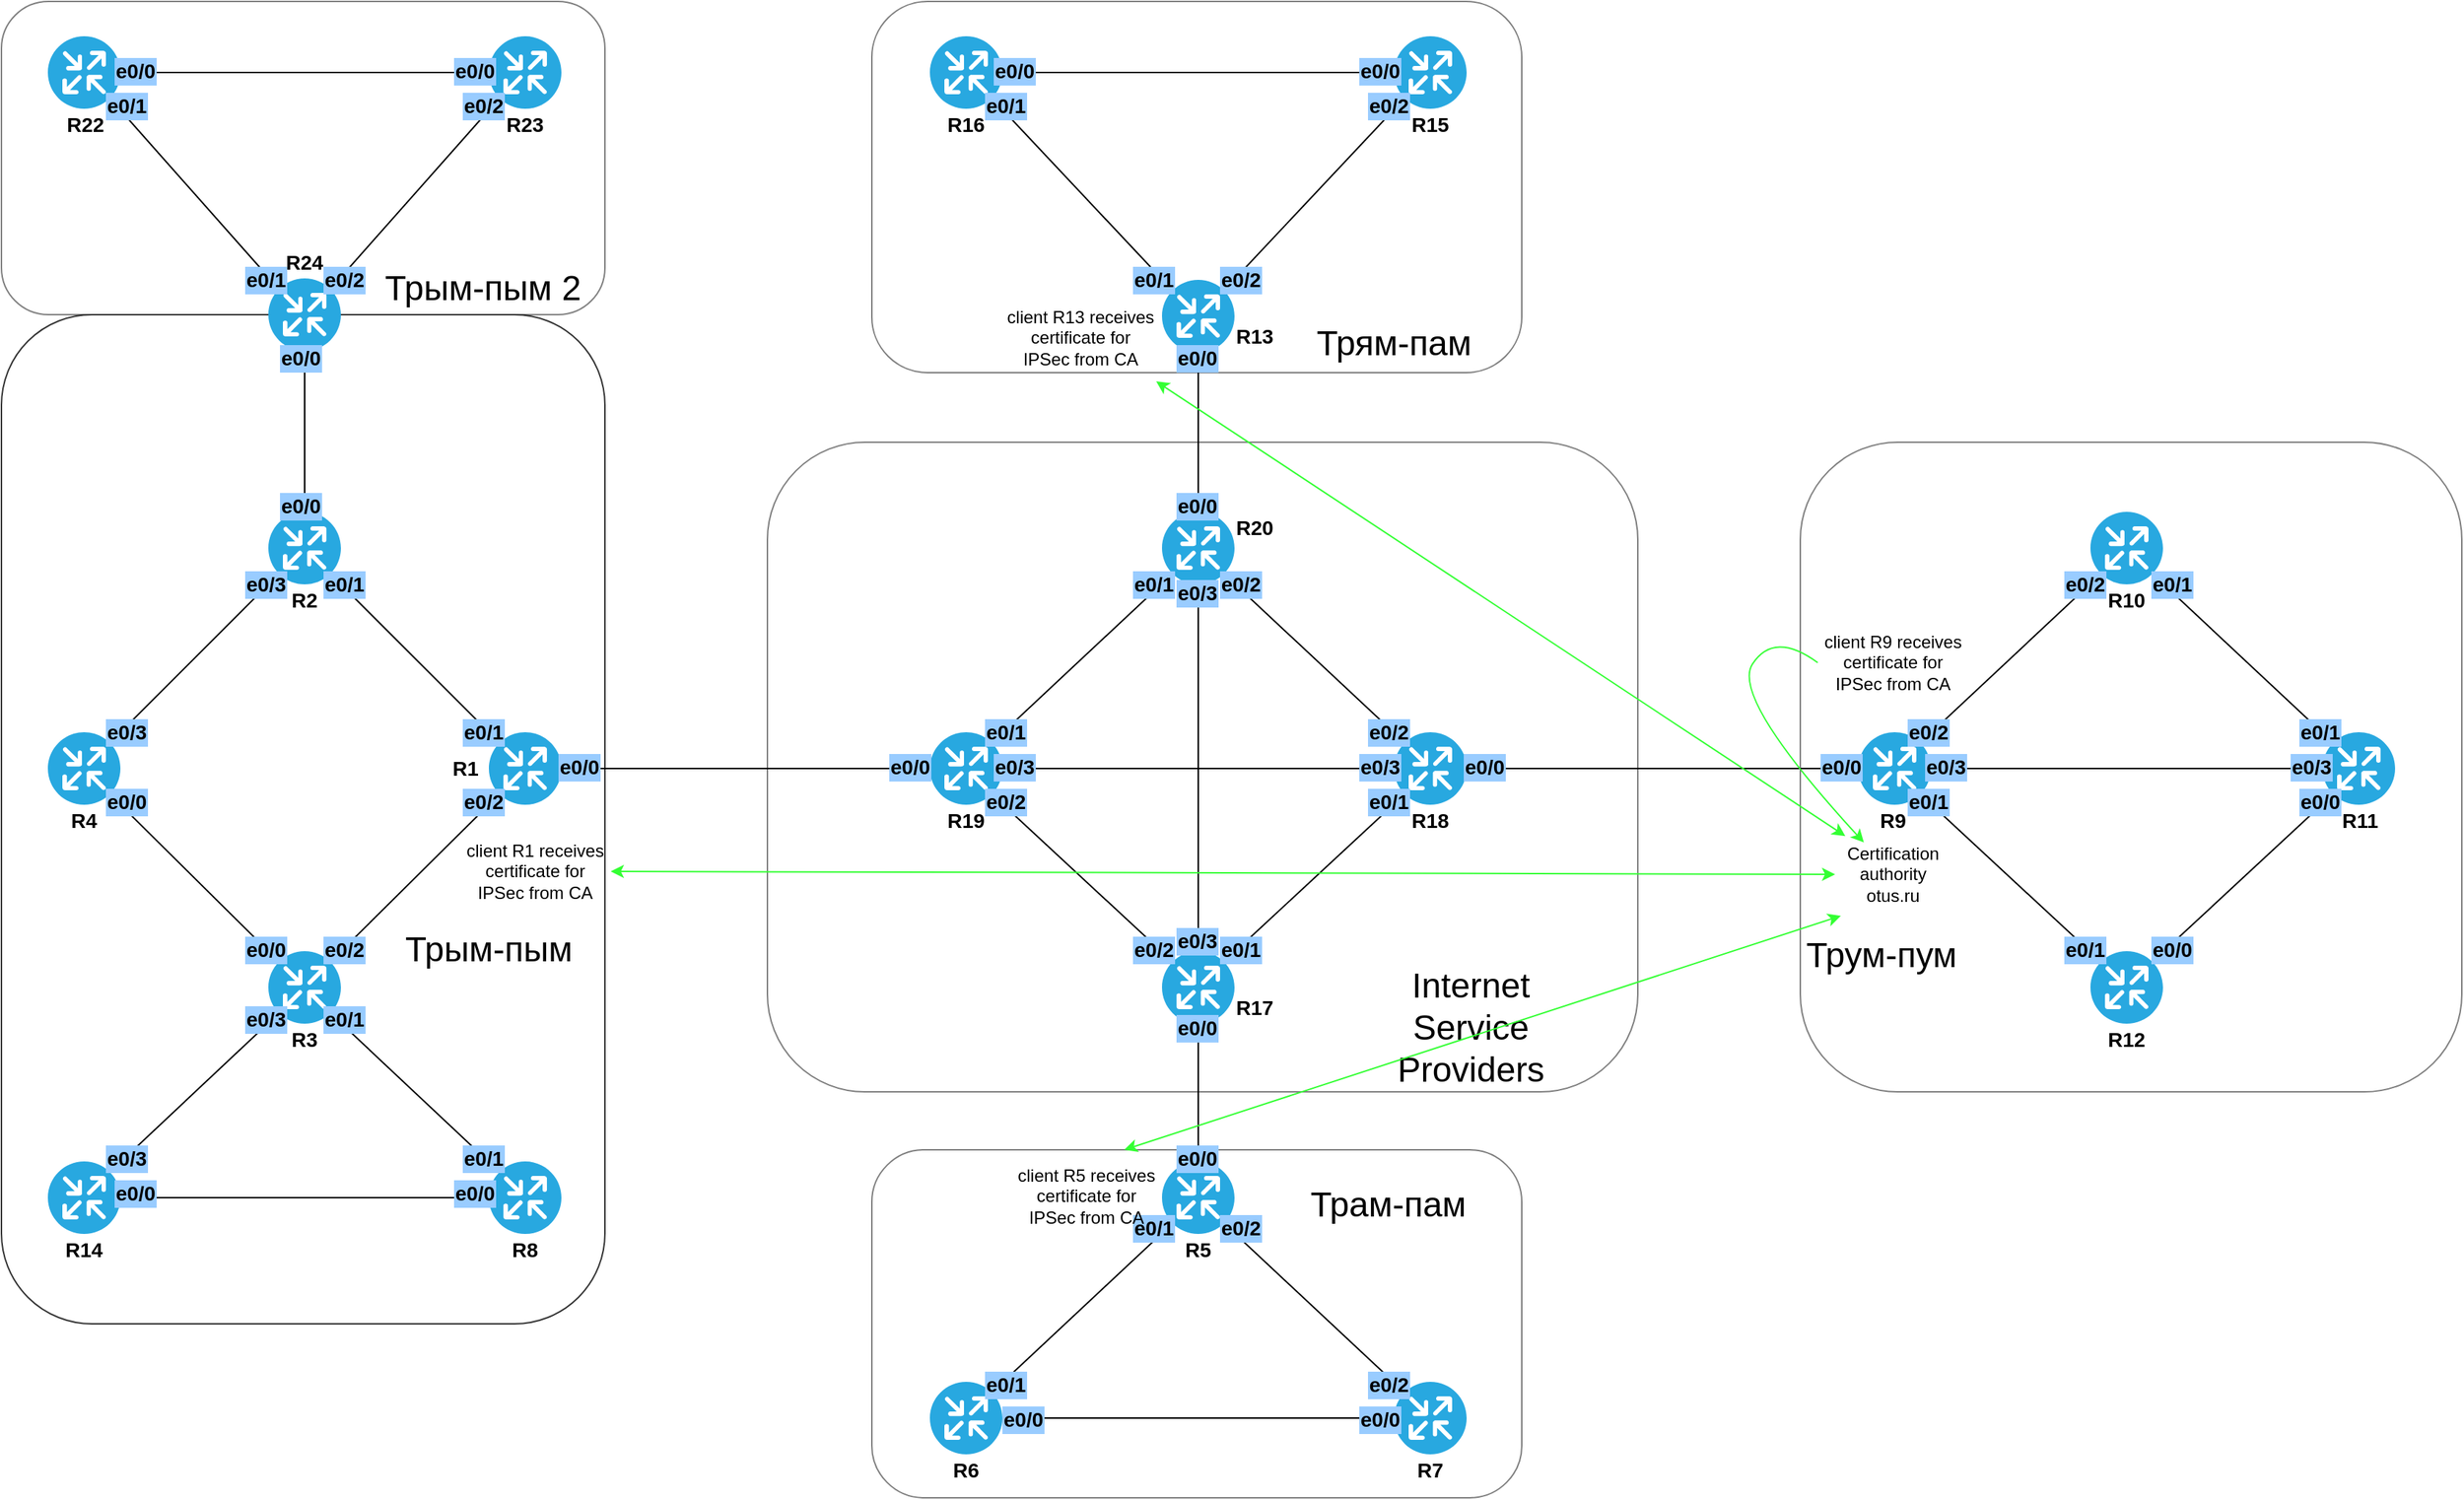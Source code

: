 <mxfile version="10.9.5" type="device"><diagram id="X4B26hry9FlG2nxDrXLC" name="Page-1"><mxGraphModel dx="1278" dy="1789" grid="1" gridSize="4" guides="1" tooltips="1" connect="1" arrows="1" fold="1" page="1" pageScale="1" pageWidth="1169" pageHeight="827" math="0" shadow="0"><root><mxCell id="0"/><mxCell id="1" style="locked=1;" parent="0"/><mxCell id="PcGR40VgRSdWuOEecIVt-70" value="Office" style="locked=1;" parent="0"/><mxCell id="PcGR40VgRSdWuOEecIVt-71" value="" style="rounded=1;whiteSpace=wrap;html=1;opacity=80;" parent="PcGR40VgRSdWuOEecIVt-70" vertex="1"><mxGeometry x="96" y="24" width="416" height="696" as="geometry"/></mxCell><mxCell id="PcGR40VgRSdWuOEecIVt-72" value="" style="rounded=1;whiteSpace=wrap;html=1;opacity=50;" parent="PcGR40VgRSdWuOEecIVt-70" vertex="1"><mxGeometry x="96" y="-192" width="416" height="216" as="geometry"/></mxCell><mxCell id="PcGR40VgRSdWuOEecIVt-73" value="" style="rounded=1;whiteSpace=wrap;html=1;opacity=50;" parent="PcGR40VgRSdWuOEecIVt-70" vertex="1"><mxGeometry x="624" y="112" width="600" height="448" as="geometry"/></mxCell><mxCell id="PcGR40VgRSdWuOEecIVt-74" value="" style="rounded=1;whiteSpace=wrap;html=1;opacity=50;" parent="PcGR40VgRSdWuOEecIVt-70" vertex="1"><mxGeometry x="696" y="600" width="448" height="240" as="geometry"/></mxCell><mxCell id="PcGR40VgRSdWuOEecIVt-75" value="" style="rounded=1;whiteSpace=wrap;html=1;opacity=50;" parent="PcGR40VgRSdWuOEecIVt-70" vertex="1"><mxGeometry x="696" y="-192" width="448" height="256" as="geometry"/></mxCell><mxCell id="PcGR40VgRSdWuOEecIVt-76" value="" style="rounded=1;whiteSpace=wrap;html=1;opacity=50;" parent="PcGR40VgRSdWuOEecIVt-70" vertex="1"><mxGeometry x="1336" y="112" width="456" height="448" as="geometry"/></mxCell><mxCell id="PcGR40VgRSdWuOEecIVt-77" value="&lt;font style=&quot;font-size: 24px&quot;&gt;Internet Service Providers&lt;/font&gt;" style="text;html=1;strokeColor=none;fillColor=none;align=center;verticalAlign=middle;whiteSpace=wrap;rounded=0;" parent="PcGR40VgRSdWuOEecIVt-70" vertex="1"><mxGeometry x="1048.5" y="472" width="120" height="88" as="geometry"/></mxCell><mxCell id="PcGR40VgRSdWuOEecIVt-80" value="&lt;font style=&quot;font-size: 24px&quot;&gt;Трум-пум&lt;/font&gt;" style="text;html=1;strokeColor=none;fillColor=none;align=center;verticalAlign=middle;whiteSpace=wrap;rounded=0;" parent="PcGR40VgRSdWuOEecIVt-70" vertex="1"><mxGeometry x="1328" y="444" width="128" height="44" as="geometry"/></mxCell><mxCell id="PcGR40VgRSdWuOEecIVt-81" value="&lt;font style=&quot;font-size: 24px&quot;&gt;Трам-пам&lt;/font&gt;" style="text;html=1;strokeColor=none;fillColor=none;align=center;verticalAlign=middle;whiteSpace=wrap;rounded=0;" parent="PcGR40VgRSdWuOEecIVt-70" vertex="1"><mxGeometry x="988" y="616" width="128" height="44" as="geometry"/></mxCell><mxCell id="PcGR40VgRSdWuOEecIVt-82" value="&lt;font style=&quot;font-size: 24px&quot;&gt;Трям-пам&lt;/font&gt;" style="text;html=1;strokeColor=none;fillColor=none;align=center;verticalAlign=middle;whiteSpace=wrap;rounded=0;" parent="PcGR40VgRSdWuOEecIVt-70" vertex="1"><mxGeometry x="992" y="24" width="128" height="40" as="geometry"/></mxCell><mxCell id="PcGR40VgRSdWuOEecIVt-83" value="&lt;font style=&quot;font-size: 24px&quot;&gt;Трым-пым&lt;/font&gt;" style="text;html=1;strokeColor=none;fillColor=none;align=center;verticalAlign=middle;whiteSpace=wrap;rounded=0;" parent="PcGR40VgRSdWuOEecIVt-70" vertex="1"><mxGeometry x="368" y="444" width="128" height="36" as="geometry"/></mxCell><mxCell id="PcGR40VgRSdWuOEecIVt-84" value="&lt;font style=&quot;font-size: 24px&quot;&gt;Трым-пым 2&lt;/font&gt;" style="text;html=1;strokeColor=none;fillColor=none;align=center;verticalAlign=middle;whiteSpace=wrap;rounded=0;" parent="PcGR40VgRSdWuOEecIVt-70" vertex="1"><mxGeometry x="356" y="-12" width="144" height="36" as="geometry"/></mxCell><mxCell id="PcGR40VgRSdWuOEecIVt-12" value="Routers" style="locked=1;" parent="0"/><mxCell id="PcGR40VgRSdWuOEecIVt-13" value="" style="verticalLabelPosition=bottom;html=1;fillColor=#28A8E0;verticalAlign=top;points=[[0.145,0.145,0],[0.856,0.145,0],[0.855,0.855,0],[0.145,0.855,0],[0.5,0,0], [1,0.5,0], [0.5,1,0],[0,0.5,0]];pointerEvents=1;align=center;shape=mxgraph.cisco_safe.capability.routing;" parent="PcGR40VgRSdWuOEecIVt-12" vertex="1"><mxGeometry x="128" y="312" width="50" height="50" as="geometry"/></mxCell><mxCell id="PcGR40VgRSdWuOEecIVt-14" value="" style="verticalLabelPosition=bottom;html=1;fillColor=#28A8E0;verticalAlign=top;points=[[0.145,0.145,0],[0.856,0.145,0],[0.855,0.855,0],[0.145,0.855,0],[0.5,0,0], [1,0.5,0], [0.5,1,0],[0,0.5,0]];pointerEvents=1;align=center;shape=mxgraph.cisco_safe.capability.routing;" parent="PcGR40VgRSdWuOEecIVt-12" vertex="1"><mxGeometry x="280" y="160" width="50" height="50" as="geometry"/></mxCell><mxCell id="PcGR40VgRSdWuOEecIVt-34" style="edgeStyle=none;orthogonalLoop=1;jettySize=auto;html=1;exitX=1;exitY=0.5;exitDx=0;exitDy=0;exitPerimeter=0;entryX=0;entryY=0.5;entryDx=0;entryDy=0;entryPerimeter=0;endArrow=none;endFill=0;" parent="PcGR40VgRSdWuOEecIVt-12" source="PcGR40VgRSdWuOEecIVt-15" target="PcGR40VgRSdWuOEecIVt-33" edge="1"><mxGeometry relative="1" as="geometry"/></mxCell><mxCell id="PcGR40VgRSdWuOEecIVt-15" value="" style="verticalLabelPosition=bottom;html=1;fillColor=#28A8E0;verticalAlign=top;points=[[0.145,0.145,0],[0.856,0.145,0],[0.855,0.855,0],[0.145,0.855,0],[0.5,0,0], [1,0.5,0], [0.5,1,0],[0,0.5,0]];pointerEvents=1;align=center;shape=mxgraph.cisco_safe.capability.routing;" parent="PcGR40VgRSdWuOEecIVt-12" vertex="1"><mxGeometry x="432" y="312" width="50" height="50" as="geometry"/></mxCell><mxCell id="PcGR40VgRSdWuOEecIVt-16" value="" style="verticalLabelPosition=bottom;html=1;fillColor=#28A8E0;verticalAlign=top;points=[[0.145,0.145,0],[0.856,0.145,0],[0.855,0.855,0],[0.145,0.855,0],[0.5,0,0], [1,0.5,0], [0.5,1,0],[0,0.5,0]];pointerEvents=1;align=center;shape=mxgraph.cisco_safe.capability.routing;" parent="PcGR40VgRSdWuOEecIVt-12" vertex="1"><mxGeometry x="280" y="463" width="50" height="50" as="geometry"/></mxCell><mxCell id="PcGR40VgRSdWuOEecIVt-21" value="" style="verticalLabelPosition=bottom;html=1;fillColor=#28A8E0;verticalAlign=top;points=[[0.145,0.145,0],[0.856,0.145,0],[0.855,0.855,0],[0.145,0.855,0],[0.5,0,0], [1,0.5,0], [0.5,1,0],[0,0.5,0]];pointerEvents=1;align=center;shape=mxgraph.cisco_safe.capability.routing;" parent="PcGR40VgRSdWuOEecIVt-12" vertex="1"><mxGeometry x="128" y="608" width="50" height="50" as="geometry"/></mxCell><mxCell id="PcGR40VgRSdWuOEecIVt-23" value="" style="verticalLabelPosition=bottom;html=1;fillColor=#28A8E0;verticalAlign=top;points=[[0.145,0.145,0],[0.856,0.145,0],[0.855,0.855,0],[0.145,0.855,0],[0.5,0,0], [1,0.5,0], [0.5,1,0],[0,0.5,0]];pointerEvents=1;align=center;shape=mxgraph.cisco_safe.capability.routing;" parent="PcGR40VgRSdWuOEecIVt-12" vertex="1"><mxGeometry x="432" y="608" width="50" height="50" as="geometry"/></mxCell><mxCell id="PcGR40VgRSdWuOEecIVt-26" value="" style="verticalLabelPosition=bottom;html=1;fillColor=#28A8E0;verticalAlign=top;points=[[0.145,0.145,0],[0.856,0.145,0],[0.855,0.855,0],[0.145,0.855,0],[0.5,0,0], [1,0.5,0], [0.5,1,0],[0,0.5,0]];pointerEvents=1;align=center;shape=mxgraph.cisco_safe.capability.routing;" parent="PcGR40VgRSdWuOEecIVt-12" vertex="1"><mxGeometry x="280" y="-1" width="50" height="50" as="geometry"/></mxCell><mxCell id="PcGR40VgRSdWuOEecIVt-28" value="" style="verticalLabelPosition=bottom;html=1;fillColor=#28A8E0;verticalAlign=top;points=[[0.145,0.145,0],[0.856,0.145,0],[0.855,0.855,0],[0.145,0.855,0],[0.5,0,0], [1,0.5,0], [0.5,1,0],[0,0.5,0]];pointerEvents=1;align=center;shape=mxgraph.cisco_safe.capability.routing;" parent="PcGR40VgRSdWuOEecIVt-12" vertex="1"><mxGeometry x="128" y="-168" width="50" height="50" as="geometry"/></mxCell><mxCell id="PcGR40VgRSdWuOEecIVt-30" value="" style="verticalLabelPosition=bottom;html=1;fillColor=#28A8E0;verticalAlign=top;points=[[0.145,0.145,0],[0.856,0.145,0],[0.855,0.855,0],[0.145,0.855,0],[0.5,0,0], [1,0.5,0], [0.5,1,0],[0,0.5,0]];pointerEvents=1;align=center;shape=mxgraph.cisco_safe.capability.routing;" parent="PcGR40VgRSdWuOEecIVt-12" vertex="1"><mxGeometry x="432" y="-168" width="50" height="50" as="geometry"/></mxCell><mxCell id="PcGR40VgRSdWuOEecIVt-33" value="" style="verticalLabelPosition=bottom;html=1;fillColor=#28A8E0;verticalAlign=top;points=[[0.145,0.145,0],[0.856,0.145,0],[0.855,0.855,0],[0.145,0.855,0],[0.5,0,0], [1,0.5,0], [0.5,1,0],[0,0.5,0]];pointerEvents=1;align=center;shape=mxgraph.cisco_safe.capability.routing;" parent="PcGR40VgRSdWuOEecIVt-12" vertex="1"><mxGeometry x="736" y="312" width="50" height="50" as="geometry"/></mxCell><mxCell id="PcGR40VgRSdWuOEecIVt-35" value="" style="verticalLabelPosition=bottom;html=1;fillColor=#28A8E0;verticalAlign=top;points=[[0.145,0.145,0],[0.856,0.145,0],[0.855,0.855,0],[0.145,0.855,0],[0.5,0,0], [1,0.5,0], [0.5,1,0],[0,0.5,0]];pointerEvents=1;align=center;shape=mxgraph.cisco_safe.capability.routing;" parent="PcGR40VgRSdWuOEecIVt-12" vertex="1"><mxGeometry x="1056" y="312" width="50" height="50" as="geometry"/></mxCell><mxCell id="PcGR40VgRSdWuOEecIVt-37" value="" style="verticalLabelPosition=bottom;html=1;fillColor=#28A8E0;verticalAlign=top;points=[[0.145,0.145,0],[0.856,0.145,0],[0.855,0.855,0],[0.145,0.855,0],[0.5,0,0], [1,0.5,0], [0.5,1,0],[0,0.5,0]];pointerEvents=1;align=center;shape=mxgraph.cisco_safe.capability.routing;" parent="PcGR40VgRSdWuOEecIVt-12" vertex="1"><mxGeometry x="896" y="463" width="50" height="50" as="geometry"/></mxCell><mxCell id="PcGR40VgRSdWuOEecIVt-40" value="" style="verticalLabelPosition=bottom;html=1;fillColor=#28A8E0;verticalAlign=top;points=[[0.145,0.145,0],[0.856,0.145,0],[0.855,0.855,0],[0.145,0.855,0],[0.5,0,0], [1,0.5,0], [0.5,1,0],[0,0.5,0]];pointerEvents=1;align=center;shape=mxgraph.cisco_safe.capability.routing;" parent="PcGR40VgRSdWuOEecIVt-12" vertex="1"><mxGeometry x="896" y="160" width="50" height="50" as="geometry"/></mxCell><mxCell id="PcGR40VgRSdWuOEecIVt-44" value="" style="verticalLabelPosition=bottom;html=1;fillColor=#28A8E0;verticalAlign=top;points=[[0.145,0.145,0],[0.856,0.145,0],[0.855,0.855,0],[0.145,0.855,0],[0.5,0,0], [1,0.5,0], [0.5,1,0],[0,0.5,0]];pointerEvents=1;align=center;shape=mxgraph.cisco_safe.capability.routing;" parent="PcGR40VgRSdWuOEecIVt-12" vertex="1"><mxGeometry x="896" y="608" width="50" height="50" as="geometry"/></mxCell><mxCell id="PcGR40VgRSdWuOEecIVt-45" value="" style="verticalLabelPosition=bottom;html=1;fillColor=#28A8E0;verticalAlign=top;points=[[0.145,0.145,0],[0.856,0.145,0],[0.855,0.855,0],[0.145,0.855,0],[0.5,0,0], [1,0.5,0], [0.5,1,0],[0,0.5,0]];pointerEvents=1;align=center;shape=mxgraph.cisco_safe.capability.routing;" parent="PcGR40VgRSdWuOEecIVt-12" vertex="1"><mxGeometry x="736" y="760" width="50" height="50" as="geometry"/></mxCell><mxCell id="PcGR40VgRSdWuOEecIVt-47" value="" style="verticalLabelPosition=bottom;html=1;fillColor=#28A8E0;verticalAlign=top;points=[[0.145,0.145,0],[0.856,0.145,0],[0.855,0.855,0],[0.145,0.855,0],[0.5,0,0], [1,0.5,0], [0.5,1,0],[0,0.5,0]];pointerEvents=1;align=center;shape=mxgraph.cisco_safe.capability.routing;" parent="PcGR40VgRSdWuOEecIVt-12" vertex="1"><mxGeometry x="1056" y="760" width="50" height="50" as="geometry"/></mxCell><mxCell id="PcGR40VgRSdWuOEecIVt-51" value="" style="verticalLabelPosition=bottom;html=1;fillColor=#28A8E0;verticalAlign=top;points=[[0.145,0.145,0],[0.856,0.145,0],[0.855,0.855,0],[0.145,0.855,0],[0.5,0,0], [1,0.5,0], [0.5,1,0],[0,0.5,0]];pointerEvents=1;align=center;shape=mxgraph.cisco_safe.capability.routing;" parent="PcGR40VgRSdWuOEecIVt-12" vertex="1"><mxGeometry x="896" width="50" height="50" as="geometry"/></mxCell><mxCell id="PcGR40VgRSdWuOEecIVt-52" value="" style="verticalLabelPosition=bottom;html=1;fillColor=#28A8E0;verticalAlign=top;points=[[0.145,0.145,0],[0.856,0.145,0],[0.855,0.855,0],[0.145,0.855,0],[0.5,0,0], [1,0.5,0], [0.5,1,0],[0,0.5,0]];pointerEvents=1;align=center;shape=mxgraph.cisco_safe.capability.routing;" parent="PcGR40VgRSdWuOEecIVt-12" vertex="1"><mxGeometry x="736" y="-168" width="50" height="50" as="geometry"/></mxCell><mxCell id="PcGR40VgRSdWuOEecIVt-53" value="" style="verticalLabelPosition=bottom;html=1;fillColor=#28A8E0;verticalAlign=top;points=[[0.145,0.145,0],[0.856,0.145,0],[0.855,0.855,0],[0.145,0.855,0],[0.5,0,0], [1,0.5,0], [0.5,1,0],[0,0.5,0]];pointerEvents=1;align=center;shape=mxgraph.cisco_safe.capability.routing;" parent="PcGR40VgRSdWuOEecIVt-12" vertex="1"><mxGeometry x="1056" y="-168" width="50" height="50" as="geometry"/></mxCell><mxCell id="PcGR40VgRSdWuOEecIVt-58" value="" style="verticalLabelPosition=bottom;html=1;fillColor=#28A8E0;verticalAlign=top;points=[[0.145,0.145,0],[0.856,0.145,0],[0.855,0.855,0],[0.145,0.855,0],[0.5,0,0], [1,0.5,0], [0.5,1,0],[0,0.5,0]];pointerEvents=1;align=center;shape=mxgraph.cisco_safe.capability.routing;" parent="PcGR40VgRSdWuOEecIVt-12" vertex="1"><mxGeometry x="1376" y="312" width="50" height="50" as="geometry"/></mxCell><mxCell id="PcGR40VgRSdWuOEecIVt-60" value="" style="verticalLabelPosition=bottom;html=1;fillColor=#28A8E0;verticalAlign=top;points=[[0.145,0.145,0],[0.856,0.145,0],[0.855,0.855,0],[0.145,0.855,0],[0.5,0,0], [1,0.5,0], [0.5,1,0],[0,0.5,0]];pointerEvents=1;align=center;shape=mxgraph.cisco_safe.capability.routing;" parent="PcGR40VgRSdWuOEecIVt-12" vertex="1"><mxGeometry x="1696" y="312" width="50" height="50" as="geometry"/></mxCell><mxCell id="PcGR40VgRSdWuOEecIVt-61" value="" style="verticalLabelPosition=bottom;html=1;fillColor=#28A8E0;verticalAlign=top;points=[[0.145,0.145,0],[0.856,0.145,0],[0.855,0.855,0],[0.145,0.855,0],[0.5,0,0], [1,0.5,0], [0.5,1,0],[0,0.5,0]];pointerEvents=1;align=center;shape=mxgraph.cisco_safe.capability.routing;" parent="PcGR40VgRSdWuOEecIVt-12" vertex="1"><mxGeometry x="1536" y="160" width="50" height="50" as="geometry"/></mxCell><mxCell id="PcGR40VgRSdWuOEecIVt-62" value="" style="verticalLabelPosition=bottom;html=1;fillColor=#28A8E0;verticalAlign=top;points=[[0.145,0.145,0],[0.856,0.145,0],[0.855,0.855,0],[0.145,0.855,0],[0.5,0,0], [1,0.5,0], [0.5,1,0],[0,0.5,0]];pointerEvents=1;align=center;shape=mxgraph.cisco_safe.capability.routing;" parent="PcGR40VgRSdWuOEecIVt-12" vertex="1"><mxGeometry x="1536" y="463" width="50" height="50" as="geometry"/></mxCell><mxCell id="PcGR40VgRSdWuOEecIVt-85" value="R1" style="text;strokeColor=none;fillColor=none;align=center;verticalAlign=middle;rounded=0;opacity=30;fontStyle=1;fontSize=14;labelBackgroundColor=none;labelBorderColor=none;whiteSpace=wrap;html=1;" parent="PcGR40VgRSdWuOEecIVt-12" vertex="1"><mxGeometry x="392" y="326" width="48" height="22" as="geometry"/></mxCell><mxCell id="PcGR40VgRSdWuOEecIVt-86" value="R2" style="text;strokeColor=none;fillColor=none;align=center;verticalAlign=middle;rounded=0;opacity=30;fontStyle=1;fontSize=14;labelBackgroundColor=none;labelBorderColor=none;whiteSpace=wrap;html=1;" parent="PcGR40VgRSdWuOEecIVt-12" vertex="1"><mxGeometry x="281" y="210" width="48" height="22" as="geometry"/></mxCell><mxCell id="PcGR40VgRSdWuOEecIVt-87" value="R3" style="text;strokeColor=none;fillColor=none;align=center;verticalAlign=middle;rounded=0;opacity=30;fontStyle=1;fontSize=14;labelBackgroundColor=none;labelBorderColor=none;whiteSpace=wrap;html=1;" parent="PcGR40VgRSdWuOEecIVt-12" vertex="1"><mxGeometry x="281" y="513" width="48" height="22" as="geometry"/></mxCell><mxCell id="PcGR40VgRSdWuOEecIVt-88" value="R4" style="text;strokeColor=none;fillColor=none;align=center;verticalAlign=middle;rounded=0;opacity=30;fontStyle=1;fontSize=14;labelBackgroundColor=none;labelBorderColor=none;whiteSpace=wrap;html=1;" parent="PcGR40VgRSdWuOEecIVt-12" vertex="1"><mxGeometry x="129" y="362" width="48" height="22" as="geometry"/></mxCell><mxCell id="PcGR40VgRSdWuOEecIVt-89" value="R8" style="text;strokeColor=none;fillColor=none;align=center;verticalAlign=middle;rounded=0;opacity=30;fontStyle=1;fontSize=14;labelBackgroundColor=none;labelBorderColor=none;whiteSpace=wrap;html=1;" parent="PcGR40VgRSdWuOEecIVt-12" vertex="1"><mxGeometry x="433" y="658" width="48" height="22" as="geometry"/></mxCell><mxCell id="PcGR40VgRSdWuOEecIVt-90" value="R14" style="text;strokeColor=none;fillColor=none;align=center;verticalAlign=middle;rounded=0;opacity=30;fontStyle=1;fontSize=14;labelBackgroundColor=none;labelBorderColor=none;whiteSpace=wrap;html=1;" parent="PcGR40VgRSdWuOEecIVt-12" vertex="1"><mxGeometry x="129" y="658" width="48" height="22" as="geometry"/></mxCell><mxCell id="PcGR40VgRSdWuOEecIVt-91" value="R22" style="text;strokeColor=none;fillColor=none;align=center;verticalAlign=middle;rounded=0;opacity=30;fontStyle=1;fontSize=14;labelBackgroundColor=none;labelBorderColor=none;whiteSpace=wrap;html=1;" parent="PcGR40VgRSdWuOEecIVt-12" vertex="1"><mxGeometry x="130" y="-118" width="48" height="22" as="geometry"/></mxCell><mxCell id="PcGR40VgRSdWuOEecIVt-92" value="R23" style="text;strokeColor=none;fillColor=none;align=center;verticalAlign=middle;rounded=0;opacity=30;fontStyle=1;fontSize=14;labelBackgroundColor=none;labelBorderColor=none;whiteSpace=wrap;html=1;" parent="PcGR40VgRSdWuOEecIVt-12" vertex="1"><mxGeometry x="433" y="-118" width="48" height="22" as="geometry"/></mxCell><mxCell id="PcGR40VgRSdWuOEecIVt-93" value="R24" style="text;strokeColor=none;fillColor=none;align=center;verticalAlign=middle;rounded=0;opacity=30;fontStyle=1;fontSize=14;labelBackgroundColor=none;labelBorderColor=none;whiteSpace=wrap;html=1;" parent="PcGR40VgRSdWuOEecIVt-12" vertex="1"><mxGeometry x="281" y="-23" width="48" height="22" as="geometry"/></mxCell><mxCell id="PcGR40VgRSdWuOEecIVt-94" value="R19" style="text;strokeColor=none;fillColor=none;align=center;verticalAlign=middle;rounded=0;opacity=30;fontStyle=1;fontSize=14;labelBackgroundColor=none;labelBorderColor=none;whiteSpace=wrap;html=1;" parent="PcGR40VgRSdWuOEecIVt-12" vertex="1"><mxGeometry x="737" y="362" width="48" height="22" as="geometry"/></mxCell><mxCell id="PcGR40VgRSdWuOEecIVt-95" value="R18" style="text;strokeColor=none;fillColor=none;align=center;verticalAlign=middle;rounded=0;opacity=30;fontStyle=1;fontSize=14;labelBackgroundColor=none;labelBorderColor=none;whiteSpace=wrap;html=1;" parent="PcGR40VgRSdWuOEecIVt-12" vertex="1"><mxGeometry x="1056.5" y="362" width="48" height="22" as="geometry"/></mxCell><mxCell id="PcGR40VgRSdWuOEecIVt-96" value="R20" style="text;strokeColor=none;fillColor=none;align=center;verticalAlign=middle;rounded=0;opacity=30;fontStyle=1;fontSize=14;labelBackgroundColor=none;labelBorderColor=none;whiteSpace=wrap;html=1;" parent="PcGR40VgRSdWuOEecIVt-12" vertex="1"><mxGeometry x="936" y="160" width="48" height="22" as="geometry"/></mxCell><mxCell id="PcGR40VgRSdWuOEecIVt-97" value="R17" style="text;strokeColor=none;fillColor=none;align=center;verticalAlign=middle;rounded=0;opacity=30;fontStyle=1;fontSize=14;labelBackgroundColor=none;labelBorderColor=none;whiteSpace=wrap;html=1;" parent="PcGR40VgRSdWuOEecIVt-12" vertex="1"><mxGeometry x="936" y="491" width="48" height="22" as="geometry"/></mxCell><mxCell id="PcGR40VgRSdWuOEecIVt-98" value="R5" style="text;strokeColor=none;fillColor=none;align=center;verticalAlign=middle;rounded=0;opacity=30;fontStyle=1;fontSize=14;labelBackgroundColor=none;labelBorderColor=none;whiteSpace=wrap;html=1;" parent="PcGR40VgRSdWuOEecIVt-12" vertex="1"><mxGeometry x="897" y="658" width="48" height="22" as="geometry"/></mxCell><mxCell id="PcGR40VgRSdWuOEecIVt-99" value="R6" style="text;strokeColor=none;fillColor=none;align=center;verticalAlign=middle;rounded=0;opacity=30;fontStyle=1;fontSize=14;labelBackgroundColor=none;labelBorderColor=none;whiteSpace=wrap;html=1;" parent="PcGR40VgRSdWuOEecIVt-12" vertex="1"><mxGeometry x="737" y="810" width="48" height="22" as="geometry"/></mxCell><mxCell id="PcGR40VgRSdWuOEecIVt-100" value="R7" style="text;strokeColor=none;fillColor=none;align=center;verticalAlign=middle;rounded=0;opacity=30;fontStyle=1;fontSize=14;labelBackgroundColor=none;labelBorderColor=none;whiteSpace=wrap;html=1;" parent="PcGR40VgRSdWuOEecIVt-12" vertex="1"><mxGeometry x="1057" y="810" width="48" height="22" as="geometry"/></mxCell><mxCell id="PcGR40VgRSdWuOEecIVt-102" value="R13" style="text;strokeColor=none;fillColor=none;align=center;verticalAlign=middle;rounded=0;opacity=30;fontStyle=1;fontSize=14;labelBackgroundColor=none;labelBorderColor=none;whiteSpace=wrap;html=1;" parent="PcGR40VgRSdWuOEecIVt-12" vertex="1"><mxGeometry x="936" y="28" width="48" height="22" as="geometry"/></mxCell><mxCell id="PcGR40VgRSdWuOEecIVt-103" value="R15" style="text;strokeColor=none;fillColor=none;align=center;verticalAlign=middle;rounded=0;opacity=30;fontStyle=1;fontSize=14;labelBackgroundColor=none;labelBorderColor=none;whiteSpace=wrap;html=1;" parent="PcGR40VgRSdWuOEecIVt-12" vertex="1"><mxGeometry x="1057" y="-118" width="48" height="22" as="geometry"/></mxCell><mxCell id="PcGR40VgRSdWuOEecIVt-104" value="R16" style="text;strokeColor=none;fillColor=none;align=center;verticalAlign=middle;rounded=0;opacity=30;fontStyle=1;fontSize=14;labelBackgroundColor=none;labelBorderColor=none;whiteSpace=wrap;html=1;" parent="PcGR40VgRSdWuOEecIVt-12" vertex="1"><mxGeometry x="737" y="-118" width="48" height="22" as="geometry"/></mxCell><mxCell id="PcGR40VgRSdWuOEecIVt-105" value="R9" style="text;strokeColor=none;fillColor=none;align=center;verticalAlign=middle;rounded=0;opacity=30;fontStyle=1;fontSize=14;labelBackgroundColor=none;labelBorderColor=none;whiteSpace=wrap;html=1;" parent="PcGR40VgRSdWuOEecIVt-12" vertex="1"><mxGeometry x="1376" y="362" width="48" height="22" as="geometry"/></mxCell><mxCell id="PcGR40VgRSdWuOEecIVt-108" value="R10" style="text;strokeColor=none;fillColor=none;align=center;verticalAlign=middle;rounded=0;opacity=30;fontStyle=1;fontSize=14;labelBackgroundColor=none;labelBorderColor=none;whiteSpace=wrap;html=1;" parent="PcGR40VgRSdWuOEecIVt-12" vertex="1"><mxGeometry x="1537" y="210" width="48" height="22" as="geometry"/></mxCell><mxCell id="PcGR40VgRSdWuOEecIVt-109" value="R11" style="text;strokeColor=none;fillColor=none;align=center;verticalAlign=middle;rounded=0;opacity=30;fontStyle=1;fontSize=14;labelBackgroundColor=none;labelBorderColor=none;whiteSpace=wrap;html=1;" parent="PcGR40VgRSdWuOEecIVt-12" vertex="1"><mxGeometry x="1698" y="362" width="48" height="22" as="geometry"/></mxCell><mxCell id="PcGR40VgRSdWuOEecIVt-110" value="R12" style="text;strokeColor=none;fillColor=none;align=center;verticalAlign=middle;rounded=0;opacity=30;fontStyle=1;fontSize=14;labelBackgroundColor=none;labelBorderColor=none;whiteSpace=wrap;html=1;" parent="PcGR40VgRSdWuOEecIVt-12" vertex="1"><mxGeometry x="1537" y="513" width="48" height="22" as="geometry"/></mxCell><mxCell id="PcGR40VgRSdWuOEecIVt-111" value="OSPFv2" style="locked=1;" parent="0" visible="0"/><mxCell id="PcGR40VgRSdWuOEecIVt-112" value="" style="rounded=1;whiteSpace=wrap;html=1;fillColor=#33FF33;fontSize=14;strokeColor=#82b366;opacity=20;" parent="PcGR40VgRSdWuOEecIVt-111" vertex="1"><mxGeometry x="96" y="488" width="416" height="232" as="geometry"/></mxCell><mxCell id="PcGR40VgRSdWuOEecIVt-113" value="OSPF Area &lt;b&gt;42&lt;/b&gt;" style="text;html=1;strokeColor=none;fillColor=none;align=center;verticalAlign=middle;whiteSpace=wrap;rounded=0;fontSize=14;" parent="PcGR40VgRSdWuOEecIVt-111" vertex="1"><mxGeometry x="270" y="571" width="68" height="42" as="geometry"/></mxCell><mxCell id="PcGR40VgRSdWuOEecIVt-114" value="" style="rounded=1;whiteSpace=wrap;html=1;fillColor=#00CCCC;gradientColor=none;fontSize=14;opacity=20;" parent="PcGR40VgRSdWuOEecIVt-111" vertex="1"><mxGeometry x="96" y="184" width="416" height="304" as="geometry"/></mxCell><mxCell id="PcGR40VgRSdWuOEecIVt-115" value="OSPF Area &lt;b&gt;0&lt;/b&gt;" style="text;html=1;strokeColor=none;fillColor=none;align=center;verticalAlign=middle;whiteSpace=wrap;rounded=0;fontSize=14;" parent="PcGR40VgRSdWuOEecIVt-111" vertex="1"><mxGeometry x="270" y="315" width="68" height="42" as="geometry"/></mxCell><mxCell id="PcGR40VgRSdWuOEecIVt-116" value="" style="rounded=1;whiteSpace=wrap;html=1;fillColor=#00CCCC;gradientColor=none;fontSize=14;opacity=20;" parent="PcGR40VgRSdWuOEecIVt-111" vertex="1"><mxGeometry x="96" y="-192" width="416" height="216" as="geometry"/></mxCell><mxCell id="PcGR40VgRSdWuOEecIVt-117" value="OSPF Area &lt;b&gt;0&lt;/b&gt;" style="text;html=1;strokeColor=none;fillColor=none;align=center;verticalAlign=middle;whiteSpace=wrap;rounded=0;fontSize=14;" parent="PcGR40VgRSdWuOEecIVt-111" vertex="1"><mxGeometry x="270" y="-105" width="68" height="42" as="geometry"/></mxCell><mxCell id="PcGR40VgRSdWuOEecIVt-118" value="" style="rounded=1;whiteSpace=wrap;html=1;fillColor=#FF99CC;gradientColor=none;fontSize=14;opacity=20;" parent="PcGR40VgRSdWuOEecIVt-111" vertex="1"><mxGeometry x="96" y="24" width="416" height="160" as="geometry"/></mxCell><mxCell id="PcGR40VgRSdWuOEecIVt-119" value="OSPF Area &lt;b&gt;10&lt;/b&gt;" style="text;html=1;strokeColor=none;fillColor=none;align=center;verticalAlign=middle;whiteSpace=wrap;rounded=0;fontSize=14;" parent="PcGR40VgRSdWuOEecIVt-111" vertex="1"><mxGeometry x="312" y="83" width="68" height="42" as="geometry"/></mxCell><mxCell id="PcGR40VgRSdWuOEecIVt-121" value="" style="rounded=1;whiteSpace=wrap;html=1;fillColor=#00CCCC;gradientColor=none;fontSize=14;opacity=20;" parent="PcGR40VgRSdWuOEecIVt-111" vertex="1"><mxGeometry x="696" y="-192" width="448" height="216" as="geometry"/></mxCell><mxCell id="PcGR40VgRSdWuOEecIVt-122" value="OSPF Area &lt;b&gt;0&lt;/b&gt;" style="text;html=1;strokeColor=none;fillColor=none;align=center;verticalAlign=middle;whiteSpace=wrap;rounded=0;fontSize=14;" parent="PcGR40VgRSdWuOEecIVt-111" vertex="1"><mxGeometry x="886" y="-105" width="68" height="42" as="geometry"/></mxCell><mxCell id="QIzbqyqQb9A3tYqlKmSD-57" value="OSPFv2 domains" style="locked=1;" parent="0" visible="0"/><mxCell id="QIzbqyqQb9A3tYqlKmSD-58" value="" style="rounded=1;whiteSpace=wrap;html=1;labelBackgroundColor=#FF6666;fontSize=10;opacity=40;fillColor=#66FFFF;strokeColor=#6c8ebf;" parent="QIzbqyqQb9A3tYqlKmSD-57" vertex="1"><mxGeometry x="512" y="320" width="892" height="32" as="geometry"/></mxCell><mxCell id="QIzbqyqQb9A3tYqlKmSD-59" value="OSPF point-to-point Area 0 (GRE)" style="text;html=1;strokeColor=none;fillColor=none;align=center;verticalAlign=middle;whiteSpace=wrap;rounded=0;labelBackgroundColor=none;fontSize=12;fontColor=#000000;opacity=40;" parent="QIzbqyqQb9A3tYqlKmSD-57" vertex="1"><mxGeometry x="1152" y="332" width="192" height="20" as="geometry"/></mxCell><mxCell id="QIzbqyqQb9A3tYqlKmSD-60" value="OSPF point-to-point Area 0 (GRE)" style="text;html=1;strokeColor=none;fillColor=none;align=center;verticalAlign=middle;whiteSpace=wrap;rounded=0;labelBackgroundColor=none;fontSize=12;fontColor=#000000;opacity=40;" parent="QIzbqyqQb9A3tYqlKmSD-57" vertex="1"><mxGeometry x="548" y="340" width="192" height="20" as="geometry"/></mxCell><mxCell id="QIzbqyqQb9A3tYqlKmSD-61" value="" style="rounded=1;whiteSpace=wrap;html=1;labelBackgroundColor=#FF6666;fontSize=10;opacity=40;fillColor=#66FFFF;strokeColor=#6c8ebf;rotation=326;" parent="QIzbqyqQb9A3tYqlKmSD-57" vertex="1"><mxGeometry x="420" y="160" width="544" height="32" as="geometry"/></mxCell><mxCell id="QIzbqyqQb9A3tYqlKmSD-62" value="OSPF NBMA Area 0 (DMVPN)" style="text;html=1;strokeColor=none;fillColor=none;align=center;verticalAlign=middle;whiteSpace=wrap;rounded=0;labelBackgroundColor=none;fontSize=12;fontColor=#000000;opacity=40;rotation=326;" parent="QIzbqyqQb9A3tYqlKmSD-57" vertex="1"><mxGeometry x="618" y="153" width="180" height="20" as="geometry"/></mxCell><mxCell id="QIzbqyqQb9A3tYqlKmSD-63" value="" style="rounded=1;whiteSpace=wrap;html=1;labelBackgroundColor=#FF6666;fontSize=10;opacity=40;fillColor=#66FFFF;strokeColor=#6c8ebf;rotation=32;" parent="QIzbqyqQb9A3tYqlKmSD-57" vertex="1"><mxGeometry x="424" y="468" width="534" height="32" as="geometry"/></mxCell><mxCell id="QIzbqyqQb9A3tYqlKmSD-64" value="OSPF NBMA Area 0 (DMVPN)" style="text;html=1;strokeColor=none;fillColor=none;align=center;verticalAlign=middle;whiteSpace=wrap;rounded=0;labelBackgroundColor=none;fontSize=12;fontColor=#000000;opacity=40;rotation=32;" parent="QIzbqyqQb9A3tYqlKmSD-57" vertex="1"><mxGeometry x="626" y="490" width="180" height="20" as="geometry"/></mxCell><mxCell id="QIzbqyqQb9A3tYqlKmSD-65" value="OSPFv2 Filter" style="locked=1;" parent="0" visible="0"/><mxCell id="QIzbqyqQb9A3tYqlKmSD-67" value="TOTALLY STUB" style="text;html=1;strokeColor=none;fillColor=none;align=center;verticalAlign=middle;whiteSpace=wrap;rounded=0;labelBackgroundColor=none;fontSize=12;fontColor=#000000;opacity=50;" parent="QIzbqyqQb9A3tYqlKmSD-65" vertex="1"><mxGeometry x="248" y="608" width="108" height="20" as="geometry"/></mxCell><mxCell id="QIzbqyqQb9A3tYqlKmSD-68" value="R2: OSPF filter networks from area 42 to area 10&lt;br&gt;(prefix-list filter)" style="text;html=1;strokeColor=none;fillColor=none;align=center;verticalAlign=middle;whiteSpace=wrap;rounded=0;labelBackgroundColor=none;fontSize=12;fontColor=#000000;opacity=50;" parent="QIzbqyqQb9A3tYqlKmSD-65" vertex="1"><mxGeometry x="336" y="168" width="140" height="32" as="geometry"/></mxCell><mxCell id="QIzbqyqQb9A3tYqlKmSD-69" value="R1: OSPF default-information originate" style="text;html=1;strokeColor=none;fillColor=none;align=center;verticalAlign=middle;whiteSpace=wrap;rounded=0;labelBackgroundColor=none;fontSize=12;fontColor=#000000;opacity=50;" parent="QIzbqyqQb9A3tYqlKmSD-65" vertex="1"><mxGeometry x="396" y="388" width="120" height="32" as="geometry"/></mxCell><mxCell id="QIzbqyqQb9A3tYqlKmSD-45" value="OSPFv2 Costs &amp; ECMP" style="locked=1;" parent="0" visible="0"/><mxCell id="QIzbqyqQb9A3tYqlKmSD-46" value="" style="endArrow=classic;html=1;strokeColor=#33FF33;strokeWidth=3;fontSize=10;fontColor=#33FF33;" parent="QIzbqyqQb9A3tYqlKmSD-45" edge="1"><mxGeometry width="50" height="50" relative="1" as="geometry"><mxPoint x="164" y="652" as="sourcePoint"/><mxPoint x="436" y="652" as="targetPoint"/></mxGeometry></mxCell><mxCell id="QIzbqyqQb9A3tYqlKmSD-47" value="" style="endArrow=classic;html=1;strokeColor=#33FF33;strokeWidth=3;fontSize=10;fontColor=#33FF33;" parent="QIzbqyqQb9A3tYqlKmSD-45" edge="1"><mxGeometry width="50" height="50" relative="1" as="geometry"><mxPoint x="460" y="608" as="sourcePoint"/><mxPoint x="336" y="488" as="targetPoint"/></mxGeometry></mxCell><mxCell id="QIzbqyqQb9A3tYqlKmSD-48" value="" style="endArrow=classic;html=1;strokeColor=#33FF33;strokeWidth=3;fontSize=10;fontColor=#33FF33;" parent="QIzbqyqQb9A3tYqlKmSD-45" edge="1"><mxGeometry width="50" height="50" relative="1" as="geometry"><mxPoint x="340" y="476" as="sourcePoint"/><mxPoint x="452" y="364" as="targetPoint"/></mxGeometry></mxCell><mxCell id="QIzbqyqQb9A3tYqlKmSD-49" value="" style="endArrow=classic;html=1;strokeColor=#3333FF;strokeWidth=3;fontSize=10;fontColor=#3333FF;" parent="QIzbqyqQb9A3tYqlKmSD-45" edge="1"><mxGeometry width="50" height="50" relative="1" as="geometry"><mxPoint x="428" y="344" as="sourcePoint"/><mxPoint x="304" y="464" as="targetPoint"/></mxGeometry></mxCell><mxCell id="QIzbqyqQb9A3tYqlKmSD-50" value="" style="endArrow=classic;html=1;strokeColor=#3333FF;strokeWidth=3;fontSize=10;fontColor=#33FF33;" parent="QIzbqyqQb9A3tYqlKmSD-45" edge="1"><mxGeometry width="50" height="50" relative="1" as="geometry"><mxPoint x="276" y="492" as="sourcePoint"/><mxPoint x="152" y="612" as="targetPoint"/></mxGeometry></mxCell><mxCell id="QIzbqyqQb9A3tYqlKmSD-51" value="R14 e0/3 OSPF cost 201" style="text;html=1;strokeColor=none;fillColor=none;align=center;verticalAlign=middle;whiteSpace=wrap;rounded=0;labelBackgroundColor=#FF6666;fontSize=10;fontColor=#3333FF;" parent="QIzbqyqQb9A3tYqlKmSD-45" vertex="1"><mxGeometry x="100" y="564" width="116" height="20" as="geometry"/></mxCell><mxCell id="QIzbqyqQb9A3tYqlKmSD-52" value="R8 e0/0 OSPF cost 201" style="text;html=1;strokeColor=none;fillColor=none;align=center;verticalAlign=middle;whiteSpace=wrap;rounded=0;labelBackgroundColor=#FF6666;fontSize=10;fontColor=#3333FF;" parent="QIzbqyqQb9A3tYqlKmSD-45" vertex="1"><mxGeometry x="332" y="656" width="112" height="20" as="geometry"/></mxCell><mxCell id="QIzbqyqQb9A3tYqlKmSD-53" value="" style="curved=1;endArrow=classic;html=1;strokeColor=#FF0000;strokeWidth=3;fontSize=10;fontColor=#3333FF;" parent="QIzbqyqQb9A3tYqlKmSD-45" edge="1"><mxGeometry width="50" height="50" relative="1" as="geometry"><mxPoint x="176" y="348" as="sourcePoint"/><mxPoint x="412" y="348" as="targetPoint"/><Array as="points"><mxPoint x="220" y="408"/><mxPoint x="340" y="428"/></Array></mxGeometry></mxCell><mxCell id="QIzbqyqQb9A3tYqlKmSD-54" value="" style="curved=1;endArrow=classic;html=1;strokeColor=#FF0000;strokeWidth=3;fontSize=10;fontColor=#3333FF;" parent="QIzbqyqQb9A3tYqlKmSD-45" edge="1"><mxGeometry width="50" height="50" relative="1" as="geometry"><mxPoint x="176" y="328" as="sourcePoint"/><mxPoint x="412" y="328" as="targetPoint"/><Array as="points"><mxPoint x="232" y="268"/><mxPoint x="360" y="264"/></Array></mxGeometry></mxCell><mxCell id="QIzbqyqQb9A3tYqlKmSD-55" value="ECMP" style="text;html=1;strokeColor=none;fillColor=none;align=center;verticalAlign=middle;whiteSpace=wrap;rounded=0;labelBackgroundColor=#FF6666;fontSize=10;fontColor=#3333FF;" parent="QIzbqyqQb9A3tYqlKmSD-45" vertex="1"><mxGeometry x="264" y="276" width="68" height="16" as="geometry"/></mxCell><mxCell id="QIzbqyqQb9A3tYqlKmSD-56" value="ECMP" style="text;html=1;strokeColor=none;fillColor=none;align=center;verticalAlign=middle;whiteSpace=wrap;rounded=0;labelBackgroundColor=#FF6666;fontSize=10;fontColor=#3333FF;" parent="QIzbqyqQb9A3tYqlKmSD-45" vertex="1"><mxGeometry x="268" y="392" width="68" height="16" as="geometry"/></mxCell><mxCell id="PcGR40VgRSdWuOEecIVt-124" value="EIGRP" style="locked=1;" parent="0" visible="0"/><mxCell id="PcGR40VgRSdWuOEecIVt-125" value="" style="rounded=1;whiteSpace=wrap;html=1;fillColor=#CC6600;gradientColor=none;fontSize=14;opacity=20;" parent="PcGR40VgRSdWuOEecIVt-124" vertex="1"><mxGeometry x="704" y="608" width="432" height="224" as="geometry"/></mxCell><mxCell id="PcGR40VgRSdWuOEecIVt-126" value="EIGRP AS 1" style="text;html=1;strokeColor=none;fillColor=none;align=center;verticalAlign=middle;whiteSpace=wrap;rounded=0;fontSize=14;opacity=20;" parent="PcGR40VgRSdWuOEecIVt-124" vertex="1"><mxGeometry x="890" y="710" width="60" height="34" as="geometry"/></mxCell><mxCell id="PcGR40VgRSdWuOEecIVt-127" value="" style="rounded=1;whiteSpace=wrap;html=1;fillColor=#CC6600;gradientColor=none;fontSize=14;opacity=20;" parent="PcGR40VgRSdWuOEecIVt-124" vertex="1"><mxGeometry x="1376" y="120" width="408" height="432" as="geometry"/></mxCell><mxCell id="PcGR40VgRSdWuOEecIVt-128" value="EIGRP AS 1" style="text;html=1;strokeColor=none;fillColor=none;align=center;verticalAlign=middle;whiteSpace=wrap;rounded=0;fontSize=14;opacity=20;" parent="PcGR40VgRSdWuOEecIVt-124" vertex="1"><mxGeometry x="1680" y="168" width="60" height="34" as="geometry"/></mxCell><mxCell id="QIzbqyqQb9A3tYqlKmSD-70" value="EIGRP domains" style="locked=1;" parent="0" visible="0"/><mxCell id="QIzbqyqQb9A3tYqlKmSD-71" value="" style="curved=1;endArrow=classic;html=1;strokeColor=#FF0000;strokeWidth=3;fontSize=12;fontColor=#000000;startArrow=classic;startFill=1;" parent="QIzbqyqQb9A3tYqlKmSD-70" edge="1"><mxGeometry width="50" height="50" relative="1" as="geometry"><mxPoint x="896" y="616" as="sourcePoint"/><mxPoint x="1384" y="316" as="targetPoint"/><Array as="points"><mxPoint x="664" y="572"/><mxPoint x="324" y="220"/></Array></mxGeometry></mxCell><mxCell id="QIzbqyqQb9A3tYqlKmSD-72" value="IGP redistribution" style="locked=1;" parent="0" visible="0"/><mxCell id="QIzbqyqQb9A3tYqlKmSD-73" value="" style="html=1;verticalLabelPosition=bottom;align=center;labelBackgroundColor=#ffffff;verticalAlign=top;strokeWidth=2;strokeColor=#0080F0;fillColor=#ffffff;shadow=0;dashed=0;shape=mxgraph.ios7.icons.repeat;pointerEvents=1;fontSize=12;fontColor=#000000;" parent="QIzbqyqQb9A3tYqlKmSD-72" vertex="1"><mxGeometry x="948" y="608" width="40" height="40" as="geometry"/></mxCell><mxCell id="QIzbqyqQb9A3tYqlKmSD-74" value="" style="html=1;verticalLabelPosition=bottom;align=center;labelBackgroundColor=#ffffff;verticalAlign=top;strokeWidth=2;strokeColor=#0080F0;fillColor=#ffffff;shadow=0;dashed=0;shape=mxgraph.ios7.icons.repeat;pointerEvents=1;fontSize=12;fontColor=#000000;" parent="QIzbqyqQb9A3tYqlKmSD-72" vertex="1"><mxGeometry x="1368" y="280" width="40" height="40" as="geometry"/></mxCell><mxCell id="QIzbqyqQb9A3tYqlKmSD-75" value="OSPF &amp;gt; EIGRP" style="text;html=1;strokeColor=none;fillColor=none;align=center;verticalAlign=middle;whiteSpace=wrap;rounded=0;labelBackgroundColor=none;fontSize=8;fontColor=#000000;" parent="QIzbqyqQb9A3tYqlKmSD-72" vertex="1"><mxGeometry x="924" y="604" width="88" height="20" as="geometry"/></mxCell><mxCell id="QIzbqyqQb9A3tYqlKmSD-76" value="EIGRP &amp;gt; OSPF" style="text;html=1;strokeColor=none;fillColor=none;align=center;verticalAlign=middle;whiteSpace=wrap;rounded=0;labelBackgroundColor=none;fontSize=8;fontColor=#000000;" parent="QIzbqyqQb9A3tYqlKmSD-72" vertex="1"><mxGeometry x="924" y="632" width="88" height="20" as="geometry"/></mxCell><mxCell id="QIzbqyqQb9A3tYqlKmSD-77" value="Redistr" style="text;html=1;strokeColor=none;fillColor=none;align=center;verticalAlign=middle;whiteSpace=wrap;rounded=0;labelBackgroundColor=none;fontSize=8;fontColor=#000000;fontStyle=1" parent="QIzbqyqQb9A3tYqlKmSD-72" vertex="1"><mxGeometry x="948" y="618" width="40" height="20" as="geometry"/></mxCell><mxCell id="QIzbqyqQb9A3tYqlKmSD-78" value="EIGRP &amp;gt; OSPF" style="text;html=1;strokeColor=none;fillColor=none;align=center;verticalAlign=middle;whiteSpace=wrap;rounded=0;labelBackgroundColor=none;fontSize=8;fontColor=#000000;" parent="QIzbqyqQb9A3tYqlKmSD-72" vertex="1"><mxGeometry x="1344" y="304" width="88" height="20" as="geometry"/></mxCell><mxCell id="QIzbqyqQb9A3tYqlKmSD-79" value="Redistr" style="text;html=1;strokeColor=none;fillColor=none;align=center;verticalAlign=middle;whiteSpace=wrap;rounded=0;labelBackgroundColor=none;fontSize=8;fontColor=#000000;fontStyle=1" parent="QIzbqyqQb9A3tYqlKmSD-72" vertex="1"><mxGeometry x="1368" y="290" width="40" height="20" as="geometry"/></mxCell><mxCell id="QIzbqyqQb9A3tYqlKmSD-80" value="OSPF &amp;gt; EIGRP" style="text;html=1;strokeColor=none;fillColor=none;align=center;verticalAlign=middle;whiteSpace=wrap;rounded=0;labelBackgroundColor=none;fontSize=8;fontColor=#000000;" parent="QIzbqyqQb9A3tYqlKmSD-72" vertex="1"><mxGeometry x="1344" y="276" width="88" height="20" as="geometry"/></mxCell><mxCell id="PcGR40VgRSdWuOEecIVt-69" value="Phy Links" style="locked=1;" parent="0"/><mxCell id="PcGR40VgRSdWuOEecIVt-55" style="edgeStyle=none;orthogonalLoop=1;jettySize=auto;html=1;exitX=0.145;exitY=0.145;exitDx=0;exitDy=0;exitPerimeter=0;entryX=0.855;entryY=0.855;entryDx=0;entryDy=0;entryPerimeter=0;endArrow=none;endFill=0;" parent="PcGR40VgRSdWuOEecIVt-69" source="PcGR40VgRSdWuOEecIVt-51" target="PcGR40VgRSdWuOEecIVt-52" edge="1"><mxGeometry relative="1" as="geometry"/></mxCell><mxCell id="PcGR40VgRSdWuOEecIVt-56" style="edgeStyle=none;orthogonalLoop=1;jettySize=auto;html=1;exitX=1;exitY=0.5;exitDx=0;exitDy=0;exitPerimeter=0;entryX=0;entryY=0.5;entryDx=0;entryDy=0;entryPerimeter=0;endArrow=none;endFill=0;" parent="PcGR40VgRSdWuOEecIVt-69" source="PcGR40VgRSdWuOEecIVt-52" target="PcGR40VgRSdWuOEecIVt-53" edge="1"><mxGeometry relative="1" as="geometry"/></mxCell><mxCell id="PcGR40VgRSdWuOEecIVt-54" style="edgeStyle=none;orthogonalLoop=1;jettySize=auto;html=1;exitX=0.856;exitY=0.145;exitDx=0;exitDy=0;exitPerimeter=0;entryX=0.145;entryY=0.855;entryDx=0;entryDy=0;entryPerimeter=0;endArrow=none;endFill=0;" parent="PcGR40VgRSdWuOEecIVt-69" source="PcGR40VgRSdWuOEecIVt-51" target="PcGR40VgRSdWuOEecIVt-53" edge="1"><mxGeometry relative="1" as="geometry"/></mxCell><mxCell id="PcGR40VgRSdWuOEecIVt-57" style="edgeStyle=none;orthogonalLoop=1;jettySize=auto;html=1;exitX=0.5;exitY=1;exitDx=0;exitDy=0;exitPerimeter=0;entryX=0.5;entryY=0;entryDx=0;entryDy=0;entryPerimeter=0;endArrow=none;endFill=0;" parent="PcGR40VgRSdWuOEecIVt-69" source="PcGR40VgRSdWuOEecIVt-51" target="PcGR40VgRSdWuOEecIVt-40" edge="1"><mxGeometry relative="1" as="geometry"/></mxCell><mxCell id="PcGR40VgRSdWuOEecIVt-42" style="edgeStyle=none;orthogonalLoop=1;jettySize=auto;html=1;exitX=0.855;exitY=0.855;exitDx=0;exitDy=0;exitPerimeter=0;entryX=0.145;entryY=0.145;entryDx=0;entryDy=0;entryPerimeter=0;endArrow=none;endFill=0;" parent="PcGR40VgRSdWuOEecIVt-69" source="PcGR40VgRSdWuOEecIVt-40" target="PcGR40VgRSdWuOEecIVt-35" edge="1"><mxGeometry relative="1" as="geometry"/></mxCell><mxCell id="PcGR40VgRSdWuOEecIVt-41" style="edgeStyle=none;orthogonalLoop=1;jettySize=auto;html=1;exitX=0.145;exitY=0.855;exitDx=0;exitDy=0;exitPerimeter=0;entryX=0.856;entryY=0.145;entryDx=0;entryDy=0;entryPerimeter=0;endArrow=none;endFill=0;" parent="PcGR40VgRSdWuOEecIVt-69" source="PcGR40VgRSdWuOEecIVt-40" target="PcGR40VgRSdWuOEecIVt-33" edge="1"><mxGeometry relative="1" as="geometry"/></mxCell><mxCell id="PcGR40VgRSdWuOEecIVt-43" style="edgeStyle=none;orthogonalLoop=1;jettySize=auto;html=1;exitX=0.5;exitY=1;exitDx=0;exitDy=0;exitPerimeter=0;entryX=0.5;entryY=0;entryDx=0;entryDy=0;entryPerimeter=0;endArrow=none;endFill=0;" parent="PcGR40VgRSdWuOEecIVt-69" source="PcGR40VgRSdWuOEecIVt-40" target="PcGR40VgRSdWuOEecIVt-37" edge="1"><mxGeometry relative="1" as="geometry"/></mxCell><mxCell id="PcGR40VgRSdWuOEecIVt-36" style="edgeStyle=none;orthogonalLoop=1;jettySize=auto;html=1;exitX=1;exitY=0.5;exitDx=0;exitDy=0;exitPerimeter=0;entryX=0;entryY=0.5;entryDx=0;entryDy=0;entryPerimeter=0;endArrow=none;endFill=0;" parent="PcGR40VgRSdWuOEecIVt-69" source="PcGR40VgRSdWuOEecIVt-33" target="PcGR40VgRSdWuOEecIVt-35" edge="1"><mxGeometry relative="1" as="geometry"/></mxCell><mxCell id="PcGR40VgRSdWuOEecIVt-39" style="edgeStyle=none;orthogonalLoop=1;jettySize=auto;html=1;exitX=0.856;exitY=0.145;exitDx=0;exitDy=0;exitPerimeter=0;entryX=0.145;entryY=0.855;entryDx=0;entryDy=0;entryPerimeter=0;endArrow=none;endFill=0;" parent="PcGR40VgRSdWuOEecIVt-69" source="PcGR40VgRSdWuOEecIVt-37" target="PcGR40VgRSdWuOEecIVt-35" edge="1"><mxGeometry relative="1" as="geometry"/></mxCell><mxCell id="PcGR40VgRSdWuOEecIVt-38" style="edgeStyle=none;orthogonalLoop=1;jettySize=auto;html=1;exitX=0.855;exitY=0.855;exitDx=0;exitDy=0;exitPerimeter=0;entryX=0.145;entryY=0.145;entryDx=0;entryDy=0;entryPerimeter=0;endArrow=none;endFill=0;" parent="PcGR40VgRSdWuOEecIVt-69" source="PcGR40VgRSdWuOEecIVt-33" target="PcGR40VgRSdWuOEecIVt-37" edge="1"><mxGeometry relative="1" as="geometry"/></mxCell><mxCell id="PcGR40VgRSdWuOEecIVt-50" style="edgeStyle=none;orthogonalLoop=1;jettySize=auto;html=1;exitX=0.5;exitY=0;exitDx=0;exitDy=0;exitPerimeter=0;entryX=0.5;entryY=1;entryDx=0;entryDy=0;entryPerimeter=0;endArrow=none;endFill=0;" parent="PcGR40VgRSdWuOEecIVt-69" source="PcGR40VgRSdWuOEecIVt-44" target="PcGR40VgRSdWuOEecIVt-37" edge="1"><mxGeometry relative="1" as="geometry"/></mxCell><mxCell id="PcGR40VgRSdWuOEecIVt-48" style="edgeStyle=none;orthogonalLoop=1;jettySize=auto;html=1;exitX=0.855;exitY=0.855;exitDx=0;exitDy=0;exitPerimeter=0;entryX=0.145;entryY=0.145;entryDx=0;entryDy=0;entryPerimeter=0;endArrow=none;endFill=0;" parent="PcGR40VgRSdWuOEecIVt-69" source="PcGR40VgRSdWuOEecIVt-44" target="PcGR40VgRSdWuOEecIVt-47" edge="1"><mxGeometry relative="1" as="geometry"/></mxCell><mxCell id="PcGR40VgRSdWuOEecIVt-46" style="edgeStyle=none;orthogonalLoop=1;jettySize=auto;html=1;exitX=0.145;exitY=0.855;exitDx=0;exitDy=0;exitPerimeter=0;entryX=0.856;entryY=0.145;entryDx=0;entryDy=0;entryPerimeter=0;endArrow=none;endFill=0;" parent="PcGR40VgRSdWuOEecIVt-69" source="PcGR40VgRSdWuOEecIVt-44" target="PcGR40VgRSdWuOEecIVt-45" edge="1"><mxGeometry relative="1" as="geometry"/></mxCell><mxCell id="PcGR40VgRSdWuOEecIVt-49" style="edgeStyle=none;orthogonalLoop=1;jettySize=auto;html=1;exitX=1;exitY=0.5;exitDx=0;exitDy=0;exitPerimeter=0;entryX=0;entryY=0.5;entryDx=0;entryDy=0;entryPerimeter=0;endArrow=none;endFill=0;" parent="PcGR40VgRSdWuOEecIVt-69" source="PcGR40VgRSdWuOEecIVt-45" target="PcGR40VgRSdWuOEecIVt-47" edge="1"><mxGeometry relative="1" as="geometry"/></mxCell><mxCell id="PcGR40VgRSdWuOEecIVt-59" style="edgeStyle=none;orthogonalLoop=1;jettySize=auto;html=1;exitX=1;exitY=0.5;exitDx=0;exitDy=0;exitPerimeter=0;entryX=0;entryY=0.5;entryDx=0;entryDy=0;entryPerimeter=0;endArrow=none;endFill=0;" parent="PcGR40VgRSdWuOEecIVt-69" source="PcGR40VgRSdWuOEecIVt-35" target="PcGR40VgRSdWuOEecIVt-58" edge="1"><mxGeometry relative="1" as="geometry"/></mxCell><mxCell id="PcGR40VgRSdWuOEecIVt-64" style="edgeStyle=none;orthogonalLoop=1;jettySize=auto;html=1;exitX=0.856;exitY=0.145;exitDx=0;exitDy=0;exitPerimeter=0;entryX=0.145;entryY=0.855;entryDx=0;entryDy=0;entryPerimeter=0;endArrow=none;endFill=0;" parent="PcGR40VgRSdWuOEecIVt-69" source="PcGR40VgRSdWuOEecIVt-58" target="PcGR40VgRSdWuOEecIVt-61" edge="1"><mxGeometry relative="1" as="geometry"/></mxCell><mxCell id="PcGR40VgRSdWuOEecIVt-66" style="edgeStyle=none;orthogonalLoop=1;jettySize=auto;html=1;exitX=1;exitY=0.5;exitDx=0;exitDy=0;exitPerimeter=0;entryX=0;entryY=0.5;entryDx=0;entryDy=0;entryPerimeter=0;endArrow=none;endFill=0;" parent="PcGR40VgRSdWuOEecIVt-69" source="PcGR40VgRSdWuOEecIVt-58" target="PcGR40VgRSdWuOEecIVt-60" edge="1"><mxGeometry relative="1" as="geometry"/></mxCell><mxCell id="PcGR40VgRSdWuOEecIVt-63" style="edgeStyle=none;orthogonalLoop=1;jettySize=auto;html=1;exitX=0.855;exitY=0.855;exitDx=0;exitDy=0;exitPerimeter=0;entryX=0.145;entryY=0.145;entryDx=0;entryDy=0;entryPerimeter=0;endArrow=none;endFill=0;" parent="PcGR40VgRSdWuOEecIVt-69" source="PcGR40VgRSdWuOEecIVt-58" target="PcGR40VgRSdWuOEecIVt-62" edge="1"><mxGeometry relative="1" as="geometry"/></mxCell><mxCell id="PcGR40VgRSdWuOEecIVt-68" style="edgeStyle=none;orthogonalLoop=1;jettySize=auto;html=1;exitX=0.856;exitY=0.145;exitDx=0;exitDy=0;exitPerimeter=0;entryX=0.145;entryY=0.855;entryDx=0;entryDy=0;entryPerimeter=0;endArrow=none;endFill=0;" parent="PcGR40VgRSdWuOEecIVt-69" source="PcGR40VgRSdWuOEecIVt-62" target="PcGR40VgRSdWuOEecIVt-60" edge="1"><mxGeometry relative="1" as="geometry"/></mxCell><mxCell id="PcGR40VgRSdWuOEecIVt-67" style="edgeStyle=none;orthogonalLoop=1;jettySize=auto;html=1;exitX=0.855;exitY=0.855;exitDx=0;exitDy=0;exitPerimeter=0;entryX=0.145;entryY=0.145;entryDx=0;entryDy=0;entryPerimeter=0;endArrow=none;endFill=0;" parent="PcGR40VgRSdWuOEecIVt-69" source="PcGR40VgRSdWuOEecIVt-61" target="PcGR40VgRSdWuOEecIVt-60" edge="1"><mxGeometry relative="1" as="geometry"/></mxCell><mxCell id="PcGR40VgRSdWuOEecIVt-25" style="edgeStyle=none;orthogonalLoop=1;jettySize=auto;html=1;exitX=1;exitY=0.5;exitDx=0;exitDy=0;exitPerimeter=0;entryX=0;entryY=0.5;entryDx=0;entryDy=0;entryPerimeter=0;endArrow=none;endFill=0;" parent="PcGR40VgRSdWuOEecIVt-69" source="PcGR40VgRSdWuOEecIVt-21" target="PcGR40VgRSdWuOEecIVt-23" edge="1"><mxGeometry relative="1" as="geometry"/></mxCell><mxCell id="PcGR40VgRSdWuOEecIVt-22" style="edgeStyle=none;orthogonalLoop=1;jettySize=auto;html=1;exitX=0.145;exitY=0.855;exitDx=0;exitDy=0;exitPerimeter=0;entryX=0.856;entryY=0.145;entryDx=0;entryDy=0;entryPerimeter=0;endArrow=none;endFill=0;" parent="PcGR40VgRSdWuOEecIVt-69" source="PcGR40VgRSdWuOEecIVt-16" target="PcGR40VgRSdWuOEecIVt-21" edge="1"><mxGeometry relative="1" as="geometry"/></mxCell><mxCell id="PcGR40VgRSdWuOEecIVt-24" style="edgeStyle=none;orthogonalLoop=1;jettySize=auto;html=1;exitX=0.855;exitY=0.855;exitDx=0;exitDy=0;exitPerimeter=0;entryX=0.145;entryY=0.145;entryDx=0;entryDy=0;entryPerimeter=0;endArrow=none;endFill=0;" parent="PcGR40VgRSdWuOEecIVt-69" source="PcGR40VgRSdWuOEecIVt-16" target="PcGR40VgRSdWuOEecIVt-23" edge="1"><mxGeometry relative="1" as="geometry"/></mxCell><mxCell id="PcGR40VgRSdWuOEecIVt-19" style="edgeStyle=none;orthogonalLoop=1;jettySize=auto;html=1;exitX=0.145;exitY=0.855;exitDx=0;exitDy=0;exitPerimeter=0;entryX=0.856;entryY=0.145;entryDx=0;entryDy=0;entryPerimeter=0;endArrow=none;endFill=0;" parent="PcGR40VgRSdWuOEecIVt-69" source="PcGR40VgRSdWuOEecIVt-15" target="PcGR40VgRSdWuOEecIVt-16" edge="1"><mxGeometry relative="1" as="geometry"/></mxCell><mxCell id="PcGR40VgRSdWuOEecIVt-20" style="edgeStyle=none;orthogonalLoop=1;jettySize=auto;html=1;exitX=0.145;exitY=0.145;exitDx=0;exitDy=0;exitPerimeter=0;entryX=0.855;entryY=0.855;entryDx=0;entryDy=0;entryPerimeter=0;endArrow=none;endFill=0;" parent="PcGR40VgRSdWuOEecIVt-69" source="PcGR40VgRSdWuOEecIVt-16" target="PcGR40VgRSdWuOEecIVt-13" edge="1"><mxGeometry relative="1" as="geometry"/></mxCell><mxCell id="PcGR40VgRSdWuOEecIVt-17" style="edgeStyle=none;orthogonalLoop=1;jettySize=auto;html=1;exitX=0.856;exitY=0.145;exitDx=0;exitDy=0;exitPerimeter=0;entryX=0.145;entryY=0.855;entryDx=0;entryDy=0;entryPerimeter=0;endArrow=none;endFill=0;" parent="PcGR40VgRSdWuOEecIVt-69" source="PcGR40VgRSdWuOEecIVt-13" target="PcGR40VgRSdWuOEecIVt-14" edge="1"><mxGeometry relative="1" as="geometry"/></mxCell><mxCell id="PcGR40VgRSdWuOEecIVt-18" style="edgeStyle=none;orthogonalLoop=1;jettySize=auto;html=1;exitX=0.855;exitY=0.855;exitDx=0;exitDy=0;exitPerimeter=0;entryX=0.145;entryY=0.145;entryDx=0;entryDy=0;entryPerimeter=0;endArrow=none;endFill=0;" parent="PcGR40VgRSdWuOEecIVt-69" source="PcGR40VgRSdWuOEecIVt-14" target="PcGR40VgRSdWuOEecIVt-15" edge="1"><mxGeometry relative="1" as="geometry"/></mxCell><mxCell id="PcGR40VgRSdWuOEecIVt-27" style="edgeStyle=none;orthogonalLoop=1;jettySize=auto;html=1;exitX=0.5;exitY=1;exitDx=0;exitDy=0;exitPerimeter=0;entryX=0.5;entryY=0;entryDx=0;entryDy=0;entryPerimeter=0;endArrow=none;endFill=0;" parent="PcGR40VgRSdWuOEecIVt-69" source="PcGR40VgRSdWuOEecIVt-26" target="PcGR40VgRSdWuOEecIVt-14" edge="1"><mxGeometry relative="1" as="geometry"/></mxCell><mxCell id="PcGR40VgRSdWuOEecIVt-31" style="edgeStyle=none;orthogonalLoop=1;jettySize=auto;html=1;exitX=0.856;exitY=0.145;exitDx=0;exitDy=0;exitPerimeter=0;entryX=0.145;entryY=0.855;entryDx=0;entryDy=0;entryPerimeter=0;endArrow=none;endFill=0;" parent="PcGR40VgRSdWuOEecIVt-69" source="PcGR40VgRSdWuOEecIVt-26" target="PcGR40VgRSdWuOEecIVt-30" edge="1"><mxGeometry relative="1" as="geometry"/></mxCell><mxCell id="PcGR40VgRSdWuOEecIVt-32" style="edgeStyle=none;orthogonalLoop=1;jettySize=auto;html=1;exitX=1;exitY=0.5;exitDx=0;exitDy=0;exitPerimeter=0;entryX=0;entryY=0.5;entryDx=0;entryDy=0;entryPerimeter=0;endArrow=none;endFill=0;" parent="PcGR40VgRSdWuOEecIVt-69" source="PcGR40VgRSdWuOEecIVt-28" target="PcGR40VgRSdWuOEecIVt-30" edge="1"><mxGeometry relative="1" as="geometry"/></mxCell><mxCell id="PcGR40VgRSdWuOEecIVt-29" style="edgeStyle=none;orthogonalLoop=1;jettySize=auto;html=1;exitX=0.145;exitY=0.145;exitDx=0;exitDy=0;exitPerimeter=0;entryX=0.855;entryY=0.855;entryDx=0;entryDy=0;entryPerimeter=0;endArrow=none;endFill=0;" parent="PcGR40VgRSdWuOEecIVt-69" source="PcGR40VgRSdWuOEecIVt-26" target="PcGR40VgRSdWuOEecIVt-28" edge="1"><mxGeometry relative="1" as="geometry"/></mxCell><mxCell id="PcGR40VgRSdWuOEecIVt-451" value="Tunnels - GRE" style="locked=1;" parent="0" visible="0"/><mxCell id="PcGR40VgRSdWuOEecIVt-452" value="" style="endArrow=openThin;startArrow=openThin;html=1;strokeColor=#FF0000;strokeWidth=4;fontSize=9;fontColor=#3333FF;jumpSize=6;startFill=0;endFill=0;entryX=0.925;entryY=0;entryDx=0;entryDy=0;entryPerimeter=0;" parent="PcGR40VgRSdWuOEecIVt-451" target="PcGR40VgRSdWuOEecIVt-130" edge="1"><mxGeometry width="50" height="50" relative="1" as="geometry"><mxPoint x="480" y="324" as="sourcePoint"/><mxPoint x="1380" y="320" as="targetPoint"/></mxGeometry></mxCell><mxCell id="PcGR40VgRSdWuOEecIVt-456" value="" style="endArrow=openThin;startArrow=openThin;html=1;strokeColor=#FF0000;strokeWidth=4;fontSize=9;fontColor=#3333FF;jumpSize=6;startFill=0;endFill=0;" parent="PcGR40VgRSdWuOEecIVt-451" edge="1"><mxGeometry width="50" height="50" relative="1" as="geometry"><mxPoint x="480" y="352" as="sourcePoint"/><mxPoint x="1380" y="352" as="targetPoint"/></mxGeometry></mxCell><mxCell id="PcGR40VgRSdWuOEecIVt-476" value="tun1 for IPv4" style="text;html=1;strokeColor=none;fillColor=none;align=center;verticalAlign=middle;whiteSpace=wrap;rounded=0;shadow=0;labelBackgroundColor=#FF6666;fontSize=12;fontColor=#000000;opacity=50;" parent="PcGR40VgRSdWuOEecIVt-451" vertex="1"><mxGeometry x="540" y="304" width="76" height="20" as="geometry"/></mxCell><mxCell id="PcGR40VgRSdWuOEecIVt-477" value="tun1 for IPv4" style="text;html=1;strokeColor=none;fillColor=none;align=center;verticalAlign=middle;whiteSpace=wrap;rounded=0;shadow=0;labelBackgroundColor=#FF6666;fontSize=12;fontColor=#000000;opacity=50;" parent="PcGR40VgRSdWuOEecIVt-451" vertex="1"><mxGeometry x="1240" y="304" width="76" height="20" as="geometry"/></mxCell><mxCell id="PcGR40VgRSdWuOEecIVt-478" value="tun2 for IPv6" style="text;html=1;strokeColor=none;fillColor=none;align=center;verticalAlign=middle;whiteSpace=wrap;rounded=0;shadow=0;labelBackgroundColor=#FF6666;fontSize=12;fontColor=#000000;opacity=50;" parent="PcGR40VgRSdWuOEecIVt-451" vertex="1"><mxGeometry x="1240" y="352" width="76" height="20" as="geometry"/></mxCell><mxCell id="PcGR40VgRSdWuOEecIVt-481" value="tun2 for IPv6" style="text;html=1;strokeColor=none;fillColor=none;align=center;verticalAlign=middle;whiteSpace=wrap;rounded=0;shadow=0;labelBackgroundColor=#FF6666;fontSize=12;fontColor=#000000;opacity=50;" parent="PcGR40VgRSdWuOEecIVt-451" vertex="1"><mxGeometry x="540" y="352" width="76" height="20" as="geometry"/></mxCell><mxCell id="PcGR40VgRSdWuOEecIVt-482" value="" style="endArrow=openThin;startArrow=openThin;html=1;strokeColor=#FF0000;strokeWidth=4;fontSize=9;fontColor=#3333FF;jumpSize=6;startFill=0;endFill=0;entryX=0.925;entryY=0;entryDx=0;entryDy=0;entryPerimeter=0;" parent="PcGR40VgRSdWuOEecIVt-451" edge="1"><mxGeometry width="50" height="50" relative="1" as="geometry"><mxPoint x="515" y="235.5" as="sourcePoint"/><mxPoint x="572" y="235.5" as="targetPoint"/></mxGeometry></mxCell><mxCell id="PcGR40VgRSdWuOEecIVt-484" value="GRE" style="text;html=1;strokeColor=none;fillColor=none;align=center;verticalAlign=middle;whiteSpace=wrap;rounded=0;shadow=0;labelBackgroundColor=#FF6666;fontSize=12;fontColor=#000000;opacity=50;" parent="PcGR40VgRSdWuOEecIVt-451" vertex="1"><mxGeometry x="572" y="224" width="36" height="24" as="geometry"/></mxCell><mxCell id="PcGR40VgRSdWuOEecIVt-496" value="" style="endArrow=openThin;startArrow=openThin;html=1;strokeColor=#FF0000;strokeWidth=4;fontSize=9;fontColor=#3333FF;jumpSize=6;startFill=0;endFill=0;" parent="PcGR40VgRSdWuOEecIVt-451" edge="1"><mxGeometry width="50" height="50" relative="1" as="geometry"><mxPoint x="480" y="323" as="sourcePoint"/><mxPoint x="1380" y="323" as="targetPoint"/></mxGeometry></mxCell><mxCell id="PcGR40VgRSdWuOEecIVt-466" value="Tunnels - DMVPN" style="locked=1;" parent="0" visible="0"/><mxCell id="PcGR40VgRSdWuOEecIVt-467" value="" style="endArrow=openThin;html=1;strokeColor=#33FF33;strokeWidth=4;fontSize=9;fontColor=#3333FF;endFill=0;" parent="PcGR40VgRSdWuOEecIVt-466" edge="1"><mxGeometry width="50" height="50" relative="1" as="geometry"><mxPoint x="652" y="336" as="sourcePoint"/><mxPoint x="508" y="336" as="targetPoint"/></mxGeometry></mxCell><mxCell id="PcGR40VgRSdWuOEecIVt-468" value="" style="endArrow=openThin;html=1;strokeColor=#33FF33;strokeWidth=4;fontSize=9;fontColor=#3333FF;endFill=0;" parent="PcGR40VgRSdWuOEecIVt-466" edge="1"><mxGeometry width="50" height="50" relative="1" as="geometry"><mxPoint x="652" y="336" as="sourcePoint"/><mxPoint x="904" y="44" as="targetPoint"/></mxGeometry></mxCell><mxCell id="PcGR40VgRSdWuOEecIVt-469" value="" style="endArrow=openThin;html=1;strokeColor=#33FF33;strokeWidth=4;fontSize=9;fontColor=#3333FF;endFill=0;" parent="PcGR40VgRSdWuOEecIVt-466" edge="1"><mxGeometry width="50" height="50" relative="1" as="geometry"><mxPoint x="652" y="336" as="sourcePoint"/><mxPoint x="904" y="616" as="targetPoint"/></mxGeometry></mxCell><mxCell id="PcGR40VgRSdWuOEecIVt-473" value="&lt;font color=&quot;#000000&quot; style=&quot;font-size: 12px;&quot;&gt;DMVPN hub&lt;/font&gt;" style="text;html=1;strokeColor=none;fillColor=none;align=center;verticalAlign=middle;whiteSpace=wrap;rounded=0;shadow=0;labelBackgroundColor=#33FF33;fontSize=12;fontColor=#3333FF;opacity=50;" parent="PcGR40VgRSdWuOEecIVt-466" vertex="1"><mxGeometry x="432" y="368" width="52" height="28" as="geometry"/></mxCell><mxCell id="PcGR40VgRSdWuOEecIVt-474" value="&lt;font color=&quot;#000000&quot; style=&quot;font-size: 12px&quot;&gt;DMVPN spoke&lt;/font&gt;" style="text;html=1;strokeColor=none;fillColor=none;align=center;verticalAlign=middle;whiteSpace=wrap;rounded=0;shadow=0;labelBackgroundColor=#33FF33;fontSize=12;fontColor=#3333FF;opacity=50;" parent="PcGR40VgRSdWuOEecIVt-466" vertex="1"><mxGeometry x="840" y="12" width="52" height="28" as="geometry"/></mxCell><mxCell id="PcGR40VgRSdWuOEecIVt-475" value="&lt;font color=&quot;#000000&quot; style=&quot;font-size: 12px&quot;&gt;DMVPN spoke&lt;/font&gt;" style="text;html=1;strokeColor=none;fillColor=none;align=center;verticalAlign=middle;whiteSpace=wrap;rounded=0;shadow=0;labelBackgroundColor=#33FF33;fontSize=12;fontColor=#3333FF;opacity=50;" parent="PcGR40VgRSdWuOEecIVt-466" vertex="1"><mxGeometry x="840" y="612" width="52" height="28" as="geometry"/></mxCell><mxCell id="PcGR40VgRSdWuOEecIVt-491" value="" style="endArrow=openThin;html=1;strokeColor=#33FF33;strokeWidth=4;fontSize=9;fontColor=#3333FF;endFill=0;" parent="PcGR40VgRSdWuOEecIVt-466" edge="1"><mxGeometry width="50" height="50" relative="1" as="geometry"><mxPoint x="568" y="254" as="sourcePoint"/><mxPoint x="516" y="254" as="targetPoint"/></mxGeometry></mxCell><mxCell id="PcGR40VgRSdWuOEecIVt-492" value="&lt;font color=&quot;#000000&quot; style=&quot;font-size: 12px&quot;&gt;DMVPN&lt;/font&gt;" style="text;html=1;strokeColor=none;fillColor=none;align=center;verticalAlign=middle;whiteSpace=wrap;rounded=0;shadow=0;labelBackgroundColor=#33FF33;fontSize=12;fontColor=#3333FF;opacity=50;" parent="PcGR40VgRSdWuOEecIVt-466" vertex="1"><mxGeometry x="568" y="240" width="52" height="28" as="geometry"/></mxCell><mxCell id="PcGR40VgRSdWuOEecIVt-129" value="Phy Interfaces" style="locked=1;" parent="0"/><mxCell id="PcGR40VgRSdWuOEecIVt-130" value="e0/0" style="text;strokeColor=none;fillColor=none;align=center;verticalAlign=middle;rounded=0;fontSize=14;opacity=20;labelBackgroundColor=#99CCFF;labelBorderColor=#99CCFF;fontStyle=1;spacingTop=0;spacingBottom=0;spacingLeft=0;spacing=0;gradientColor=none;strokeWidth=7;shadow=0;html=1;" parent="PcGR40VgRSdWuOEecIVt-129" vertex="1"><mxGeometry x="1344" y="324" width="40" height="24" as="geometry"/></mxCell><mxCell id="PcGR40VgRSdWuOEecIVt-131" value="e0/0" style="text;strokeColor=none;fillColor=none;align=center;verticalAlign=middle;rounded=0;fontSize=14;opacity=20;labelBackgroundColor=#99CCFF;labelBorderColor=#99CCFF;fontStyle=1;spacingTop=0;spacingBottom=0;spacingLeft=0;spacing=0;gradientColor=none;strokeWidth=7;shadow=0;html=1;" parent="PcGR40VgRSdWuOEecIVt-129" vertex="1"><mxGeometry x="1098" y="324" width="40" height="24" as="geometry"/></mxCell><mxCell id="PcGR40VgRSdWuOEecIVt-132" value="e0/0" style="text;strokeColor=none;fillColor=none;align=center;verticalAlign=middle;rounded=0;fontSize=14;opacity=20;labelBackgroundColor=#99CCFF;labelBorderColor=#99CCFF;fontStyle=1;spacingTop=0;spacingBottom=0;spacingLeft=0;spacing=0;gradientColor=none;strokeWidth=7;shadow=0;html=1;" parent="PcGR40VgRSdWuOEecIVt-129" vertex="1"><mxGeometry x="702" y="324" width="40" height="24" as="geometry"/></mxCell><mxCell id="PcGR40VgRSdWuOEecIVt-133" value="e0/0" style="text;strokeColor=none;fillColor=none;align=center;verticalAlign=middle;rounded=0;fontSize=14;opacity=20;labelBackgroundColor=#99CCFF;labelBorderColor=#99CCFF;fontStyle=1;spacingTop=0;spacingBottom=0;spacingLeft=0;spacing=0;gradientColor=none;strokeWidth=7;shadow=0;html=1;" parent="PcGR40VgRSdWuOEecIVt-129" vertex="1"><mxGeometry x="474" y="324" width="40" height="24" as="geometry"/></mxCell><mxCell id="PcGR40VgRSdWuOEecIVt-134" value="e0/0" style="text;strokeColor=none;fillColor=none;align=center;verticalAlign=middle;rounded=0;fontSize=14;opacity=20;labelBackgroundColor=#99CCFF;labelBorderColor=#99CCFF;fontStyle=1;spacingTop=0;spacingBottom=0;spacingLeft=0;spacing=0;gradientColor=none;strokeWidth=7;shadow=0;html=1;" parent="PcGR40VgRSdWuOEecIVt-129" vertex="1"><mxGeometry x="900" y="144" width="40" height="24" as="geometry"/></mxCell><mxCell id="PcGR40VgRSdWuOEecIVt-135" value="e0/0" style="text;strokeColor=none;fillColor=none;align=center;verticalAlign=middle;rounded=0;fontSize=14;opacity=20;labelBackgroundColor=#99CCFF;labelBorderColor=#99CCFF;fontStyle=1;spacingTop=0;spacingBottom=0;spacingLeft=0;spacing=0;gradientColor=none;strokeWidth=7;shadow=0;html=1;" parent="PcGR40VgRSdWuOEecIVt-129" vertex="1"><mxGeometry x="900" y="42" width="40" height="24" as="geometry"/></mxCell><mxCell id="PcGR40VgRSdWuOEecIVt-136" value="e0/0" style="text;strokeColor=none;fillColor=none;align=center;verticalAlign=middle;rounded=0;fontSize=14;opacity=20;labelBackgroundColor=#99CCFF;labelBorderColor=#99CCFF;fontStyle=1;spacingTop=0;spacingBottom=0;spacingLeft=0;spacing=0;gradientColor=none;strokeWidth=7;shadow=0;html=1;" parent="PcGR40VgRSdWuOEecIVt-129" vertex="1"><mxGeometry x="900" y="504" width="40" height="24" as="geometry"/></mxCell><mxCell id="PcGR40VgRSdWuOEecIVt-137" value="e0/0" style="text;strokeColor=none;fillColor=none;align=center;verticalAlign=middle;rounded=0;fontSize=14;opacity=20;labelBackgroundColor=#99CCFF;labelBorderColor=#99CCFF;fontStyle=1;spacingTop=0;spacingBottom=0;spacingLeft=0;spacing=0;gradientColor=none;strokeWidth=7;shadow=0;html=1;" parent="PcGR40VgRSdWuOEecIVt-129" vertex="1"><mxGeometry x="900" y="594" width="40" height="24" as="geometry"/></mxCell><mxCell id="PcGR40VgRSdWuOEecIVt-138" value="e0/0" style="text;strokeColor=none;fillColor=none;align=center;verticalAlign=middle;rounded=0;fontSize=14;opacity=20;labelBackgroundColor=#99CCFF;labelBorderColor=#99CCFF;fontStyle=1;spacingTop=0;spacingBottom=0;spacingLeft=0;spacing=0;gradientColor=none;strokeWidth=7;shadow=0;html=1;" parent="PcGR40VgRSdWuOEecIVt-129" vertex="1"><mxGeometry x="1674" y="348" width="40" height="24" as="geometry"/></mxCell><mxCell id="PcGR40VgRSdWuOEecIVt-139" value="e0/0" style="text;strokeColor=none;fillColor=none;align=center;verticalAlign=middle;rounded=0;fontSize=14;opacity=20;labelBackgroundColor=#99CCFF;labelBorderColor=#99CCFF;fontStyle=1;spacingTop=0;spacingBottom=0;spacingLeft=0;spacing=0;gradientColor=none;strokeWidth=7;shadow=0;html=1;" parent="PcGR40VgRSdWuOEecIVt-129" vertex="1"><mxGeometry x="1572" y="450" width="40" height="24" as="geometry"/></mxCell><mxCell id="PcGR40VgRSdWuOEecIVt-140" value="e0/0" style="text;strokeColor=none;fillColor=none;align=center;verticalAlign=middle;rounded=0;fontSize=14;opacity=20;labelBackgroundColor=#99CCFF;labelBorderColor=#99CCFF;fontStyle=1;spacingTop=0;spacingBottom=0;spacingLeft=0;spacing=0;gradientColor=none;strokeWidth=7;shadow=0;html=1;" parent="PcGR40VgRSdWuOEecIVt-129" vertex="1"><mxGeometry x="1026" y="774" width="40" height="24" as="geometry"/></mxCell><mxCell id="PcGR40VgRSdWuOEecIVt-141" value="e0/0" style="text;strokeColor=none;fillColor=none;align=center;verticalAlign=middle;rounded=0;fontSize=14;opacity=20;labelBackgroundColor=#99CCFF;labelBorderColor=#99CCFF;fontStyle=1;spacingTop=0;spacingBottom=0;spacingLeft=0;spacing=0;gradientColor=none;strokeWidth=7;shadow=0;html=1;" parent="PcGR40VgRSdWuOEecIVt-129" vertex="1"><mxGeometry x="780" y="774" width="40" height="24" as="geometry"/></mxCell><mxCell id="PcGR40VgRSdWuOEecIVt-142" value="e0/0" style="text;strokeColor=none;fillColor=none;align=center;verticalAlign=middle;rounded=0;fontSize=14;opacity=20;labelBackgroundColor=#99CCFF;labelBorderColor=#99CCFF;fontStyle=1;spacingTop=0;spacingBottom=0;spacingLeft=0;spacing=0;gradientColor=none;strokeWidth=7;shadow=0;html=1;" parent="PcGR40VgRSdWuOEecIVt-129" vertex="1"><mxGeometry x="168" y="618" width="40" height="24" as="geometry"/></mxCell><mxCell id="PcGR40VgRSdWuOEecIVt-143" value="e0/0" style="text;strokeColor=none;fillColor=none;align=center;verticalAlign=middle;rounded=0;fontSize=14;opacity=20;labelBackgroundColor=#99CCFF;labelBorderColor=#99CCFF;fontStyle=1;spacingTop=0;spacingBottom=0;spacingLeft=0;spacing=0;gradientColor=none;strokeWidth=7;shadow=0;html=1;" parent="PcGR40VgRSdWuOEecIVt-129" vertex="1"><mxGeometry x="402" y="618" width="40" height="24" as="geometry"/></mxCell><mxCell id="PcGR40VgRSdWuOEecIVt-144" value="e0/0" style="text;strokeColor=none;fillColor=none;align=center;verticalAlign=middle;rounded=0;fontSize=14;opacity=20;labelBackgroundColor=#99CCFF;labelBorderColor=#99CCFF;fontStyle=1;spacingTop=0;spacingBottom=0;spacingLeft=0;spacing=0;gradientColor=none;strokeWidth=7;shadow=0;html=1;" parent="PcGR40VgRSdWuOEecIVt-129" vertex="1"><mxGeometry x="258" y="450" width="40" height="24" as="geometry"/></mxCell><mxCell id="PcGR40VgRSdWuOEecIVt-145" value="e0/0" style="text;strokeColor=none;fillColor=none;align=center;verticalAlign=middle;rounded=0;fontSize=14;opacity=20;labelBackgroundColor=#99CCFF;labelBorderColor=#99CCFF;fontStyle=1;spacingTop=0;spacingBottom=0;spacingLeft=0;spacing=0;gradientColor=none;strokeWidth=7;shadow=0;html=1;" parent="PcGR40VgRSdWuOEecIVt-129" vertex="1"><mxGeometry x="162" y="348" width="40" height="24" as="geometry"/></mxCell><mxCell id="PcGR40VgRSdWuOEecIVt-146" value="e0/0" style="text;strokeColor=none;fillColor=none;align=center;verticalAlign=middle;rounded=0;fontSize=14;opacity=20;labelBackgroundColor=#99CCFF;labelBorderColor=#99CCFF;fontStyle=1;spacingTop=0;spacingBottom=0;spacingLeft=0;spacing=0;gradientColor=none;strokeWidth=7;shadow=0;html=1;" parent="PcGR40VgRSdWuOEecIVt-129" vertex="1"><mxGeometry x="282" y="144" width="40" height="24" as="geometry"/></mxCell><mxCell id="PcGR40VgRSdWuOEecIVt-147" value="e0/0" style="text;strokeColor=none;fillColor=none;align=center;verticalAlign=middle;rounded=0;fontSize=14;opacity=20;labelBackgroundColor=#99CCFF;labelBorderColor=#99CCFF;fontStyle=1;spacingTop=0;spacingBottom=0;spacingLeft=0;spacing=0;gradientColor=none;strokeWidth=7;shadow=0;html=1;" parent="PcGR40VgRSdWuOEecIVt-129" vertex="1"><mxGeometry x="282" y="42" width="40" height="24" as="geometry"/></mxCell><mxCell id="PcGR40VgRSdWuOEecIVt-148" value="e0/0" style="text;strokeColor=none;fillColor=none;align=center;verticalAlign=middle;rounded=0;fontSize=14;opacity=20;labelBackgroundColor=#99CCFF;labelBorderColor=#99CCFF;fontStyle=1;spacingTop=0;spacingBottom=0;spacingLeft=0;spacing=0;gradientColor=none;strokeWidth=7;shadow=0;html=1;" parent="PcGR40VgRSdWuOEecIVt-129" vertex="1"><mxGeometry x="168" y="-156" width="40" height="24" as="geometry"/></mxCell><mxCell id="PcGR40VgRSdWuOEecIVt-149" value="e0/0" style="text;strokeColor=none;fillColor=none;align=center;verticalAlign=middle;rounded=0;fontSize=14;opacity=20;labelBackgroundColor=#99CCFF;labelBorderColor=#99CCFF;fontStyle=1;spacingTop=0;spacingBottom=0;spacingLeft=0;spacing=0;gradientColor=none;strokeWidth=7;shadow=0;html=1;" parent="PcGR40VgRSdWuOEecIVt-129" vertex="1"><mxGeometry x="402" y="-156" width="40" height="24" as="geometry"/></mxCell><mxCell id="PcGR40VgRSdWuOEecIVt-150" value="e0/0" style="text;strokeColor=none;fillColor=none;align=center;verticalAlign=middle;rounded=0;fontSize=14;opacity=20;labelBackgroundColor=#99CCFF;labelBorderColor=#99CCFF;fontStyle=1;spacingTop=0;spacingBottom=0;spacingLeft=0;spacing=0;gradientColor=none;strokeWidth=7;shadow=0;html=1;" parent="PcGR40VgRSdWuOEecIVt-129" vertex="1"><mxGeometry x="774" y="-156" width="40" height="24" as="geometry"/></mxCell><mxCell id="PcGR40VgRSdWuOEecIVt-151" value="e0/0" style="text;strokeColor=none;fillColor=none;align=center;verticalAlign=middle;rounded=0;fontSize=14;opacity=20;labelBackgroundColor=#99CCFF;labelBorderColor=#99CCFF;fontStyle=1;spacingTop=0;spacingBottom=0;spacingLeft=0;spacing=0;gradientColor=none;strokeWidth=7;shadow=0;html=1;" parent="PcGR40VgRSdWuOEecIVt-129" vertex="1"><mxGeometry x="1026" y="-156" width="40" height="24" as="geometry"/></mxCell><mxCell id="PcGR40VgRSdWuOEecIVt-152" value="e0/1" style="text;strokeColor=none;fillColor=none;align=center;verticalAlign=middle;rounded=0;fontSize=14;opacity=20;labelBackgroundColor=#99CCFF;labelBorderColor=#99CCFF;fontStyle=1;spacingTop=0;spacingBottom=0;spacingLeft=0;spacing=0;gradientColor=none;strokeWidth=7;shadow=0;html=1;" parent="PcGR40VgRSdWuOEecIVt-129" vertex="1"><mxGeometry x="162" y="-132" width="40" height="24" as="geometry"/></mxCell><mxCell id="PcGR40VgRSdWuOEecIVt-153" value="e0/1" style="text;strokeColor=none;fillColor=none;align=center;verticalAlign=middle;rounded=0;fontSize=14;opacity=20;labelBackgroundColor=#99CCFF;labelBorderColor=#99CCFF;fontStyle=1;spacingTop=0;spacingBottom=0;spacingLeft=0;spacing=0;gradientColor=none;strokeWidth=7;shadow=0;html=1;" parent="PcGR40VgRSdWuOEecIVt-129" vertex="1"><mxGeometry x="258" y="-12" width="40" height="24" as="geometry"/></mxCell><mxCell id="PcGR40VgRSdWuOEecIVt-154" value="e0/1" style="text;strokeColor=none;fillColor=none;align=center;verticalAlign=middle;rounded=0;fontSize=14;opacity=20;labelBackgroundColor=#99CCFF;labelBorderColor=#99CCFF;fontStyle=1;spacingTop=0;spacingBottom=0;spacingLeft=0;spacing=0;gradientColor=none;strokeWidth=7;shadow=0;html=1;" parent="PcGR40VgRSdWuOEecIVt-129" vertex="1"><mxGeometry x="312" y="198" width="40" height="24" as="geometry"/></mxCell><mxCell id="PcGR40VgRSdWuOEecIVt-155" value="e0/1" style="text;strokeColor=none;fillColor=none;align=center;verticalAlign=middle;rounded=0;fontSize=14;opacity=20;labelBackgroundColor=#99CCFF;labelBorderColor=#99CCFF;fontStyle=1;spacingTop=0;spacingBottom=0;spacingLeft=0;spacing=0;gradientColor=none;strokeWidth=7;shadow=0;html=1;" parent="PcGR40VgRSdWuOEecIVt-129" vertex="1"><mxGeometry x="408" y="300" width="40" height="24" as="geometry"/></mxCell><mxCell id="PcGR40VgRSdWuOEecIVt-156" value="e0/1" style="text;strokeColor=none;fillColor=none;align=center;verticalAlign=middle;rounded=0;fontSize=14;opacity=20;labelBackgroundColor=#99CCFF;labelBorderColor=#99CCFF;fontStyle=1;spacingTop=0;spacingBottom=0;spacingLeft=0;spacing=0;gradientColor=none;strokeWidth=7;shadow=0;html=1;" parent="PcGR40VgRSdWuOEecIVt-129" vertex="1"><mxGeometry x="312" y="498" width="40" height="24" as="geometry"/></mxCell><mxCell id="PcGR40VgRSdWuOEecIVt-157" value="e0/1" style="text;strokeColor=none;fillColor=none;align=center;verticalAlign=middle;rounded=0;fontSize=14;opacity=20;labelBackgroundColor=#99CCFF;labelBorderColor=#99CCFF;fontStyle=1;spacingTop=0;spacingBottom=0;spacingLeft=0;spacing=0;gradientColor=none;strokeWidth=7;shadow=0;html=1;" parent="PcGR40VgRSdWuOEecIVt-129" vertex="1"><mxGeometry x="408" y="594" width="40" height="24" as="geometry"/></mxCell><mxCell id="PcGR40VgRSdWuOEecIVt-158" value="e0/1" style="text;strokeColor=none;fillColor=none;align=center;verticalAlign=middle;rounded=0;fontSize=14;opacity=20;labelBackgroundColor=#99CCFF;labelBorderColor=#99CCFF;fontStyle=1;spacingTop=0;spacingBottom=0;spacingLeft=0;spacing=0;gradientColor=none;strokeWidth=7;shadow=0;html=1;" parent="PcGR40VgRSdWuOEecIVt-129" vertex="1"><mxGeometry x="768" y="300" width="40" height="24" as="geometry"/></mxCell><mxCell id="PcGR40VgRSdWuOEecIVt-159" value="e0/1" style="text;strokeColor=none;fillColor=none;align=center;verticalAlign=middle;rounded=0;fontSize=14;opacity=20;labelBackgroundColor=#99CCFF;labelBorderColor=#99CCFF;fontStyle=1;spacingTop=0;spacingBottom=0;spacingLeft=0;spacing=0;gradientColor=none;strokeWidth=7;shadow=0;html=1;" parent="PcGR40VgRSdWuOEecIVt-129" vertex="1"><mxGeometry x="870" y="198" width="40" height="24" as="geometry"/></mxCell><mxCell id="PcGR40VgRSdWuOEecIVt-160" value="e0/1" style="text;strokeColor=none;fillColor=none;align=center;verticalAlign=middle;rounded=0;fontSize=14;opacity=20;labelBackgroundColor=#99CCFF;labelBorderColor=#99CCFF;fontStyle=1;spacingTop=0;spacingBottom=0;spacingLeft=0;spacing=0;gradientColor=none;strokeWidth=7;shadow=0;html=1;" parent="PcGR40VgRSdWuOEecIVt-129" vertex="1"><mxGeometry x="930" y="450" width="40" height="24" as="geometry"/></mxCell><mxCell id="PcGR40VgRSdWuOEecIVt-161" value="e0/1" style="text;strokeColor=none;fillColor=none;align=center;verticalAlign=middle;rounded=0;fontSize=14;opacity=20;labelBackgroundColor=#99CCFF;labelBorderColor=#99CCFF;fontStyle=1;spacingTop=0;spacingBottom=0;spacingLeft=0;spacing=0;gradientColor=none;strokeWidth=7;shadow=0;html=1;" parent="PcGR40VgRSdWuOEecIVt-129" vertex="1"><mxGeometry x="1032" y="348" width="40" height="24" as="geometry"/></mxCell><mxCell id="PcGR40VgRSdWuOEecIVt-162" value="e0/1" style="text;strokeColor=none;fillColor=none;align=center;verticalAlign=middle;rounded=0;fontSize=14;opacity=20;labelBackgroundColor=#99CCFF;labelBorderColor=#99CCFF;fontStyle=1;spacingTop=0;spacingBottom=0;spacingLeft=0;spacing=0;gradientColor=none;strokeWidth=7;shadow=0;html=1;" parent="PcGR40VgRSdWuOEecIVt-129" vertex="1"><mxGeometry x="768" y="750" width="40" height="24" as="geometry"/></mxCell><mxCell id="PcGR40VgRSdWuOEecIVt-163" value="e0/1" style="text;strokeColor=none;fillColor=none;align=center;verticalAlign=middle;rounded=0;fontSize=14;opacity=20;labelBackgroundColor=#99CCFF;labelBorderColor=#99CCFF;fontStyle=1;spacingTop=0;spacingBottom=0;spacingLeft=0;spacing=0;gradientColor=none;strokeWidth=7;shadow=0;html=1;" parent="PcGR40VgRSdWuOEecIVt-129" vertex="1"><mxGeometry x="870" y="642" width="40" height="24" as="geometry"/></mxCell><mxCell id="PcGR40VgRSdWuOEecIVt-164" value="e0/1" style="text;strokeColor=none;fillColor=none;align=center;verticalAlign=middle;rounded=0;fontSize=14;opacity=20;labelBackgroundColor=#99CCFF;labelBorderColor=#99CCFF;fontStyle=1;spacingTop=0;spacingBottom=0;spacingLeft=0;spacing=0;gradientColor=none;strokeWidth=7;shadow=0;html=1;" parent="PcGR40VgRSdWuOEecIVt-129" vertex="1"><mxGeometry x="1404" y="348" width="40" height="24" as="geometry"/></mxCell><mxCell id="PcGR40VgRSdWuOEecIVt-165" value="e0/1" style="text;strokeColor=none;fillColor=none;align=center;verticalAlign=middle;rounded=0;fontSize=14;opacity=20;labelBackgroundColor=#99CCFF;labelBorderColor=#99CCFF;fontStyle=1;spacingTop=0;spacingBottom=0;spacingLeft=0;spacing=0;gradientColor=none;strokeWidth=7;shadow=0;html=1;" parent="PcGR40VgRSdWuOEecIVt-129" vertex="1"><mxGeometry x="1512" y="450" width="40" height="24" as="geometry"/></mxCell><mxCell id="PcGR40VgRSdWuOEecIVt-166" value="e0/1" style="text;strokeColor=none;fillColor=none;align=center;verticalAlign=middle;rounded=0;fontSize=14;opacity=20;labelBackgroundColor=#99CCFF;labelBorderColor=#99CCFF;fontStyle=1;spacingTop=0;spacingBottom=0;spacingLeft=0;spacing=0;gradientColor=none;strokeWidth=7;shadow=0;html=1;" parent="PcGR40VgRSdWuOEecIVt-129" vertex="1"><mxGeometry x="1674" y="300" width="40" height="24" as="geometry"/></mxCell><mxCell id="PcGR40VgRSdWuOEecIVt-167" value="e0/1" style="text;strokeColor=none;fillColor=none;align=center;verticalAlign=middle;rounded=0;fontSize=14;opacity=20;labelBackgroundColor=#99CCFF;labelBorderColor=#99CCFF;fontStyle=1;spacingTop=0;spacingBottom=0;spacingLeft=0;spacing=0;gradientColor=none;strokeWidth=7;shadow=0;html=1;" parent="PcGR40VgRSdWuOEecIVt-129" vertex="1"><mxGeometry x="1572" y="198" width="40" height="24" as="geometry"/></mxCell><mxCell id="PcGR40VgRSdWuOEecIVt-168" value="e0/2" style="text;strokeColor=none;fillColor=none;align=center;verticalAlign=middle;rounded=0;fontSize=14;opacity=20;labelBackgroundColor=#99CCFF;labelBorderColor=#99CCFF;fontStyle=1;spacingTop=0;spacingBottom=0;spacingLeft=0;spacing=0;gradientColor=none;strokeWidth=7;shadow=0;html=1;" parent="PcGR40VgRSdWuOEecIVt-129" vertex="1"><mxGeometry x="1512" y="198" width="40" height="24" as="geometry"/></mxCell><mxCell id="PcGR40VgRSdWuOEecIVt-169" value="e0/2" style="text;strokeColor=none;fillColor=none;align=center;verticalAlign=middle;rounded=0;fontSize=14;opacity=20;labelBackgroundColor=#99CCFF;labelBorderColor=#99CCFF;fontStyle=1;spacingTop=0;spacingBottom=0;spacingLeft=0;spacing=0;gradientColor=none;strokeWidth=7;shadow=0;html=1;" parent="PcGR40VgRSdWuOEecIVt-129" vertex="1"><mxGeometry x="1404" y="300" width="40" height="24" as="geometry"/></mxCell><mxCell id="PcGR40VgRSdWuOEecIVt-170" value="e0/2" style="text;strokeColor=none;fillColor=none;align=center;verticalAlign=middle;rounded=0;fontSize=14;opacity=20;labelBackgroundColor=#99CCFF;labelBorderColor=#99CCFF;fontStyle=1;spacingTop=0;spacingBottom=0;spacingLeft=0;spacing=0;gradientColor=none;strokeWidth=7;shadow=0;html=1;" parent="PcGR40VgRSdWuOEecIVt-129" vertex="1"><mxGeometry x="1032" y="300" width="40" height="24" as="geometry"/></mxCell><mxCell id="PcGR40VgRSdWuOEecIVt-171" value="e0/2" style="text;strokeColor=none;fillColor=none;align=center;verticalAlign=middle;rounded=0;fontSize=14;opacity=20;labelBackgroundColor=#99CCFF;labelBorderColor=#99CCFF;fontStyle=1;spacingTop=0;spacingBottom=0;spacingLeft=0;spacing=0;gradientColor=none;strokeWidth=7;shadow=0;html=1;" parent="PcGR40VgRSdWuOEecIVt-129" vertex="1"><mxGeometry x="930" y="198" width="40" height="24" as="geometry"/></mxCell><mxCell id="PcGR40VgRSdWuOEecIVt-172" value="e0/2" style="text;strokeColor=none;fillColor=none;align=center;verticalAlign=middle;rounded=0;fontSize=14;opacity=20;labelBackgroundColor=#99CCFF;labelBorderColor=#99CCFF;fontStyle=1;spacingTop=0;spacingBottom=0;spacingLeft=0;spacing=0;gradientColor=none;strokeWidth=7;shadow=0;html=1;" parent="PcGR40VgRSdWuOEecIVt-129" vertex="1"><mxGeometry x="768" y="348" width="40" height="24" as="geometry"/></mxCell><mxCell id="PcGR40VgRSdWuOEecIVt-173" value="e0/2" style="text;strokeColor=none;fillColor=none;align=center;verticalAlign=middle;rounded=0;fontSize=14;opacity=20;labelBackgroundColor=#99CCFF;labelBorderColor=#99CCFF;fontStyle=1;spacingTop=0;spacingBottom=0;spacingLeft=0;spacing=0;gradientColor=none;strokeWidth=7;shadow=0;html=1;" parent="PcGR40VgRSdWuOEecIVt-129" vertex="1"><mxGeometry x="870" y="450" width="40" height="24" as="geometry"/></mxCell><mxCell id="PcGR40VgRSdWuOEecIVt-174" value="e0/2" style="text;strokeColor=none;fillColor=none;align=center;verticalAlign=middle;rounded=0;fontSize=14;opacity=20;labelBackgroundColor=#99CCFF;labelBorderColor=#99CCFF;fontStyle=1;spacingTop=0;spacingBottom=0;spacingLeft=0;spacing=0;gradientColor=none;strokeWidth=7;shadow=0;html=1;" parent="PcGR40VgRSdWuOEecIVt-129" vertex="1"><mxGeometry x="930" y="642" width="40" height="24" as="geometry"/></mxCell><mxCell id="PcGR40VgRSdWuOEecIVt-175" value="e0/2" style="text;strokeColor=none;fillColor=none;align=center;verticalAlign=middle;rounded=0;fontSize=14;opacity=20;labelBackgroundColor=#99CCFF;labelBorderColor=#99CCFF;fontStyle=1;spacingTop=0;spacingBottom=0;spacingLeft=0;spacing=0;gradientColor=none;strokeWidth=7;shadow=0;html=1;" parent="PcGR40VgRSdWuOEecIVt-129" vertex="1"><mxGeometry x="1032" y="750" width="40" height="24" as="geometry"/></mxCell><mxCell id="PcGR40VgRSdWuOEecIVt-176" value="e0/1" style="text;strokeColor=none;fillColor=none;align=center;verticalAlign=middle;rounded=0;fontSize=14;opacity=20;labelBackgroundColor=#99CCFF;labelBorderColor=#99CCFF;fontStyle=1;spacingTop=0;spacingBottom=0;spacingLeft=0;spacing=0;gradientColor=none;strokeWidth=7;shadow=0;html=1;" parent="PcGR40VgRSdWuOEecIVt-129" vertex="1"><mxGeometry x="768" y="-132" width="40" height="24" as="geometry"/></mxCell><mxCell id="PcGR40VgRSdWuOEecIVt-177" value="e0/1" style="text;strokeColor=none;fillColor=none;align=center;verticalAlign=middle;rounded=0;fontSize=14;opacity=20;labelBackgroundColor=#99CCFF;labelBorderColor=#99CCFF;fontStyle=1;spacingTop=0;spacingBottom=0;spacingLeft=0;spacing=0;gradientColor=none;strokeWidth=7;shadow=0;html=1;" parent="PcGR40VgRSdWuOEecIVt-129" vertex="1"><mxGeometry x="870" y="-12" width="40" height="24" as="geometry"/></mxCell><mxCell id="PcGR40VgRSdWuOEecIVt-178" value="e0/2" style="text;strokeColor=none;fillColor=none;align=center;verticalAlign=middle;rounded=0;fontSize=14;opacity=20;labelBackgroundColor=#99CCFF;labelBorderColor=#99CCFF;fontStyle=1;spacingTop=0;spacingBottom=0;spacingLeft=0;spacing=0;gradientColor=none;strokeWidth=7;shadow=0;html=1;" parent="PcGR40VgRSdWuOEecIVt-129" vertex="1"><mxGeometry x="930" y="-12" width="40" height="24" as="geometry"/></mxCell><mxCell id="PcGR40VgRSdWuOEecIVt-179" value="e0/2" style="text;strokeColor=none;fillColor=none;align=center;verticalAlign=middle;rounded=0;fontSize=14;opacity=20;labelBackgroundColor=#99CCFF;labelBorderColor=#99CCFF;fontStyle=1;spacingTop=0;spacingBottom=0;spacingLeft=0;spacing=0;gradientColor=none;strokeWidth=7;shadow=0;html=1;" parent="PcGR40VgRSdWuOEecIVt-129" vertex="1"><mxGeometry x="1032" y="-132" width="40" height="24" as="geometry"/></mxCell><mxCell id="PcGR40VgRSdWuOEecIVt-180" value="e0/2" style="text;strokeColor=none;fillColor=none;align=center;verticalAlign=middle;rounded=0;fontSize=14;opacity=20;labelBackgroundColor=#99CCFF;labelBorderColor=#99CCFF;fontStyle=1;spacingTop=0;spacingBottom=0;spacingLeft=0;spacing=0;gradientColor=none;strokeWidth=7;shadow=0;html=1;" parent="PcGR40VgRSdWuOEecIVt-129" vertex="1"><mxGeometry x="408" y="348" width="40" height="24" as="geometry"/></mxCell><mxCell id="PcGR40VgRSdWuOEecIVt-181" value="e0/2" style="text;strokeColor=none;fillColor=none;align=center;verticalAlign=middle;rounded=0;fontSize=14;opacity=20;labelBackgroundColor=#99CCFF;labelBorderColor=#99CCFF;fontStyle=1;spacingTop=0;spacingBottom=0;spacingLeft=0;spacing=0;gradientColor=none;strokeWidth=7;shadow=0;html=1;" parent="PcGR40VgRSdWuOEecIVt-129" vertex="1"><mxGeometry x="312" y="450" width="40" height="24" as="geometry"/></mxCell><mxCell id="PcGR40VgRSdWuOEecIVt-182" value="e0/2" style="text;strokeColor=none;fillColor=none;align=center;verticalAlign=middle;rounded=0;fontSize=14;opacity=20;labelBackgroundColor=#99CCFF;labelBorderColor=#99CCFF;fontStyle=1;spacingTop=0;spacingBottom=0;spacingLeft=0;spacing=0;gradientColor=none;strokeWidth=7;shadow=0;html=1;" parent="PcGR40VgRSdWuOEecIVt-129" vertex="1"><mxGeometry x="312" y="-12" width="40" height="24" as="geometry"/></mxCell><mxCell id="PcGR40VgRSdWuOEecIVt-183" value="e0/2" style="text;strokeColor=none;fillColor=none;align=center;verticalAlign=middle;rounded=0;fontSize=14;opacity=20;labelBackgroundColor=#99CCFF;labelBorderColor=#99CCFF;fontStyle=1;spacingTop=0;spacingBottom=0;spacingLeft=0;spacing=0;gradientColor=none;strokeWidth=7;shadow=0;html=1;" parent="PcGR40VgRSdWuOEecIVt-129" vertex="1"><mxGeometry x="408" y="-132" width="40" height="24" as="geometry"/></mxCell><mxCell id="PcGR40VgRSdWuOEecIVt-184" value="e0/3" style="text;strokeColor=none;fillColor=none;align=center;verticalAlign=middle;rounded=0;fontSize=14;opacity=20;labelBackgroundColor=#99CCFF;labelBorderColor=#99CCFF;fontStyle=1;spacingTop=0;spacingBottom=0;spacingLeft=0;spacing=0;gradientColor=none;strokeWidth=7;shadow=0;html=1;" parent="PcGR40VgRSdWuOEecIVt-129" vertex="1"><mxGeometry x="258" y="198" width="40" height="24" as="geometry"/></mxCell><mxCell id="PcGR40VgRSdWuOEecIVt-185" value="e0/3" style="text;strokeColor=none;fillColor=none;align=center;verticalAlign=middle;rounded=0;fontSize=14;opacity=20;labelBackgroundColor=#99CCFF;labelBorderColor=#99CCFF;fontStyle=1;spacingTop=0;spacingBottom=0;spacingLeft=0;spacing=0;gradientColor=none;strokeWidth=7;shadow=0;html=1;" parent="PcGR40VgRSdWuOEecIVt-129" vertex="1"><mxGeometry x="162" y="300" width="40" height="24" as="geometry"/></mxCell><mxCell id="PcGR40VgRSdWuOEecIVt-186" value="e0/3" style="text;strokeColor=none;fillColor=none;align=center;verticalAlign=middle;rounded=0;fontSize=14;opacity=20;labelBackgroundColor=#99CCFF;labelBorderColor=#99CCFF;fontStyle=1;spacingTop=0;spacingBottom=0;spacingLeft=0;spacing=0;gradientColor=none;strokeWidth=7;shadow=0;html=1;" parent="PcGR40VgRSdWuOEecIVt-129" vertex="1"><mxGeometry x="258" y="498" width="40" height="24" as="geometry"/></mxCell><mxCell id="PcGR40VgRSdWuOEecIVt-187" value="e0/3" style="text;strokeColor=none;fillColor=none;align=center;verticalAlign=middle;rounded=0;fontSize=14;opacity=20;labelBackgroundColor=#99CCFF;labelBorderColor=#99CCFF;fontStyle=1;spacingTop=0;spacingBottom=0;spacingLeft=0;spacing=0;gradientColor=none;strokeWidth=7;shadow=0;html=1;" parent="PcGR40VgRSdWuOEecIVt-129" vertex="1"><mxGeometry x="162" y="594" width="40" height="24" as="geometry"/></mxCell><mxCell id="PcGR40VgRSdWuOEecIVt-188" value="e0/3" style="text;strokeColor=none;fillColor=none;align=center;verticalAlign=middle;rounded=0;fontSize=14;opacity=20;labelBackgroundColor=#99CCFF;labelBorderColor=#99CCFF;fontStyle=1;spacingTop=0;spacingBottom=0;spacingLeft=0;spacing=0;gradientColor=none;strokeWidth=7;shadow=0;html=1;" parent="PcGR40VgRSdWuOEecIVt-129" vertex="1"><mxGeometry x="900" y="204" width="40" height="24" as="geometry"/></mxCell><mxCell id="PcGR40VgRSdWuOEecIVt-189" value="e0/3" style="text;strokeColor=none;fillColor=none;align=center;verticalAlign=middle;rounded=0;fontSize=14;opacity=20;labelBackgroundColor=#99CCFF;labelBorderColor=#99CCFF;fontStyle=1;spacingTop=0;spacingBottom=0;spacingLeft=0;spacing=0;gradientColor=none;strokeWidth=7;shadow=0;html=1;" parent="PcGR40VgRSdWuOEecIVt-129" vertex="1"><mxGeometry x="900" y="444" width="40" height="24" as="geometry"/></mxCell><mxCell id="PcGR40VgRSdWuOEecIVt-190" value="e0/3" style="text;strokeColor=none;fillColor=none;align=center;verticalAlign=middle;rounded=0;fontSize=14;opacity=20;labelBackgroundColor=#99CCFF;labelBorderColor=#99CCFF;fontStyle=1;spacingTop=0;spacingBottom=0;spacingLeft=0;spacing=0;gradientColor=none;strokeWidth=7;shadow=0;html=1;" parent="PcGR40VgRSdWuOEecIVt-129" vertex="1"><mxGeometry x="774" y="324" width="40" height="24" as="geometry"/></mxCell><mxCell id="PcGR40VgRSdWuOEecIVt-191" value="e0/3" style="text;strokeColor=none;fillColor=none;align=center;verticalAlign=middle;rounded=0;fontSize=14;opacity=20;labelBackgroundColor=#99CCFF;labelBorderColor=#99CCFF;fontStyle=1;spacingTop=0;spacingBottom=0;spacingLeft=0;spacing=0;gradientColor=none;strokeWidth=7;shadow=0;html=1;" parent="PcGR40VgRSdWuOEecIVt-129" vertex="1"><mxGeometry x="1026" y="324" width="40" height="24" as="geometry"/></mxCell><mxCell id="PcGR40VgRSdWuOEecIVt-192" value="e0/3" style="text;strokeColor=none;fillColor=none;align=center;verticalAlign=middle;rounded=0;fontSize=14;opacity=20;labelBackgroundColor=#99CCFF;labelBorderColor=#99CCFF;fontStyle=1;spacingTop=0;spacingBottom=0;spacingLeft=0;spacing=0;gradientColor=none;strokeWidth=7;shadow=0;html=1;" parent="PcGR40VgRSdWuOEecIVt-129" vertex="1"><mxGeometry x="1416" y="324" width="40" height="24" as="geometry"/></mxCell><mxCell id="PcGR40VgRSdWuOEecIVt-193" value="e0/3" style="text;strokeColor=none;fillColor=none;align=center;verticalAlign=middle;rounded=0;fontSize=14;opacity=20;labelBackgroundColor=#99CCFF;labelBorderColor=#99CCFF;fontStyle=1;spacingTop=0;spacingBottom=0;spacingLeft=0;spacing=0;gradientColor=none;strokeWidth=7;shadow=0;html=1;" parent="PcGR40VgRSdWuOEecIVt-129" vertex="1"><mxGeometry x="1668" y="324" width="40" height="24" as="geometry"/></mxCell><mxCell id="PcGR40VgRSdWuOEecIVt-198" value="Virt interfaces" style="locked=1;" parent="0" visible="0"/><mxCell id="PcGR40VgRSdWuOEecIVt-454" value="tun1" style="text;strokeColor=none;fillColor=none;align=center;verticalAlign=middle;rounded=0;fontSize=14;opacity=20;labelBackgroundColor=#99CCFF;labelBorderColor=#99CCFF;fontStyle=1;spacingTop=0;spacingBottom=0;spacingLeft=0;spacing=0;gradientColor=none;strokeWidth=7;shadow=0;html=1;" parent="PcGR40VgRSdWuOEecIVt-198" vertex="1"><mxGeometry x="508" y="308" width="40" height="24" as="geometry"/></mxCell><mxCell id="PcGR40VgRSdWuOEecIVt-457" value="tun2" style="text;strokeColor=none;fillColor=none;align=center;verticalAlign=middle;rounded=0;fontSize=14;opacity=20;labelBackgroundColor=#99CCFF;labelBorderColor=#99CCFF;fontStyle=1;spacingTop=0;spacingBottom=0;spacingLeft=0;spacing=0;gradientColor=none;strokeWidth=7;shadow=0;html=1;" parent="PcGR40VgRSdWuOEecIVt-198" vertex="1"><mxGeometry x="508" y="344" width="40" height="24" as="geometry"/></mxCell><mxCell id="PcGR40VgRSdWuOEecIVt-458" value="tun2" style="text;strokeColor=none;fillColor=none;align=center;verticalAlign=middle;rounded=0;fontSize=14;opacity=20;labelBackgroundColor=#99CCFF;labelBorderColor=#99CCFF;fontStyle=1;spacingTop=0;spacingBottom=0;spacingLeft=0;spacing=0;gradientColor=none;strokeWidth=7;shadow=0;html=1;" parent="PcGR40VgRSdWuOEecIVt-198" vertex="1"><mxGeometry x="1312" y="344" width="40" height="24" as="geometry"/></mxCell><mxCell id="PcGR40VgRSdWuOEecIVt-465" value="tun1" style="text;strokeColor=none;fillColor=none;align=center;verticalAlign=middle;rounded=0;fontSize=14;opacity=20;labelBackgroundColor=#99CCFF;labelBorderColor=#99CCFF;fontStyle=1;spacingTop=0;spacingBottom=0;spacingLeft=0;spacing=0;gradientColor=none;strokeWidth=7;shadow=0;html=1;" parent="PcGR40VgRSdWuOEecIVt-198" vertex="1"><mxGeometry x="1312" y="308" width="40" height="24" as="geometry"/></mxCell><mxCell id="PcGR40VgRSdWuOEecIVt-470" value="tun0" style="text;strokeColor=none;fillColor=none;align=center;verticalAlign=middle;rounded=0;fontSize=14;opacity=20;labelBackgroundColor=#99CCFF;labelBorderColor=#99CCFF;fontStyle=1;spacingTop=0;spacingBottom=0;spacingLeft=0;spacing=0;gradientColor=none;strokeWidth=7;shadow=0;html=1;" parent="PcGR40VgRSdWuOEecIVt-198" vertex="1"><mxGeometry x="536" y="324" width="40" height="24" as="geometry"/></mxCell><mxCell id="PcGR40VgRSdWuOEecIVt-471" value="tun0" style="text;strokeColor=none;fillColor=none;align=center;verticalAlign=middle;rounded=0;fontSize=14;opacity=20;labelBackgroundColor=#99CCFF;labelBorderColor=#99CCFF;fontStyle=1;spacingTop=0;spacingBottom=0;spacingLeft=0;spacing=0;gradientColor=none;strokeWidth=7;shadow=0;html=1;" parent="PcGR40VgRSdWuOEecIVt-198" vertex="1"><mxGeometry x="864" y="52" width="40" height="24" as="geometry"/></mxCell><mxCell id="PcGR40VgRSdWuOEecIVt-472" value="tun0" style="text;strokeColor=none;fillColor=none;align=center;verticalAlign=middle;rounded=0;fontSize=14;opacity=20;labelBackgroundColor=#99CCFF;labelBorderColor=#99CCFF;fontStyle=1;spacingTop=0;spacingBottom=0;spacingLeft=0;spacing=0;gradientColor=none;strokeWidth=7;shadow=0;html=1;" parent="PcGR40VgRSdWuOEecIVt-198" vertex="1"><mxGeometry x="860" y="584" width="40" height="24" as="geometry"/></mxCell><mxCell id="PcGR40VgRSdWuOEecIVt-403" value="Special Arrow" style="locked=1;" parent="0" visible="0"/><mxCell id="PcGR40VgRSdWuOEecIVt-266" value="" style="rounded=1;whiteSpace=wrap;html=1;shadow=0;labelBackgroundColor=#99FFFF;fillColor=none;gradientColor=none;fontSize=14;strokeWidth=4;" parent="PcGR40VgRSdWuOEecIVt-403" vertex="1"><mxGeometry x="676" y="500" width="180" height="54" as="geometry"/></mxCell><mxCell id="PcGR40VgRSdWuOEecIVt-267" style="edgeStyle=none;orthogonalLoop=1;jettySize=auto;html=1;exitX=1;exitY=0.25;exitDx=0;exitDy=0;endArrow=classicThin;endFill=1;fontSize=14;endSize=8;startSize=8;strokeWidth=3;" parent="PcGR40VgRSdWuOEecIVt-403" source="PcGR40VgRSdWuOEecIVt-266" edge="1"><mxGeometry relative="1" as="geometry"><mxPoint x="918" y="384" as="targetPoint"/></mxGeometry></mxCell><mxCell id="PcGR40VgRSdWuOEecIVt-194" value="IPv4 nets" style="locked=1;" parent="0" visible="0"/><mxCell id="PcGR40VgRSdWuOEecIVt-199" value="172.16.19.0/28" style="text;html=1;strokeColor=none;fillColor=none;align=center;verticalAlign=middle;whiteSpace=wrap;rounded=0;shadow=0;labelBackgroundColor=#CCFF99;fontSize=14;opacity=20;" parent="PcGR40VgRSdWuOEecIVt-194" vertex="1"><mxGeometry x="564" y="312" width="102" height="30" as="geometry"/></mxCell><mxCell id="PcGR40VgRSdWuOEecIVt-200" value="35.10.8.0/23" style="text;html=1;strokeColor=none;fillColor=none;align=center;verticalAlign=middle;whiteSpace=wrap;rounded=0;shadow=0;labelBackgroundColor=#CCFF99;fontSize=14;opacity=20;" parent="PcGR40VgRSdWuOEecIVt-194" vertex="1"><mxGeometry x="384" y="246" width="102" height="30" as="geometry"/></mxCell><mxCell id="PcGR40VgRSdWuOEecIVt-201" value="35.10.0.0/21" style="text;html=1;strokeColor=none;fillColor=none;align=center;verticalAlign=middle;whiteSpace=wrap;rounded=0;shadow=0;labelBackgroundColor=#CCFF99;fontSize=14;opacity=20;" parent="PcGR40VgRSdWuOEecIVt-194" vertex="1"><mxGeometry x="384" y="398.5" width="102" height="30" as="geometry"/></mxCell><mxCell id="PcGR40VgRSdWuOEecIVt-202" value="35.10.128.0/26" style="text;html=1;strokeColor=none;fillColor=none;align=center;verticalAlign=middle;whiteSpace=wrap;rounded=0;shadow=0;labelBackgroundColor=#CCFF99;fontSize=14;opacity=20;" parent="PcGR40VgRSdWuOEecIVt-194" vertex="1"><mxGeometry x="198" y="78" width="102" height="30" as="geometry"/></mxCell><mxCell id="PcGR40VgRSdWuOEecIVt-203" value="35.10.10.0/23" style="text;html=1;strokeColor=none;fillColor=none;align=center;verticalAlign=middle;whiteSpace=wrap;rounded=0;shadow=0;labelBackgroundColor=#CCFF99;fontSize=14;opacity=20;" parent="PcGR40VgRSdWuOEecIVt-194" vertex="1"><mxGeometry x="114" y="246" width="102" height="30" as="geometry"/></mxCell><mxCell id="PcGR40VgRSdWuOEecIVt-204" value="35.10.12.0/24" style="text;html=1;strokeColor=none;fillColor=none;align=center;verticalAlign=middle;whiteSpace=wrap;rounded=0;shadow=0;labelBackgroundColor=#CCFF99;fontSize=14;opacity=20;" parent="PcGR40VgRSdWuOEecIVt-194" vertex="1"><mxGeometry x="120" y="398.5" width="102" height="30" as="geometry"/></mxCell><mxCell id="PcGR40VgRSdWuOEecIVt-205" value="35.10.64.0/24" style="text;html=1;strokeColor=none;fillColor=none;align=center;verticalAlign=middle;whiteSpace=wrap;rounded=0;shadow=0;labelBackgroundColor=#CCFF99;fontSize=14;opacity=20;" parent="PcGR40VgRSdWuOEecIVt-194" vertex="1"><mxGeometry x="384" y="540" width="102" height="30" as="geometry"/></mxCell><mxCell id="PcGR40VgRSdWuOEecIVt-206" value="35.10.65.0/25" style="text;html=1;strokeColor=none;fillColor=none;align=center;verticalAlign=middle;whiteSpace=wrap;rounded=0;shadow=0;labelBackgroundColor=#CCFF99;fontSize=14;opacity=20;" parent="PcGR40VgRSdWuOEecIVt-194" vertex="1"><mxGeometry x="114" y="540" width="102" height="30" as="geometry"/></mxCell><mxCell id="PcGR40VgRSdWuOEecIVt-207" value="172.16.17.0/29" style="text;html=1;strokeColor=none;fillColor=none;align=center;verticalAlign=middle;whiteSpace=wrap;rounded=0;shadow=0;labelBackgroundColor=#CCFF99;fontSize=14;opacity=20;rotation=0;" parent="PcGR40VgRSdWuOEecIVt-194" vertex="1"><mxGeometry x="810" y="550" width="102" height="30" as="geometry"/></mxCell><mxCell id="PcGR40VgRSdWuOEecIVt-208" value="50.50.105.0/25" style="text;html=1;strokeColor=none;fillColor=none;align=center;verticalAlign=middle;whiteSpace=wrap;rounded=0;shadow=0;labelBackgroundColor=#CCFF99;fontSize=14;opacity=20;" parent="PcGR40VgRSdWuOEecIVt-194" vertex="1"><mxGeometry x="720" y="702" width="102" height="30" as="geometry"/></mxCell><mxCell id="PcGR40VgRSdWuOEecIVt-209" value="50.50.104.0/24" style="text;html=1;strokeColor=none;fillColor=none;align=center;verticalAlign=middle;whiteSpace=wrap;rounded=0;shadow=0;labelBackgroundColor=#CCFF99;fontSize=14;opacity=20;" parent="PcGR40VgRSdWuOEecIVt-194" vertex="1"><mxGeometry x="1032" y="702" width="102" height="30" as="geometry"/></mxCell><mxCell id="PcGR40VgRSdWuOEecIVt-210" value="50.50.105.128/25" style="text;html=1;strokeColor=none;fillColor=none;align=center;verticalAlign=middle;whiteSpace=wrap;rounded=0;shadow=0;labelBackgroundColor=#CCFF99;fontSize=14;opacity=20;" parent="PcGR40VgRSdWuOEecIVt-194" vertex="1"><mxGeometry x="867" y="797" width="102" height="30" as="geometry"/></mxCell><mxCell id="PcGR40VgRSdWuOEecIVt-211" value="35.10.65.128/27" style="text;html=1;strokeColor=none;fillColor=none;align=center;verticalAlign=middle;whiteSpace=wrap;rounded=0;shadow=0;labelBackgroundColor=#CCFF99;fontSize=14;opacity=20;" parent="PcGR40VgRSdWuOEecIVt-194" vertex="1"><mxGeometry x="252" y="630" width="102" height="30" as="geometry"/></mxCell><mxCell id="PcGR40VgRSdWuOEecIVt-212" value="172.16.18.0/29" style="text;html=1;strokeColor=none;fillColor=none;align=center;verticalAlign=middle;whiteSpace=wrap;rounded=0;shadow=0;labelBackgroundColor=#CCFF99;fontSize=14;opacity=20;" parent="PcGR40VgRSdWuOEecIVt-194" vertex="1"><mxGeometry x="1230" y="312" width="102" height="30" as="geometry"/></mxCell><mxCell id="PcGR40VgRSdWuOEecIVt-213" value="50.50.100.0/24" style="text;html=1;strokeColor=none;fillColor=none;align=center;verticalAlign=middle;whiteSpace=wrap;rounded=0;shadow=0;labelBackgroundColor=#CCFF99;fontSize=14;opacity=20;" parent="PcGR40VgRSdWuOEecIVt-194" vertex="1"><mxGeometry x="1372" y="228" width="102" height="30" as="geometry"/></mxCell><mxCell id="PcGR40VgRSdWuOEecIVt-214" value="50.50.102.8/29" style="text;html=1;strokeColor=none;fillColor=none;align=center;verticalAlign=middle;whiteSpace=wrap;rounded=0;shadow=0;labelBackgroundColor=#CCFF99;fontSize=14;opacity=20;" parent="PcGR40VgRSdWuOEecIVt-194" vertex="1"><mxGeometry x="1512" y="312" width="102" height="30" as="geometry"/></mxCell><mxCell id="PcGR40VgRSdWuOEecIVt-215" value="50.50.96.0/23" style="text;html=1;strokeColor=none;fillColor=none;align=center;verticalAlign=middle;whiteSpace=wrap;rounded=0;shadow=0;labelBackgroundColor=#CCFF99;fontSize=14;opacity=20;" parent="PcGR40VgRSdWuOEecIVt-194" vertex="1"><mxGeometry x="1372" y="424" width="102" height="30" as="geometry"/></mxCell><mxCell id="PcGR40VgRSdWuOEecIVt-216" value="50.50.101.0/24" style="text;html=1;strokeColor=none;fillColor=none;align=center;verticalAlign=middle;whiteSpace=wrap;rounded=0;shadow=0;labelBackgroundColor=#CCFF99;fontSize=14;opacity=20;" parent="PcGR40VgRSdWuOEecIVt-194" vertex="1"><mxGeometry x="1651.5" y="228" width="102" height="30" as="geometry"/></mxCell><mxCell id="PcGR40VgRSdWuOEecIVt-217" value="50.50.98.0/23" style="text;html=1;strokeColor=none;fillColor=none;align=center;verticalAlign=middle;whiteSpace=wrap;rounded=0;shadow=0;labelBackgroundColor=#CCFF99;fontSize=14;opacity=20;" parent="PcGR40VgRSdWuOEecIVt-194" vertex="1"><mxGeometry x="1651.5" y="424" width="102" height="30" as="geometry"/></mxCell><mxCell id="PcGR40VgRSdWuOEecIVt-218" value="172.16.20.0/29" style="text;html=1;strokeColor=none;fillColor=none;align=center;verticalAlign=middle;whiteSpace=wrap;rounded=0;shadow=0;labelBackgroundColor=#CCFF99;fontSize=14;opacity=20;rotation=0;" parent="PcGR40VgRSdWuOEecIVt-194" vertex="1"><mxGeometry x="816" y="63" width="102" height="30" as="geometry"/></mxCell><mxCell id="PcGR40VgRSdWuOEecIVt-219" value="35.11.1.0/24" style="text;html=1;strokeColor=none;fillColor=none;align=center;verticalAlign=middle;whiteSpace=wrap;rounded=0;shadow=0;labelBackgroundColor=#CCFF99;fontSize=14;opacity=20;" parent="PcGR40VgRSdWuOEecIVt-194" vertex="1"><mxGeometry x="726" y="-84" width="102" height="30" as="geometry"/></mxCell><mxCell id="PcGR40VgRSdWuOEecIVt-220" value="35.11.0.0/24" style="text;html=1;strokeColor=none;fillColor=none;align=center;verticalAlign=middle;whiteSpace=wrap;rounded=0;shadow=0;labelBackgroundColor=#CCFF99;fontSize=14;opacity=20;" parent="PcGR40VgRSdWuOEecIVt-194" vertex="1"><mxGeometry x="1014" y="-84" width="102" height="30" as="geometry"/></mxCell><mxCell id="PcGR40VgRSdWuOEecIVt-221" value="35.11.2.0/25" style="text;html=1;strokeColor=none;fillColor=none;align=center;verticalAlign=middle;whiteSpace=wrap;rounded=0;shadow=0;labelBackgroundColor=#CCFF99;fontSize=14;opacity=20;" parent="PcGR40VgRSdWuOEecIVt-194" vertex="1"><mxGeometry x="867" y="-174" width="102" height="30" as="geometry"/></mxCell><mxCell id="PcGR40VgRSdWuOEecIVt-222" value="90.90.128.0/24" style="text;html=1;strokeColor=none;fillColor=none;align=center;verticalAlign=middle;whiteSpace=wrap;rounded=0;shadow=0;labelBackgroundColor=#CCFF99;fontSize=14;opacity=20;" parent="PcGR40VgRSdWuOEecIVt-194" vertex="1"><mxGeometry x="726" y="436" width="102" height="30" as="geometry"/></mxCell><mxCell id="PcGR40VgRSdWuOEecIVt-223" value="90.90.129.0/24" style="text;html=1;strokeColor=none;fillColor=none;align=center;verticalAlign=middle;whiteSpace=wrap;rounded=0;shadow=0;labelBackgroundColor=#CCFF99;fontSize=14;opacity=20;" parent="PcGR40VgRSdWuOEecIVt-194" vertex="1"><mxGeometry x="1014" y="436" width="102" height="30" as="geometry"/></mxCell><mxCell id="PcGR40VgRSdWuOEecIVt-224" value="90.90.131.0/25" style="text;html=1;strokeColor=none;fillColor=none;align=center;verticalAlign=middle;whiteSpace=wrap;rounded=0;shadow=0;labelBackgroundColor=#CCFF99;fontSize=14;opacity=20;direction=west;rotation=0;" parent="PcGR40VgRSdWuOEecIVt-194" vertex="1"><mxGeometry x="726" y="504" width="102" height="30" as="geometry"/></mxCell><mxCell id="PcGR40VgRSdWuOEecIVt-225" value="90.90.130.0/25" style="text;html=1;strokeColor=none;fillColor=none;align=center;verticalAlign=middle;whiteSpace=wrap;rounded=0;shadow=0;labelBackgroundColor=#CCFF99;fontSize=14;opacity=20;" parent="PcGR40VgRSdWuOEecIVt-194" vertex="1"><mxGeometry x="1014" y="210" width="102" height="30" as="geometry"/></mxCell><mxCell id="PcGR40VgRSdWuOEecIVt-226" value="90.90.131.128/25" style="text;html=1;strokeColor=none;fillColor=none;align=center;verticalAlign=middle;whiteSpace=wrap;rounded=0;shadow=0;labelBackgroundColor=#CCFF99;fontSize=14;opacity=20;" parent="PcGR40VgRSdWuOEecIVt-194" vertex="1"><mxGeometry x="810" y="309" width="102" height="30" as="geometry"/></mxCell><mxCell id="PcGR40VgRSdWuOEecIVt-227" value="90.90.130.128/25" style="text;html=1;strokeColor=none;fillColor=none;align=center;verticalAlign=middle;whiteSpace=wrap;rounded=0;shadow=0;labelBackgroundColor=#CCFF99;fontSize=14;opacity=20;" parent="PcGR40VgRSdWuOEecIVt-194" vertex="1"><mxGeometry x="720" y="210" width="102" height="30" as="geometry"/></mxCell><mxCell id="PcGR40VgRSdWuOEecIVt-228" value="35.10.192.0/24" style="text;html=1;strokeColor=none;fillColor=none;align=center;verticalAlign=middle;whiteSpace=wrap;rounded=0;shadow=0;labelBackgroundColor=#CCFF99;fontSize=14;opacity=20;" parent="PcGR40VgRSdWuOEecIVt-194" vertex="1"><mxGeometry x="120" y="-69" width="102" height="30" as="geometry"/></mxCell><mxCell id="PcGR40VgRSdWuOEecIVt-229" value="35.10.194.0/25" style="text;html=1;strokeColor=none;fillColor=none;align=center;verticalAlign=middle;whiteSpace=wrap;rounded=0;shadow=0;labelBackgroundColor=#CCFF99;fontSize=14;opacity=20;" parent="PcGR40VgRSdWuOEecIVt-194" vertex="1"><mxGeometry x="252" y="-168" width="102" height="30" as="geometry"/></mxCell><mxCell id="PcGR40VgRSdWuOEecIVt-230" value="35.10.193.0/24" style="text;html=1;strokeColor=none;fillColor=none;align=center;verticalAlign=middle;whiteSpace=wrap;rounded=0;shadow=0;labelBackgroundColor=#CCFF99;fontSize=14;opacity=20;" parent="PcGR40VgRSdWuOEecIVt-194" vertex="1"><mxGeometry x="384" y="-69" width="102" height="30" as="geometry"/></mxCell><mxCell id="QIzbqyqQb9A3tYqlKmSD-19" value="IPv4 tun nets" style="locked=1;" parent="0" visible="0"/><mxCell id="QIzbqyqQb9A3tYqlKmSD-20" value="tun0 - 172.31.255.0/24" style="text;html=1;strokeColor=none;fillColor=none;align=center;verticalAlign=middle;whiteSpace=wrap;rounded=0;shadow=0;labelBackgroundColor=#33FF33;fontSize=10;opacity=20;" parent="QIzbqyqQb9A3tYqlKmSD-19" vertex="1"><mxGeometry x="516" y="388" width="102" height="30" as="geometry"/></mxCell><mxCell id="QIzbqyqQb9A3tYqlKmSD-21" value="tun1 - 172.31.254.0/24" style="text;html=1;strokeColor=none;fillColor=none;align=center;verticalAlign=middle;whiteSpace=wrap;rounded=0;shadow=0;labelBackgroundColor=#FF6666;fontSize=10;opacity=20;" parent="QIzbqyqQb9A3tYqlKmSD-19" vertex="1"><mxGeometry x="516" y="413" width="102" height="30" as="geometry"/></mxCell><mxCell id="PcGR40VgRSdWuOEecIVt-196" value="IPv6 nets" style="locked=1;" parent="0" visible="0"/><mxCell id="PcGR40VgRSdWuOEecIVt-231" value="&lt;span style=&quot;background-color: rgb(153 , 255 , 255)&quot;&gt;20FF:CCFF:1000:19::/64&lt;/span&gt;" style="text;html=1;strokeColor=none;fillColor=none;align=center;verticalAlign=middle;whiteSpace=wrap;rounded=0;shadow=0;labelBackgroundColor=#CCFF99;fontSize=14;opacity=20;" parent="PcGR40VgRSdWuOEecIVt-196" vertex="1"><mxGeometry x="522" y="330" width="180" height="30" as="geometry"/></mxCell><mxCell id="PcGR40VgRSdWuOEecIVt-234" value="&lt;span style=&quot;background-color: rgb(153 , 255 , 255)&quot;&gt;20FF:CCFF:200C:A2::/64&lt;/span&gt;" style="text;html=1;strokeColor=none;fillColor=none;align=center;verticalAlign=middle;whiteSpace=wrap;rounded=0;shadow=0;labelBackgroundColor=#CCFF99;fontSize=14;opacity=20;" parent="PcGR40VgRSdWuOEecIVt-196" vertex="1"><mxGeometry x="366" y="222" width="180" height="30" as="geometry"/></mxCell><mxCell id="PcGR40VgRSdWuOEecIVt-235" value="&lt;span style=&quot;background-color: rgb(153 , 255 , 255)&quot;&gt;20FF:CCFF:200C:A1::/64&lt;/span&gt;" style="text;html=1;strokeColor=none;fillColor=none;align=center;verticalAlign=middle;whiteSpace=wrap;rounded=0;shadow=0;labelBackgroundColor=#CCFF99;fontSize=14;opacity=20;" parent="PcGR40VgRSdWuOEecIVt-196" vertex="1"><mxGeometry x="372" y="420" width="180" height="30" as="geometry"/></mxCell><mxCell id="PcGR40VgRSdWuOEecIVt-236" value="&lt;span style=&quot;background-color: rgb(153 , 255 , 255)&quot;&gt;20FF:CCFF:200C:C1::/64&lt;/span&gt;" style="text;html=1;strokeColor=none;fillColor=none;align=center;verticalAlign=middle;whiteSpace=wrap;rounded=0;shadow=0;labelBackgroundColor=#CCFF99;fontSize=14;opacity=20;" parent="PcGR40VgRSdWuOEecIVt-196" vertex="1"><mxGeometry x="126" y="102" width="180" height="30" as="geometry"/></mxCell><mxCell id="PcGR40VgRSdWuOEecIVt-237" value="&lt;span style=&quot;background-color: rgb(153 , 255 , 255)&quot;&gt;20FF:CCFF:200C:A3::/64&lt;/span&gt;" style="text;html=1;strokeColor=none;fillColor=none;align=center;verticalAlign=middle;whiteSpace=wrap;rounded=0;shadow=0;labelBackgroundColor=#CCFF99;fontSize=14;opacity=20;" parent="PcGR40VgRSdWuOEecIVt-196" vertex="1"><mxGeometry x="66" y="222" width="180" height="30" as="geometry"/></mxCell><mxCell id="PcGR40VgRSdWuOEecIVt-238" value="&lt;span style=&quot;background-color: rgb(153 , 255 , 255)&quot;&gt;20FF:CCFF:200C:A4::/64&lt;/span&gt;" style="text;html=1;strokeColor=none;fillColor=none;align=center;verticalAlign=middle;whiteSpace=wrap;rounded=0;shadow=0;labelBackgroundColor=#CCFF99;fontSize=14;opacity=20;" parent="PcGR40VgRSdWuOEecIVt-196" vertex="1"><mxGeometry x="66" y="420" width="180" height="30" as="geometry"/></mxCell><mxCell id="PcGR40VgRSdWuOEecIVt-239" value="&lt;span style=&quot;background-color: rgb(153 , 255 , 255)&quot;&gt;20FF:CCFF:200C:B1::/64&lt;/span&gt;" style="text;html=1;strokeColor=none;fillColor=none;align=center;verticalAlign=middle;whiteSpace=wrap;rounded=0;shadow=0;labelBackgroundColor=#CCFF99;fontSize=14;opacity=20;" parent="PcGR40VgRSdWuOEecIVt-196" vertex="1"><mxGeometry x="372" y="520" width="180" height="30" as="geometry"/></mxCell><mxCell id="PcGR40VgRSdWuOEecIVt-240" value="&lt;span style=&quot;background-color: rgb(153 , 255 , 255)&quot;&gt;20FF:CCFF:200C:B2::/64&lt;/span&gt;" style="text;html=1;strokeColor=none;fillColor=none;align=center;verticalAlign=middle;whiteSpace=wrap;rounded=0;shadow=0;labelBackgroundColor=#CCFF99;fontSize=14;opacity=20;" parent="PcGR40VgRSdWuOEecIVt-196" vertex="1"><mxGeometry x="66" y="520" width="180" height="30" as="geometry"/></mxCell><mxCell id="PcGR40VgRSdWuOEecIVt-241" value="&lt;span style=&quot;background-color: rgb(153 , 255 , 255)&quot;&gt;20FF:CCFF:1000:17::/64&lt;/span&gt;" style="text;html=1;strokeColor=none;fillColor=none;align=center;verticalAlign=middle;whiteSpace=wrap;rounded=0;shadow=0;labelBackgroundColor=#CCFF99;fontSize=14;opacity=20;" parent="PcGR40VgRSdWuOEecIVt-196" vertex="1"><mxGeometry x="744" y="570" width="180" height="30" as="geometry"/></mxCell><mxCell id="PcGR40VgRSdWuOEecIVt-242" value="&lt;span style=&quot;background-color: rgb(153 , 255 , 255)&quot;&gt;20FF:CCFF:200B:A2::/64&lt;/span&gt;" style="text;html=1;strokeColor=none;fillColor=none;align=center;verticalAlign=middle;whiteSpace=wrap;rounded=0;shadow=0;labelBackgroundColor=#CCFF99;fontSize=14;opacity=20;" parent="PcGR40VgRSdWuOEecIVt-196" vertex="1"><mxGeometry x="666" y="684" width="180" height="30" as="geometry"/></mxCell><mxCell id="PcGR40VgRSdWuOEecIVt-243" value="&lt;span style=&quot;background-color: rgb(153 , 255 , 255)&quot;&gt;20FF:CCFF:200B:A1::/64&lt;/span&gt;" style="text;html=1;strokeColor=none;fillColor=none;align=center;verticalAlign=middle;whiteSpace=wrap;rounded=0;shadow=0;labelBackgroundColor=#CCFF99;fontSize=14;opacity=20;" parent="PcGR40VgRSdWuOEecIVt-196" vertex="1"><mxGeometry x="996" y="684" width="180" height="30" as="geometry"/></mxCell><mxCell id="PcGR40VgRSdWuOEecIVt-244" value="&lt;span style=&quot;background-color: rgb(153 , 255 , 255)&quot;&gt;20FF:CCFF:200B:A3::/64&lt;/span&gt;" style="text;html=1;strokeColor=none;fillColor=none;align=center;verticalAlign=middle;whiteSpace=wrap;rounded=0;shadow=0;labelBackgroundColor=#CCFF99;fontSize=14;opacity=20;" parent="PcGR40VgRSdWuOEecIVt-196" vertex="1"><mxGeometry x="834" y="780" width="180" height="30" as="geometry"/></mxCell><mxCell id="PcGR40VgRSdWuOEecIVt-245" value="&lt;span style=&quot;background-color: rgb(153 , 255 , 255)&quot;&gt;20FF:CCFF:200C:B3::/64&lt;/span&gt;" style="text;html=1;strokeColor=none;fillColor=none;align=center;verticalAlign=middle;whiteSpace=wrap;rounded=0;shadow=0;labelBackgroundColor=#CCFF99;fontSize=14;opacity=20;" parent="PcGR40VgRSdWuOEecIVt-196" vertex="1"><mxGeometry x="210" y="654" width="180" height="30" as="geometry"/></mxCell><mxCell id="PcGR40VgRSdWuOEecIVt-246" value="&lt;span style=&quot;background-color: rgb(153 , 255 , 255)&quot;&gt;20FF:CCFF:1000:18::/64&lt;/span&gt;" style="text;html=1;strokeColor=none;fillColor=none;align=center;verticalAlign=middle;whiteSpace=wrap;rounded=0;shadow=0;labelBackgroundColor=#CCFF99;fontSize=14;opacity=20;" parent="PcGR40VgRSdWuOEecIVt-196" vertex="1"><mxGeometry x="1176" y="330" width="180" height="30" as="geometry"/></mxCell><mxCell id="PcGR40VgRSdWuOEecIVt-247" value="&lt;span style=&quot;background-color: rgb(153 , 255 , 255)&quot;&gt;20FF:CCFF:200A:A3::/64&lt;/span&gt;" style="text;html=1;strokeColor=none;fillColor=none;align=center;verticalAlign=middle;whiteSpace=wrap;rounded=0;shadow=0;labelBackgroundColor=#CCFF99;fontSize=14;opacity=20;" parent="PcGR40VgRSdWuOEecIVt-196" vertex="1"><mxGeometry x="1326" y="204" width="180" height="30" as="geometry"/></mxCell><mxCell id="PcGR40VgRSdWuOEecIVt-248" value="&lt;span style=&quot;background-color: rgb(153 , 255 , 255)&quot;&gt;20FF:CCFF:200A:A5::/64&lt;/span&gt;" style="text;html=1;strokeColor=none;fillColor=none;align=center;verticalAlign=middle;whiteSpace=wrap;rounded=0;shadow=0;labelBackgroundColor=#CCFF99;fontSize=14;opacity=20;" parent="PcGR40VgRSdWuOEecIVt-196" vertex="1"><mxGeometry x="1476" y="330" width="180" height="30" as="geometry"/></mxCell><mxCell id="PcGR40VgRSdWuOEecIVt-249" value="&lt;span style=&quot;background-color: rgb(153 , 255 , 255)&quot;&gt;20FF:CCFF:200A:A1::/64&lt;/span&gt;" style="text;html=1;strokeColor=none;fillColor=none;align=center;verticalAlign=middle;whiteSpace=wrap;rounded=0;shadow=0;labelBackgroundColor=#CCFF99;fontSize=14;opacity=20;" parent="PcGR40VgRSdWuOEecIVt-196" vertex="1"><mxGeometry x="1326" y="448" width="180" height="30" as="geometry"/></mxCell><mxCell id="PcGR40VgRSdWuOEecIVt-250" value="&lt;span style=&quot;background-color: rgb(153 , 255 , 255)&quot;&gt;20FF:CCFF:200A:A4::/64&lt;/span&gt;" style="text;html=1;strokeColor=none;fillColor=none;align=center;verticalAlign=middle;whiteSpace=wrap;rounded=0;shadow=0;labelBackgroundColor=#CCFF99;fontSize=14;opacity=20;" parent="PcGR40VgRSdWuOEecIVt-196" vertex="1"><mxGeometry x="1620" y="204" width="180" height="30" as="geometry"/></mxCell><mxCell id="PcGR40VgRSdWuOEecIVt-251" value="&lt;span style=&quot;background-color: rgb(153 , 255 , 255)&quot;&gt;20FF:CCFF:200A:A2::/64&lt;/span&gt;" style="text;html=1;strokeColor=none;fillColor=none;align=center;verticalAlign=middle;whiteSpace=wrap;rounded=0;shadow=0;labelBackgroundColor=#CCFF99;fontSize=14;opacity=20;" parent="PcGR40VgRSdWuOEecIVt-196" vertex="1"><mxGeometry x="1620" y="448" width="180" height="30" as="geometry"/></mxCell><mxCell id="PcGR40VgRSdWuOEecIVt-252" value="&lt;span style=&quot;background-color: rgb(153 , 255 , 255)&quot;&gt;20FF:CCFF:1000:20::/64&lt;/span&gt;" style="text;html=1;strokeColor=none;fillColor=none;align=center;verticalAlign=middle;whiteSpace=wrap;rounded=0;shadow=0;labelBackgroundColor=#CCFF99;fontSize=14;opacity=20;" parent="PcGR40VgRSdWuOEecIVt-196" vertex="1"><mxGeometry x="750" y="84" width="180" height="30" as="geometry"/></mxCell><mxCell id="PcGR40VgRSdWuOEecIVt-253" value="&lt;span style=&quot;background-color: rgb(153 , 255 , 255)&quot;&gt;20FF:CCFF:200D:A1::/64&lt;/span&gt;" style="text;html=1;strokeColor=none;fillColor=none;align=center;verticalAlign=middle;whiteSpace=wrap;rounded=0;shadow=0;labelBackgroundColor=#CCFF99;fontSize=14;opacity=20;" parent="PcGR40VgRSdWuOEecIVt-196" vertex="1"><mxGeometry x="989" y="-60" width="180" height="30" as="geometry"/></mxCell><mxCell id="PcGR40VgRSdWuOEecIVt-254" value="&lt;span style=&quot;background-color: rgb(153 , 255 , 255)&quot;&gt;20FF:CCFF:200D:A2::/64&lt;/span&gt;" style="text;html=1;strokeColor=none;fillColor=none;align=center;verticalAlign=middle;whiteSpace=wrap;rounded=0;shadow=0;labelBackgroundColor=#CCFF99;fontSize=14;opacity=20;" parent="PcGR40VgRSdWuOEecIVt-196" vertex="1"><mxGeometry x="672" y="-60" width="180" height="30" as="geometry"/></mxCell><mxCell id="PcGR40VgRSdWuOEecIVt-255" value="&lt;span style=&quot;background-color: rgb(153 , 255 , 255)&quot;&gt;20FF:CCFF:200D:A3::/64&lt;/span&gt;" style="text;html=1;strokeColor=none;fillColor=none;align=center;verticalAlign=middle;whiteSpace=wrap;rounded=0;shadow=0;labelBackgroundColor=#CCFF99;fontSize=14;opacity=20;" parent="PcGR40VgRSdWuOEecIVt-196" vertex="1"><mxGeometry x="828" y="-144" width="180" height="30" as="geometry"/></mxCell><mxCell id="PcGR40VgRSdWuOEecIVt-256" value="&lt;span style=&quot;background-color: rgb(153 , 255 , 255)&quot;&gt;20FF:CCFF:200C:D1::/64&lt;/span&gt;" style="text;html=1;strokeColor=none;fillColor=none;align=center;verticalAlign=middle;whiteSpace=wrap;rounded=0;shadow=0;labelBackgroundColor=#CCFF99;fontSize=14;opacity=20;" parent="PcGR40VgRSdWuOEecIVt-196" vertex="1"><mxGeometry x="360" y="-52" width="180" height="30" as="geometry"/></mxCell><mxCell id="PcGR40VgRSdWuOEecIVt-257" value="&lt;span style=&quot;background-color: rgb(153 , 255 , 255)&quot;&gt;20FF:CCFF:200C:D2::/64&lt;/span&gt;" style="text;html=1;strokeColor=none;fillColor=none;align=center;verticalAlign=middle;whiteSpace=wrap;rounded=0;shadow=0;labelBackgroundColor=#CCFF99;fontSize=14;opacity=20;" parent="PcGR40VgRSdWuOEecIVt-196" vertex="1"><mxGeometry x="68" y="-52" width="180" height="30" as="geometry"/></mxCell><mxCell id="PcGR40VgRSdWuOEecIVt-258" value="&lt;span style=&quot;background-color: rgb(153 , 255 , 255)&quot;&gt;20FF:CCFF:200C:D3::/64&lt;/span&gt;" style="text;html=1;strokeColor=none;fillColor=none;align=center;verticalAlign=middle;whiteSpace=wrap;rounded=0;shadow=0;labelBackgroundColor=#CCFF99;fontSize=14;opacity=20;" parent="PcGR40VgRSdWuOEecIVt-196" vertex="1"><mxGeometry x="216" y="-144" width="180" height="30" as="geometry"/></mxCell><mxCell id="PcGR40VgRSdWuOEecIVt-259" value="20FF:CCFF:FFFF:1::/64" style="text;html=1;strokeColor=none;fillColor=none;align=center;verticalAlign=middle;whiteSpace=wrap;rounded=0;shadow=0;labelBackgroundColor=#99FFFF;fontSize=14;opacity=20;" parent="PcGR40VgRSdWuOEecIVt-196" vertex="1"><mxGeometry x="680" y="454" width="180" height="30" as="geometry"/></mxCell><mxCell id="PcGR40VgRSdWuOEecIVt-262" value="20FF:CCFF:FFFF:2::/64" style="text;html=1;strokeColor=none;fillColor=none;align=center;verticalAlign=middle;whiteSpace=wrap;rounded=0;shadow=0;labelBackgroundColor=#99FFFF;fontSize=14;opacity=20;" parent="PcGR40VgRSdWuOEecIVt-196" vertex="1"><mxGeometry x="978" y="454" width="180" height="30" as="geometry"/></mxCell><mxCell id="PcGR40VgRSdWuOEecIVt-263" value="20FF:CCFF:FFFF:5::/64" style="text;html=1;strokeColor=none;fillColor=none;align=center;verticalAlign=middle;whiteSpace=wrap;rounded=0;shadow=0;labelBackgroundColor=#99FFFF;fontSize=14;opacity=20;rotation=0;" parent="PcGR40VgRSdWuOEecIVt-196" vertex="1"><mxGeometry x="676" y="523" width="180" height="30" as="geometry"/></mxCell><mxCell id="PcGR40VgRSdWuOEecIVt-264" value="20FF:CCFF:FFFF:3::/64" style="text;html=1;strokeColor=none;fillColor=none;align=center;verticalAlign=middle;whiteSpace=wrap;rounded=0;shadow=0;labelBackgroundColor=#99FFFF;fontSize=14;opacity=20;" parent="PcGR40VgRSdWuOEecIVt-196" vertex="1"><mxGeometry x="978" y="190" width="180" height="30" as="geometry"/></mxCell><mxCell id="PcGR40VgRSdWuOEecIVt-265" value="20FF:CCFF:FFFF:6::/64" style="text;html=1;strokeColor=none;fillColor=none;align=center;verticalAlign=middle;whiteSpace=wrap;rounded=0;shadow=0;labelBackgroundColor=#99FFFF;fontSize=14;opacity=20;" parent="PcGR40VgRSdWuOEecIVt-196" vertex="1"><mxGeometry x="792" y="291" width="180" height="30" as="geometry"/></mxCell><mxCell id="PcGR40VgRSdWuOEecIVt-268" value="20FF:CCFF:FFFF:4::/64" style="text;html=1;strokeColor=none;fillColor=none;align=center;verticalAlign=middle;whiteSpace=wrap;rounded=0;shadow=0;labelBackgroundColor=#99FFFF;fontSize=14;opacity=20;" parent="PcGR40VgRSdWuOEecIVt-196" vertex="1"><mxGeometry x="682" y="190" width="180" height="30" as="geometry"/></mxCell><mxCell id="QIzbqyqQb9A3tYqlKmSD-22" value="IPv6 tun nets" style="locked=1;" parent="0" visible="0"/><mxCell id="QIzbqyqQb9A3tYqlKmSD-23" value="tun2&amp;nbsp;- 20FF:CCFF:3000:1001::/64" style="text;html=1;strokeColor=none;fillColor=none;align=center;verticalAlign=middle;whiteSpace=wrap;rounded=0;shadow=0;labelBackgroundColor=#FF6666;fontSize=10;opacity=20;" parent="QIzbqyqQb9A3tYqlKmSD-22" vertex="1"><mxGeometry x="516" y="440" width="102" height="30" as="geometry"/></mxCell><mxCell id="QIzbqyqQb9A3tYqlKmSD-28" value="tun0 - 20FF:CCFF:3000:1::/64" style="text;html=1;strokeColor=none;fillColor=none;align=center;verticalAlign=middle;whiteSpace=wrap;rounded=0;shadow=0;labelBackgroundColor=#33FF33;fontSize=10;opacity=20;" parent="QIzbqyqQb9A3tYqlKmSD-22" vertex="1"><mxGeometry x="516" y="468" width="102" height="30" as="geometry"/></mxCell><mxCell id="PcGR40VgRSdWuOEecIVt-195" value="IPv4 addresses" style="locked=1;" parent="0" visible="0"/><mxCell id="PcGR40VgRSdWuOEecIVt-269" value="172.16.19.2/28" style="text;html=1;strokeColor=none;fillColor=none;align=center;verticalAlign=middle;whiteSpace=wrap;rounded=0;shadow=0;labelBackgroundColor=#CCFF99;fontSize=6;" parent="PcGR40VgRSdWuOEecIVt-195" vertex="1"><mxGeometry x="472" y="344" width="40" height="12" as="geometry"/></mxCell><mxCell id="PcGR40VgRSdWuOEecIVt-270" value="35.10.8.1/23" style="text;html=1;strokeColor=none;fillColor=none;align=center;verticalAlign=middle;whiteSpace=wrap;rounded=0;shadow=0;labelBackgroundColor=#CCFF99;fontSize=6;" parent="PcGR40VgRSdWuOEecIVt-195" vertex="1"><mxGeometry x="416" y="292" width="40" height="12" as="geometry"/></mxCell><mxCell id="PcGR40VgRSdWuOEecIVt-271" value="35.10.0.1/21" style="text;html=1;strokeColor=none;fillColor=none;align=center;verticalAlign=middle;whiteSpace=wrap;rounded=0;shadow=0;labelBackgroundColor=#CCFF99;fontSize=6;" parent="PcGR40VgRSdWuOEecIVt-195" vertex="1"><mxGeometry x="400" y="368" width="40" height="12" as="geometry"/></mxCell><mxCell id="PcGR40VgRSdWuOEecIVt-272" value="35.10.8.2/23" style="text;html=1;strokeColor=none;fillColor=none;align=center;verticalAlign=middle;whiteSpace=wrap;rounded=0;shadow=0;labelBackgroundColor=#CCFF99;fontSize=6;" parent="PcGR40VgRSdWuOEecIVt-195" vertex="1"><mxGeometry x="320" y="228" width="40" height="12" as="geometry"/></mxCell><mxCell id="PcGR40VgRSdWuOEecIVt-273" value="35.10.0.3/21" style="text;html=1;strokeColor=none;fillColor=none;align=center;verticalAlign=middle;whiteSpace=wrap;rounded=0;shadow=0;labelBackgroundColor=#CCFF99;fontSize=6;" parent="PcGR40VgRSdWuOEecIVt-195" vertex="1"><mxGeometry x="324" y="432" width="40" height="12" as="geometry"/></mxCell><mxCell id="PcGR40VgRSdWuOEecIVt-274" value="35.10.12.3/24" style="text;html=1;strokeColor=none;fillColor=none;align=center;verticalAlign=middle;whiteSpace=wrap;rounded=0;shadow=0;labelBackgroundColor=#CCFF99;fontSize=6;" parent="PcGR40VgRSdWuOEecIVt-195" vertex="1"><mxGeometry x="252" y="432" width="40" height="12" as="geometry"/></mxCell><mxCell id="PcGR40VgRSdWuOEecIVt-275" value="35.10.12.4/24" style="text;html=1;strokeColor=none;fillColor=none;align=center;verticalAlign=middle;whiteSpace=wrap;rounded=0;shadow=0;labelBackgroundColor=#CCFF99;fontSize=6;" parent="PcGR40VgRSdWuOEecIVt-195" vertex="1"><mxGeometry x="168" y="368" width="40" height="12" as="geometry"/></mxCell><mxCell id="PcGR40VgRSdWuOEecIVt-276" value="35.10.10.4/23" style="text;html=1;strokeColor=none;fillColor=none;align=center;verticalAlign=middle;whiteSpace=wrap;rounded=0;shadow=0;labelBackgroundColor=#CCFF99;fontSize=6;" parent="PcGR40VgRSdWuOEecIVt-195" vertex="1"><mxGeometry x="168" y="292" width="40" height="12" as="geometry"/></mxCell><mxCell id="PcGR40VgRSdWuOEecIVt-277" value="35.10.10.2/23" style="text;html=1;strokeColor=none;fillColor=none;align=center;verticalAlign=middle;whiteSpace=wrap;rounded=0;shadow=0;labelBackgroundColor=#CCFF99;fontSize=6;" parent="PcGR40VgRSdWuOEecIVt-195" vertex="1"><mxGeometry x="252" y="228" width="40" height="12" as="geometry"/></mxCell><mxCell id="PcGR40VgRSdWuOEecIVt-278" value="35.10.128.2/26" style="text;html=1;strokeColor=none;fillColor=none;align=center;verticalAlign=middle;whiteSpace=wrap;rounded=0;shadow=0;labelBackgroundColor=#CCFF99;fontSize=6;" parent="PcGR40VgRSdWuOEecIVt-195" vertex="1"><mxGeometry x="284" y="140" width="40" height="12" as="geometry"/></mxCell><mxCell id="PcGR40VgRSdWuOEecIVt-279" value="35.10.64.3/24" style="text;html=1;strokeColor=none;fillColor=none;align=center;verticalAlign=middle;whiteSpace=wrap;rounded=0;shadow=0;labelBackgroundColor=#CCFF99;fontSize=6;" parent="PcGR40VgRSdWuOEecIVt-195" vertex="1"><mxGeometry x="324" y="528" width="40" height="12" as="geometry"/></mxCell><mxCell id="PcGR40VgRSdWuOEecIVt-280" value="35.10.65.3/25" style="text;html=1;strokeColor=none;fillColor=none;align=center;verticalAlign=middle;whiteSpace=wrap;rounded=0;shadow=0;labelBackgroundColor=#CCFF99;fontSize=6;" parent="PcGR40VgRSdWuOEecIVt-195" vertex="1"><mxGeometry x="252" y="528" width="40" height="12" as="geometry"/></mxCell><mxCell id="PcGR40VgRSdWuOEecIVt-281" value="172.16.17.2/29" style="text;html=1;strokeColor=none;fillColor=none;align=center;verticalAlign=middle;whiteSpace=wrap;rounded=0;shadow=0;labelBackgroundColor=#CCFF99;fontSize=6;" parent="PcGR40VgRSdWuOEecIVt-195" vertex="1"><mxGeometry x="920" y="588" width="40" height="12" as="geometry"/></mxCell><mxCell id="PcGR40VgRSdWuOEecIVt-282" value="50.50.104.5/24" style="text;html=1;strokeColor=none;fillColor=none;align=center;verticalAlign=middle;whiteSpace=wrap;rounded=0;shadow=0;labelBackgroundColor=#CCFF99;fontSize=6;" parent="PcGR40VgRSdWuOEecIVt-195" vertex="1"><mxGeometry x="944" y="660" width="40" height="12" as="geometry"/></mxCell><mxCell id="PcGR40VgRSdWuOEecIVt-283" value="50.50.105.5/25" style="text;html=1;strokeColor=none;fillColor=none;align=center;verticalAlign=middle;whiteSpace=wrap;rounded=0;shadow=0;labelBackgroundColor=#CCFF99;fontSize=6;" parent="PcGR40VgRSdWuOEecIVt-195" vertex="1"><mxGeometry x="860" y="660" width="40" height="12" as="geometry"/></mxCell><mxCell id="PcGR40VgRSdWuOEecIVt-284" value="50.50.105.6/25" style="text;html=1;strokeColor=none;fillColor=none;align=center;verticalAlign=middle;whiteSpace=wrap;rounded=0;shadow=0;labelBackgroundColor=#CCFF99;fontSize=6;" parent="PcGR40VgRSdWuOEecIVt-195" vertex="1"><mxGeometry x="780" y="744" width="40" height="12" as="geometry"/></mxCell><mxCell id="PcGR40VgRSdWuOEecIVt-285" value="50.50.105.129/25" style="text;html=1;strokeColor=none;fillColor=none;align=center;verticalAlign=middle;whiteSpace=wrap;rounded=0;shadow=0;labelBackgroundColor=#CCFF99;fontSize=6;" parent="PcGR40VgRSdWuOEecIVt-195" vertex="1"><mxGeometry x="788" y="792" width="40" height="12" as="geometry"/></mxCell><mxCell id="PcGR40VgRSdWuOEecIVt-286" value="50.50.105.130/25" style="text;html=1;strokeColor=none;fillColor=none;align=center;verticalAlign=middle;whiteSpace=wrap;rounded=0;shadow=0;labelBackgroundColor=#CCFF99;fontSize=6;" parent="PcGR40VgRSdWuOEecIVt-195" vertex="1"><mxGeometry x="1016" y="792" width="40" height="12" as="geometry"/></mxCell><mxCell id="PcGR40VgRSdWuOEecIVt-287" value="50.50.104.7/24" style="text;html=1;strokeColor=none;fillColor=none;align=center;verticalAlign=middle;whiteSpace=wrap;rounded=0;shadow=0;labelBackgroundColor=#CCFF99;fontSize=6;" parent="PcGR40VgRSdWuOEecIVt-195" vertex="1"><mxGeometry x="1024" y="744" width="40" height="12" as="geometry"/></mxCell><mxCell id="PcGR40VgRSdWuOEecIVt-288" value="172.16.17.1/29" style="text;html=1;strokeColor=none;fillColor=none;align=center;verticalAlign=middle;whiteSpace=wrap;rounded=0;shadow=0;labelBackgroundColor=#CCFF99;fontSize=6;" parent="PcGR40VgRSdWuOEecIVt-195" vertex="1"><mxGeometry x="920" y="524" width="40" height="12" as="geometry"/></mxCell><mxCell id="PcGR40VgRSdWuOEecIVt-289" value="172.16.19.1/28" style="text;html=1;strokeColor=none;fillColor=none;align=center;verticalAlign=middle;whiteSpace=wrap;rounded=0;shadow=0;labelBackgroundColor=#CCFF99;fontSize=6;" parent="PcGR40VgRSdWuOEecIVt-195" vertex="1"><mxGeometry x="700" y="344" width="40" height="12" as="geometry"/></mxCell><mxCell id="PcGR40VgRSdWuOEecIVt-290" value="172.16.18.1/29" style="text;html=1;strokeColor=none;fillColor=none;align=center;verticalAlign=middle;whiteSpace=wrap;rounded=0;shadow=0;labelBackgroundColor=#CCFF99;fontSize=6;" parent="PcGR40VgRSdWuOEecIVt-195" vertex="1"><mxGeometry x="1104" y="344" width="40" height="12" as="geometry"/></mxCell><mxCell id="PcGR40VgRSdWuOEecIVt-291" value="172.16.18.2/29" style="text;html=1;strokeColor=none;fillColor=none;align=center;verticalAlign=middle;whiteSpace=wrap;rounded=0;shadow=0;labelBackgroundColor=#CCFF99;fontSize=6;" parent="PcGR40VgRSdWuOEecIVt-195" vertex="1"><mxGeometry x="1344" y="344" width="40" height="12" as="geometry"/></mxCell><mxCell id="PcGR40VgRSdWuOEecIVt-292" value="172.16.20.1/29" style="text;html=1;strokeColor=none;fillColor=none;align=center;verticalAlign=middle;whiteSpace=wrap;rounded=0;shadow=0;labelBackgroundColor=#CCFF99;fontSize=6;" parent="PcGR40VgRSdWuOEecIVt-195" vertex="1"><mxGeometry x="920" y="140" width="40" height="12" as="geometry"/></mxCell><mxCell id="PcGR40VgRSdWuOEecIVt-293" value="172.16.20.2/29" style="text;html=1;strokeColor=none;fillColor=none;align=center;verticalAlign=middle;whiteSpace=wrap;rounded=0;shadow=0;labelBackgroundColor=#CCFF99;fontSize=6;" parent="PcGR40VgRSdWuOEecIVt-195" vertex="1"><mxGeometry x="920" y="60" width="40" height="12" as="geometry"/></mxCell><mxCell id="PcGR40VgRSdWuOEecIVt-294" value="50.50.96.9/23" style="text;html=1;strokeColor=none;fillColor=none;align=center;verticalAlign=middle;whiteSpace=wrap;rounded=0;shadow=0;labelBackgroundColor=#CCFF99;fontSize=6;" parent="PcGR40VgRSdWuOEecIVt-195" vertex="1"><mxGeometry x="1416" y="368" width="40" height="12" as="geometry"/></mxCell><mxCell id="PcGR40VgRSdWuOEecIVt-295" value="50.50.96.12/23" style="text;html=1;strokeColor=none;fillColor=none;align=center;verticalAlign=middle;whiteSpace=wrap;rounded=0;shadow=0;labelBackgroundColor=#CCFF99;fontSize=6;" parent="PcGR40VgRSdWuOEecIVt-195" vertex="1"><mxGeometry x="1500" y="444" width="40" height="12" as="geometry"/></mxCell><mxCell id="PcGR40VgRSdWuOEecIVt-296" value="50.50.102.9/29" style="text;html=1;strokeColor=none;fillColor=none;align=center;verticalAlign=middle;whiteSpace=wrap;rounded=0;shadow=0;labelBackgroundColor=#CCFF99;fontSize=6;" parent="PcGR40VgRSdWuOEecIVt-195" vertex="1"><mxGeometry x="1448" y="324" width="40" height="12" as="geometry"/></mxCell><mxCell id="PcGR40VgRSdWuOEecIVt-297" value="50.50.102.11/29" style="text;html=1;strokeColor=none;fillColor=none;align=center;verticalAlign=middle;whiteSpace=wrap;rounded=0;shadow=0;labelBackgroundColor=#CCFF99;fontSize=6;" parent="PcGR40VgRSdWuOEecIVt-195" vertex="1"><mxGeometry x="1632" y="324" width="40" height="12" as="geometry"/></mxCell><mxCell id="PcGR40VgRSdWuOEecIVt-298" value="50.50.100.9/24" style="text;html=1;strokeColor=none;fillColor=none;align=center;verticalAlign=middle;whiteSpace=wrap;rounded=0;shadow=0;labelBackgroundColor=#CCFF99;fontSize=6;" parent="PcGR40VgRSdWuOEecIVt-195" vertex="1"><mxGeometry x="1416" y="292" width="40" height="12" as="geometry"/></mxCell><mxCell id="PcGR40VgRSdWuOEecIVt-299" value="50.50.100.10/24" style="text;html=1;strokeColor=none;fillColor=none;align=center;verticalAlign=middle;whiteSpace=wrap;rounded=0;shadow=0;labelBackgroundColor=#CCFF99;fontSize=6;" parent="PcGR40VgRSdWuOEecIVt-195" vertex="1"><mxGeometry x="1500" y="220" width="40" height="12" as="geometry"/></mxCell><mxCell id="PcGR40VgRSdWuOEecIVt-300" value="50.50.101.10/24" style="text;html=1;strokeColor=none;fillColor=none;align=center;verticalAlign=middle;whiteSpace=wrap;rounded=0;shadow=0;labelBackgroundColor=#CCFF99;fontSize=6;" parent="PcGR40VgRSdWuOEecIVt-195" vertex="1"><mxGeometry x="1584" y="220" width="40" height="12" as="geometry"/></mxCell><mxCell id="PcGR40VgRSdWuOEecIVt-301" value="50.50.101.11/24" style="text;html=1;strokeColor=none;fillColor=none;align=center;verticalAlign=middle;whiteSpace=wrap;rounded=0;shadow=0;labelBackgroundColor=#CCFF99;fontSize=6;" parent="PcGR40VgRSdWuOEecIVt-195" vertex="1"><mxGeometry x="1656" y="292" width="40" height="12" as="geometry"/></mxCell><mxCell id="PcGR40VgRSdWuOEecIVt-302" value="50.50.98.11/23" style="text;html=1;strokeColor=none;fillColor=none;align=center;verticalAlign=middle;whiteSpace=wrap;rounded=0;shadow=0;labelBackgroundColor=#CCFF99;fontSize=6;" parent="PcGR40VgRSdWuOEecIVt-195" vertex="1"><mxGeometry x="1660" y="368" width="40" height="12" as="geometry"/></mxCell><mxCell id="PcGR40VgRSdWuOEecIVt-303" value="50.50.98.12/23" style="text;html=1;strokeColor=none;fillColor=none;align=center;verticalAlign=middle;whiteSpace=wrap;rounded=0;shadow=0;labelBackgroundColor=#CCFF99;fontSize=6;" parent="PcGR40VgRSdWuOEecIVt-195" vertex="1"><mxGeometry x="1584" y="444" width="40" height="12" as="geometry"/></mxCell><mxCell id="PcGR40VgRSdWuOEecIVt-304" value="35.11.0.13/24" style="text;html=1;strokeColor=none;fillColor=none;align=center;verticalAlign=middle;whiteSpace=wrap;rounded=0;shadow=0;labelBackgroundColor=#CCFF99;fontSize=6;" parent="PcGR40VgRSdWuOEecIVt-195" vertex="1"><mxGeometry x="944" y="-20" width="40" height="12" as="geometry"/></mxCell><mxCell id="PcGR40VgRSdWuOEecIVt-305" value="35.11.0.15/24" style="text;html=1;strokeColor=none;fillColor=none;align=center;verticalAlign=middle;whiteSpace=wrap;rounded=0;shadow=0;labelBackgroundColor=#CCFF99;fontSize=6;" parent="PcGR40VgRSdWuOEecIVt-195" vertex="1"><mxGeometry x="1020" y="-112" width="40" height="12" as="geometry"/></mxCell><mxCell id="PcGR40VgRSdWuOEecIVt-306" value="35.11.1.13/24" style="text;html=1;strokeColor=none;fillColor=none;align=center;verticalAlign=middle;whiteSpace=wrap;rounded=0;shadow=0;labelBackgroundColor=#CCFF99;fontSize=6;" parent="PcGR40VgRSdWuOEecIVt-195" vertex="1"><mxGeometry x="860" y="-20" width="40" height="12" as="geometry"/></mxCell><mxCell id="PcGR40VgRSdWuOEecIVt-307" value="35.11.1.16/24" style="text;html=1;strokeColor=none;fillColor=none;align=center;verticalAlign=middle;whiteSpace=wrap;rounded=0;shadow=0;labelBackgroundColor=#CCFF99;fontSize=6;" parent="PcGR40VgRSdWuOEecIVt-195" vertex="1"><mxGeometry x="780" y="-112" width="40" height="12" as="geometry"/></mxCell><mxCell id="PcGR40VgRSdWuOEecIVt-308" value="35.11.2.16/25" style="text;html=1;strokeColor=none;fillColor=none;align=center;verticalAlign=middle;whiteSpace=wrap;rounded=0;shadow=0;labelBackgroundColor=#CCFF99;fontSize=6;" parent="PcGR40VgRSdWuOEecIVt-195" vertex="1"><mxGeometry x="784" y="-164" width="40" height="12" as="geometry"/></mxCell><mxCell id="PcGR40VgRSdWuOEecIVt-309" value="35.11.2.15/25" style="text;html=1;strokeColor=none;fillColor=none;align=center;verticalAlign=middle;whiteSpace=wrap;rounded=0;shadow=0;labelBackgroundColor=#CCFF99;fontSize=6;" parent="PcGR40VgRSdWuOEecIVt-195" vertex="1"><mxGeometry x="1020" y="-164" width="40" height="12" as="geometry"/></mxCell><mxCell id="PcGR40VgRSdWuOEecIVt-310" value="35.10.65.130/27" style="text;html=1;strokeColor=none;fillColor=none;align=center;verticalAlign=middle;whiteSpace=wrap;rounded=0;shadow=0;labelBackgroundColor=#CCFF99;fontSize=6;" parent="PcGR40VgRSdWuOEecIVt-195" vertex="1"><mxGeometry x="180" y="640" width="40" height="12" as="geometry"/></mxCell><mxCell id="PcGR40VgRSdWuOEecIVt-311" value="35.10.65.129/27" style="text;html=1;strokeColor=none;fillColor=none;align=center;verticalAlign=middle;whiteSpace=wrap;rounded=0;shadow=0;labelBackgroundColor=#CCFF99;fontSize=6;" parent="PcGR40VgRSdWuOEecIVt-195" vertex="1"><mxGeometry x="388" y="640" width="40" height="12" as="geometry"/></mxCell><mxCell id="PcGR40VgRSdWuOEecIVt-312" value="35.10.65.14/25" style="text;html=1;strokeColor=none;fillColor=none;align=center;verticalAlign=middle;whiteSpace=wrap;rounded=0;shadow=0;labelBackgroundColor=#CCFF99;fontSize=6;" parent="PcGR40VgRSdWuOEecIVt-195" vertex="1"><mxGeometry x="180" y="588" width="40" height="12" as="geometry"/></mxCell><mxCell id="PcGR40VgRSdWuOEecIVt-313" value="35.10.64.8/25" style="text;html=1;strokeColor=none;fillColor=none;align=center;verticalAlign=middle;whiteSpace=wrap;rounded=0;shadow=0;labelBackgroundColor=#CCFF99;fontSize=6;" parent="PcGR40VgRSdWuOEecIVt-195" vertex="1"><mxGeometry x="388" y="588" width="40" height="12" as="geometry"/></mxCell><mxCell id="PcGR40VgRSdWuOEecIVt-314" value="35.10.128.24/26" style="text;html=1;strokeColor=none;fillColor=none;align=center;verticalAlign=middle;whiteSpace=wrap;rounded=0;shadow=0;labelBackgroundColor=#CCFF99;fontSize=6;" parent="PcGR40VgRSdWuOEecIVt-195" vertex="1"><mxGeometry x="284" y="64" width="40" height="12" as="geometry"/></mxCell><mxCell id="PcGR40VgRSdWuOEecIVt-315" value="35.10.192.24/24" style="text;html=1;strokeColor=none;fillColor=none;align=center;verticalAlign=middle;whiteSpace=wrap;rounded=0;shadow=0;labelBackgroundColor=#CCFF99;fontSize=6;" parent="PcGR40VgRSdWuOEecIVt-195" vertex="1"><mxGeometry x="244" y="-16" width="40" height="12" as="geometry"/></mxCell><mxCell id="PcGR40VgRSdWuOEecIVt-316" value="35.10.193.24/24" style="text;html=1;strokeColor=none;fillColor=none;align=center;verticalAlign=middle;whiteSpace=wrap;rounded=0;shadow=0;labelBackgroundColor=#CCFF99;fontSize=6;" parent="PcGR40VgRSdWuOEecIVt-195" vertex="1"><mxGeometry x="324" y="-16" width="40" height="12" as="geometry"/></mxCell><mxCell id="PcGR40VgRSdWuOEecIVt-317" value="35.10.192.22/24" style="text;html=1;strokeColor=none;fillColor=none;align=center;verticalAlign=middle;whiteSpace=wrap;rounded=0;shadow=0;labelBackgroundColor=#CCFF99;fontSize=6;" parent="PcGR40VgRSdWuOEecIVt-195" vertex="1"><mxGeometry x="180" y="-112" width="40" height="12" as="geometry"/></mxCell><mxCell id="PcGR40VgRSdWuOEecIVt-318" value="35.10.193.23/24" style="text;html=1;strokeColor=none;fillColor=none;align=center;verticalAlign=middle;whiteSpace=wrap;rounded=0;shadow=0;labelBackgroundColor=#CCFF99;fontSize=6;" parent="PcGR40VgRSdWuOEecIVt-195" vertex="1"><mxGeometry x="388" y="-112" width="40" height="12" as="geometry"/></mxCell><mxCell id="PcGR40VgRSdWuOEecIVt-319" value="35.10.194.22/25" style="text;html=1;strokeColor=none;fillColor=none;align=center;verticalAlign=middle;whiteSpace=wrap;rounded=0;shadow=0;labelBackgroundColor=#CCFF99;fontSize=6;" parent="PcGR40VgRSdWuOEecIVt-195" vertex="1"><mxGeometry x="180" y="-164" width="40" height="12" as="geometry"/></mxCell><mxCell id="PcGR40VgRSdWuOEecIVt-320" value="35.10.194.23/25" style="text;html=1;strokeColor=none;fillColor=none;align=center;verticalAlign=middle;whiteSpace=wrap;rounded=0;shadow=0;labelBackgroundColor=#CCFF99;fontSize=6;" parent="PcGR40VgRSdWuOEecIVt-195" vertex="1"><mxGeometry x="388" y="-164" width="40" height="12" as="geometry"/></mxCell><mxCell id="PcGR40VgRSdWuOEecIVt-321" value="90.90.129.17/24" style="text;html=1;strokeColor=none;fillColor=none;align=center;verticalAlign=middle;whiteSpace=wrap;rounded=0;shadow=0;labelBackgroundColor=#CCFF99;fontSize=6;" parent="PcGR40VgRSdWuOEecIVt-195" vertex="1"><mxGeometry x="944" y="444" width="40" height="12" as="geometry"/></mxCell><mxCell id="PcGR40VgRSdWuOEecIVt-322" value="90.90.129.18/24" style="text;html=1;strokeColor=none;fillColor=none;align=center;verticalAlign=middle;whiteSpace=wrap;rounded=0;shadow=0;labelBackgroundColor=#CCFF99;fontSize=6;" parent="PcGR40VgRSdWuOEecIVt-195" vertex="1"><mxGeometry x="1020" y="368" width="40" height="12" as="geometry"/></mxCell><mxCell id="PcGR40VgRSdWuOEecIVt-323" value="90.90.128.17/24" style="text;html=1;strokeColor=none;fillColor=none;align=center;verticalAlign=middle;whiteSpace=wrap;rounded=0;shadow=0;labelBackgroundColor=#CCFF99;fontSize=6;" parent="PcGR40VgRSdWuOEecIVt-195" vertex="1"><mxGeometry x="856" y="444" width="40" height="12" as="geometry"/></mxCell><mxCell id="PcGR40VgRSdWuOEecIVt-324" value="90.90.128.19/24" style="text;html=1;strokeColor=none;fillColor=none;align=center;verticalAlign=middle;whiteSpace=wrap;rounded=0;shadow=0;labelBackgroundColor=#CCFF99;fontSize=6;" parent="PcGR40VgRSdWuOEecIVt-195" vertex="1"><mxGeometry x="780" y="368" width="40" height="12" as="geometry"/></mxCell><mxCell id="PcGR40VgRSdWuOEecIVt-325" value="90.90.131.17/25" style="text;html=1;strokeColor=none;fillColor=none;align=center;verticalAlign=middle;whiteSpace=wrap;rounded=0;shadow=0;labelBackgroundColor=#CCFF99;fontSize=6;" parent="PcGR40VgRSdWuOEecIVt-195" vertex="1"><mxGeometry x="900" y="436" width="40" height="12" as="geometry"/></mxCell><mxCell id="PcGR40VgRSdWuOEecIVt-326" value="90.90.131.20/25" style="text;html=1;strokeColor=none;fillColor=none;align=center;verticalAlign=middle;whiteSpace=wrap;rounded=0;shadow=0;labelBackgroundColor=#CCFF99;fontSize=6;" parent="PcGR40VgRSdWuOEecIVt-195" vertex="1"><mxGeometry x="900" y="226" width="40" height="12" as="geometry"/></mxCell><mxCell id="PcGR40VgRSdWuOEecIVt-327" value="90.90.131.130/25" style="text;html=1;strokeColor=none;fillColor=none;align=center;verticalAlign=middle;whiteSpace=wrap;rounded=0;shadow=0;labelBackgroundColor=#CCFF99;fontSize=6;" parent="PcGR40VgRSdWuOEecIVt-195" vertex="1"><mxGeometry x="812" y="332" width="40" height="12" as="geometry"/></mxCell><mxCell id="PcGR40VgRSdWuOEecIVt-328" value="90.90.131.129/25" style="text;html=1;strokeColor=none;fillColor=none;align=center;verticalAlign=middle;whiteSpace=wrap;rounded=0;shadow=0;labelBackgroundColor=#CCFF99;fontSize=6;" parent="PcGR40VgRSdWuOEecIVt-195" vertex="1"><mxGeometry x="988" y="332" width="40" height="12" as="geometry"/></mxCell><mxCell id="PcGR40VgRSdWuOEecIVt-331" value="90.90.130.129/25" style="text;html=1;strokeColor=none;fillColor=none;align=center;verticalAlign=middle;whiteSpace=wrap;rounded=0;shadow=0;labelBackgroundColor=#CCFF99;fontSize=6;" parent="PcGR40VgRSdWuOEecIVt-195" vertex="1"><mxGeometry x="780" y="292" width="40" height="12" as="geometry"/></mxCell><mxCell id="PcGR40VgRSdWuOEecIVt-332" value="90.90.130.130/25" style="text;html=1;strokeColor=none;fillColor=none;align=center;verticalAlign=middle;whiteSpace=wrap;rounded=0;shadow=0;labelBackgroundColor=#CCFF99;fontSize=6;" parent="PcGR40VgRSdWuOEecIVt-195" vertex="1"><mxGeometry x="856" y="220" width="40" height="12" as="geometry"/></mxCell><mxCell id="PcGR40VgRSdWuOEecIVt-333" value="90.90.130.18/24" style="text;html=1;strokeColor=none;fillColor=none;align=center;verticalAlign=middle;whiteSpace=wrap;rounded=0;shadow=0;labelBackgroundColor=#CCFF99;fontSize=6;" parent="PcGR40VgRSdWuOEecIVt-195" vertex="1"><mxGeometry x="1024" y="292" width="40" height="12" as="geometry"/></mxCell><mxCell id="PcGR40VgRSdWuOEecIVt-334" value="90.90.130.20/24" style="text;html=1;strokeColor=none;fillColor=none;align=center;verticalAlign=middle;whiteSpace=wrap;rounded=0;shadow=0;labelBackgroundColor=#CCFF99;fontSize=6;" parent="PcGR40VgRSdWuOEecIVt-195" vertex="1"><mxGeometry x="944" y="220" width="40" height="12" as="geometry"/></mxCell><mxCell id="QIzbqyqQb9A3tYqlKmSD-34" value="IPv4 tun addresses" style="locked=1;" parent="0" visible="0"/><mxCell id="QIzbqyqQb9A3tYqlKmSD-33" value="172.31.255.13/24" style="text;html=1;strokeColor=none;fillColor=none;align=center;verticalAlign=middle;whiteSpace=wrap;rounded=0;shadow=0;labelBackgroundColor=#CCFF99;fontSize=6;" parent="QIzbqyqQb9A3tYqlKmSD-34" vertex="1"><mxGeometry x="840" y="72" width="40" height="12" as="geometry"/></mxCell><mxCell id="QIzbqyqQb9A3tYqlKmSD-37" value="172.31.255.1/24" style="text;html=1;strokeColor=none;fillColor=none;align=center;verticalAlign=middle;whiteSpace=wrap;rounded=0;shadow=0;labelBackgroundColor=#CCFF99;fontSize=6;" parent="QIzbqyqQb9A3tYqlKmSD-34" vertex="1"><mxGeometry x="572" y="324" width="40" height="12" as="geometry"/></mxCell><mxCell id="QIzbqyqQb9A3tYqlKmSD-38" value="172.31.255.5/24" style="text;html=1;strokeColor=none;fillColor=none;align=center;verticalAlign=middle;whiteSpace=wrap;rounded=0;shadow=0;labelBackgroundColor=#CCFF99;fontSize=6;" parent="QIzbqyqQb9A3tYqlKmSD-34" vertex="1"><mxGeometry x="844" y="576" width="40" height="12" as="geometry"/></mxCell><mxCell id="QIzbqyqQb9A3tYqlKmSD-39" value="172.31.254.1/24" style="text;html=1;strokeColor=none;fillColor=none;align=center;verticalAlign=middle;whiteSpace=wrap;rounded=0;shadow=0;labelBackgroundColor=#FF6666;fontSize=6;" parent="QIzbqyqQb9A3tYqlKmSD-34" vertex="1"><mxGeometry x="512" y="300" width="40" height="12" as="geometry"/></mxCell><mxCell id="QIzbqyqQb9A3tYqlKmSD-40" value="172.31.254.9/24" style="text;html=1;strokeColor=none;fillColor=none;align=center;verticalAlign=middle;whiteSpace=wrap;rounded=0;shadow=0;labelBackgroundColor=#FF6666;fontSize=6;" parent="QIzbqyqQb9A3tYqlKmSD-34" vertex="1"><mxGeometry x="1312" y="300" width="40" height="12" as="geometry"/></mxCell><mxCell id="PcGR40VgRSdWuOEecIVt-197" value="IPv6 addresses" style="locked=1;" parent="0" visible="0"/><mxCell id="PcGR40VgRSdWuOEecIVt-335" value="20FF:CCFF:1000:19::2/64" style="text;html=1;strokeColor=none;fillColor=none;align=center;verticalAlign=middle;whiteSpace=wrap;rounded=0;shadow=0;labelBackgroundColor=#99FFFF;fontSize=6;" parent="PcGR40VgRSdWuOEecIVt-197" vertex="1"><mxGeometry x="440" y="352" width="76" height="12" as="geometry"/></mxCell><mxCell id="PcGR40VgRSdWuOEecIVt-338" value="20FF:CCFF:1000:19::1/64" style="text;html=1;strokeColor=none;fillColor=none;align=center;verticalAlign=middle;whiteSpace=wrap;rounded=0;shadow=0;labelBackgroundColor=#99FFFF;fontSize=6;" parent="PcGR40VgRSdWuOEecIVt-197" vertex="1"><mxGeometry x="668" y="352" width="76" height="12" as="geometry"/></mxCell><mxCell id="PcGR40VgRSdWuOEecIVt-339" value="20FF:CCFF:1000:17::1/64" style="text;html=1;strokeColor=none;fillColor=none;align=center;verticalAlign=middle;whiteSpace=wrap;rounded=0;shadow=0;labelBackgroundColor=#99FFFF;fontSize=6;" parent="PcGR40VgRSdWuOEecIVt-197" vertex="1"><mxGeometry x="916" y="532" width="76" height="12" as="geometry"/></mxCell><mxCell id="PcGR40VgRSdWuOEecIVt-340" value="20FF:CCFF:1000:17::2/64" style="text;html=1;strokeColor=none;fillColor=none;align=center;verticalAlign=middle;whiteSpace=wrap;rounded=0;shadow=0;labelBackgroundColor=#99FFFF;fontSize=6;" parent="PcGR40VgRSdWuOEecIVt-197" vertex="1"><mxGeometry x="916" y="580" width="76" height="12" as="geometry"/></mxCell><mxCell id="PcGR40VgRSdWuOEecIVt-341" value="20FF:CCFF:1000:18::1/64" style="text;html=1;strokeColor=none;fillColor=none;align=center;verticalAlign=middle;whiteSpace=wrap;rounded=0;shadow=0;labelBackgroundColor=#99FFFF;fontSize=6;" parent="PcGR40VgRSdWuOEecIVt-197" vertex="1"><mxGeometry x="1100" y="352" width="76" height="12" as="geometry"/></mxCell><mxCell id="PcGR40VgRSdWuOEecIVt-342" value="20FF:CCFF:1000:18::2/64" style="text;html=1;strokeColor=none;fillColor=none;align=center;verticalAlign=middle;whiteSpace=wrap;rounded=0;shadow=0;labelBackgroundColor=#99FFFF;fontSize=6;" parent="PcGR40VgRSdWuOEecIVt-197" vertex="1"><mxGeometry x="1312" y="352" width="76" height="12" as="geometry"/></mxCell><mxCell id="PcGR40VgRSdWuOEecIVt-343" value="20FF:CCFF:1000:20::1/64" style="text;html=1;strokeColor=none;fillColor=none;align=center;verticalAlign=middle;whiteSpace=wrap;rounded=0;shadow=0;labelBackgroundColor=#99FFFF;fontSize=6;" parent="PcGR40VgRSdWuOEecIVt-197" vertex="1"><mxGeometry x="916" y="132" width="76" height="12" as="geometry"/></mxCell><mxCell id="PcGR40VgRSdWuOEecIVt-344" value="20FF:CCFF:1000:20::2/64" style="text;html=1;strokeColor=none;fillColor=none;align=center;verticalAlign=middle;whiteSpace=wrap;rounded=0;shadow=0;labelBackgroundColor=#99FFFF;fontSize=6;" parent="PcGR40VgRSdWuOEecIVt-197" vertex="1"><mxGeometry x="916" y="68" width="76" height="12" as="geometry"/></mxCell><mxCell id="PcGR40VgRSdWuOEecIVt-345" value="20FF:CCFF:200C:A2::1/64" style="text;html=1;strokeColor=none;fillColor=none;align=center;verticalAlign=middle;whiteSpace=wrap;rounded=0;shadow=0;labelBackgroundColor=#99FFFF;fontSize=6;" parent="PcGR40VgRSdWuOEecIVt-197" vertex="1"><mxGeometry x="412" y="284" width="76" height="12" as="geometry"/></mxCell><mxCell id="PcGR40VgRSdWuOEecIVt-346" value="20FF:CCFF:200C:A2::2/64" style="text;html=1;strokeColor=none;fillColor=none;align=center;verticalAlign=middle;whiteSpace=wrap;rounded=0;shadow=0;labelBackgroundColor=#99FFFF;fontSize=6;" parent="PcGR40VgRSdWuOEecIVt-197" vertex="1"><mxGeometry x="320" y="220" width="76" height="12" as="geometry"/></mxCell><mxCell id="PcGR40VgRSdWuOEecIVt-347" value="20FF:CCFF:200C:A1::1/64" style="text;html=1;strokeColor=none;fillColor=none;align=center;verticalAlign=middle;whiteSpace=wrap;rounded=0;shadow=0;labelBackgroundColor=#99FFFF;fontSize=6;" parent="PcGR40VgRSdWuOEecIVt-197" vertex="1"><mxGeometry x="364" y="376" width="76" height="12" as="geometry"/></mxCell><mxCell id="PcGR40VgRSdWuOEecIVt-348" value="20FF:CCFF:200C:A1::3/64" style="text;html=1;strokeColor=none;fillColor=none;align=center;verticalAlign=middle;whiteSpace=wrap;rounded=0;shadow=0;labelBackgroundColor=#99FFFF;fontSize=6;" parent="PcGR40VgRSdWuOEecIVt-197" vertex="1"><mxGeometry x="324" y="442" width="76" height="12" as="geometry"/></mxCell><mxCell id="PcGR40VgRSdWuOEecIVt-349" value="20FF:CCFF:200C:A4::3/64" style="text;html=1;strokeColor=none;fillColor=none;align=center;verticalAlign=middle;whiteSpace=wrap;rounded=0;shadow=0;labelBackgroundColor=#99FFFF;fontSize=6;" parent="PcGR40VgRSdWuOEecIVt-197" vertex="1"><mxGeometry x="220" y="442" width="76" height="12" as="geometry"/></mxCell><mxCell id="PcGR40VgRSdWuOEecIVt-350" value="20FF:CCFF:200C:A3::2/64" style="text;html=1;strokeColor=none;fillColor=none;align=center;verticalAlign=middle;whiteSpace=wrap;rounded=0;shadow=0;labelBackgroundColor=#99FFFF;fontSize=6;" parent="PcGR40VgRSdWuOEecIVt-197" vertex="1"><mxGeometry x="220" y="220" width="76" height="12" as="geometry"/></mxCell><mxCell id="PcGR40VgRSdWuOEecIVt-351" value="20FF:CCFF:200C:A3::4/64" style="text;html=1;strokeColor=none;fillColor=none;align=center;verticalAlign=middle;whiteSpace=wrap;rounded=0;shadow=0;labelBackgroundColor=#99FFFF;fontSize=6;" parent="PcGR40VgRSdWuOEecIVt-197" vertex="1"><mxGeometry x="168" y="284" width="76" height="12" as="geometry"/></mxCell><mxCell id="PcGR40VgRSdWuOEecIVt-352" value="20FF:CCFF:200C:A4::4/64" style="text;html=1;strokeColor=none;fillColor=none;align=center;verticalAlign=middle;whiteSpace=wrap;rounded=0;shadow=0;labelBackgroundColor=#99FFFF;fontSize=6;" parent="PcGR40VgRSdWuOEecIVt-197" vertex="1"><mxGeometry x="168" y="376" width="76" height="12" as="geometry"/></mxCell><mxCell id="PcGR40VgRSdWuOEecIVt-353" value="20FF:CCFF:200C:B1::3/64" style="text;html=1;strokeColor=none;fillColor=none;align=center;verticalAlign=middle;whiteSpace=wrap;rounded=0;shadow=0;labelBackgroundColor=#99FFFF;fontSize=6;" parent="PcGR40VgRSdWuOEecIVt-197" vertex="1"><mxGeometry x="324" y="518" width="76" height="12" as="geometry"/></mxCell><mxCell id="PcGR40VgRSdWuOEecIVt-354" value="20FF:CCFF:200C:B2::3/64" style="text;html=1;strokeColor=none;fillColor=none;align=center;verticalAlign=middle;whiteSpace=wrap;rounded=0;shadow=0;labelBackgroundColor=#99FFFF;fontSize=6;" parent="PcGR40VgRSdWuOEecIVt-197" vertex="1"><mxGeometry x="220" y="518" width="76" height="12" as="geometry"/></mxCell><mxCell id="PcGR40VgRSdWuOEecIVt-355" value="20FF:CCFF:200C:B2::14/64" style="text;html=1;strokeColor=none;fillColor=none;align=center;verticalAlign=middle;whiteSpace=wrap;rounded=0;shadow=0;labelBackgroundColor=#99FFFF;fontSize=6;" parent="PcGR40VgRSdWuOEecIVt-197" vertex="1"><mxGeometry x="168" y="580" width="76" height="12" as="geometry"/></mxCell><mxCell id="PcGR40VgRSdWuOEecIVt-356" value="20FF:CCFF:200C:B1::8/64" style="text;html=1;strokeColor=none;fillColor=none;align=center;verticalAlign=middle;whiteSpace=wrap;rounded=0;shadow=0;labelBackgroundColor=#99FFFF;fontSize=6;" parent="PcGR40VgRSdWuOEecIVt-197" vertex="1"><mxGeometry x="374" y="580" width="76" height="12" as="geometry"/></mxCell><mxCell id="PcGR40VgRSdWuOEecIVt-357" value="20FF:CCFF:200C:B3::8/64" style="text;html=1;strokeColor=none;fillColor=none;align=center;verticalAlign=middle;whiteSpace=wrap;rounded=0;shadow=0;labelBackgroundColor=#99FFFF;fontSize=6;" parent="PcGR40VgRSdWuOEecIVt-197" vertex="1"><mxGeometry x="364" y="648" width="76" height="12" as="geometry"/></mxCell><mxCell id="PcGR40VgRSdWuOEecIVt-358" value="20FF:CCFF:200C:B3::14/64" style="text;html=1;strokeColor=none;fillColor=none;align=center;verticalAlign=middle;whiteSpace=wrap;rounded=0;shadow=0;labelBackgroundColor=#99FFFF;fontSize=6;" parent="PcGR40VgRSdWuOEecIVt-197" vertex="1"><mxGeometry x="172" y="648" width="76" height="12" as="geometry"/></mxCell><mxCell id="PcGR40VgRSdWuOEecIVt-359" value="20FF:CCFF:200C:C1::2/64" style="text;html=1;strokeColor=none;fillColor=none;align=center;verticalAlign=middle;whiteSpace=wrap;rounded=0;shadow=0;labelBackgroundColor=#99FFFF;fontSize=6;" parent="PcGR40VgRSdWuOEecIVt-197" vertex="1"><mxGeometry x="268" y="132" width="76" height="12" as="geometry"/></mxCell><mxCell id="PcGR40VgRSdWuOEecIVt-360" value="20FF:CCFF:200C:C1::24/64" style="text;html=1;strokeColor=none;fillColor=none;align=center;verticalAlign=middle;whiteSpace=wrap;rounded=0;shadow=0;labelBackgroundColor=#99FFFF;fontSize=6;" parent="PcGR40VgRSdWuOEecIVt-197" vertex="1"><mxGeometry x="268" y="72" width="76" height="12" as="geometry"/></mxCell><mxCell id="PcGR40VgRSdWuOEecIVt-361" value="20FF:CCFF:200C:D1::24/64" style="text;html=1;strokeColor=none;fillColor=none;align=center;verticalAlign=middle;whiteSpace=wrap;rounded=0;shadow=0;labelBackgroundColor=#99FFFF;fontSize=6;" parent="PcGR40VgRSdWuOEecIVt-197" vertex="1"><mxGeometry x="322" y="-24" width="76" height="12" as="geometry"/></mxCell><mxCell id="PcGR40VgRSdWuOEecIVt-362" value="20FF:CCFF:200C:D1::23/64" style="text;html=1;strokeColor=none;fillColor=none;align=center;verticalAlign=middle;whiteSpace=wrap;rounded=0;shadow=0;labelBackgroundColor=#99FFFF;fontSize=6;" parent="PcGR40VgRSdWuOEecIVt-197" vertex="1"><mxGeometry x="364" y="-104" width="76" height="12" as="geometry"/></mxCell><mxCell id="PcGR40VgRSdWuOEecIVt-363" value="20FF:CCFF:200C:D2::24/64" style="text;html=1;strokeColor=none;fillColor=none;align=center;verticalAlign=middle;whiteSpace=wrap;rounded=0;shadow=0;labelBackgroundColor=#99FFFF;fontSize=6;" parent="PcGR40VgRSdWuOEecIVt-197" vertex="1"><mxGeometry x="210" y="-24" width="76" height="12" as="geometry"/></mxCell><mxCell id="PcGR40VgRSdWuOEecIVt-364" value="20FF:CCFF:200C:D2::22/64" style="text;html=1;strokeColor=none;fillColor=none;align=center;verticalAlign=middle;whiteSpace=wrap;rounded=0;shadow=0;labelBackgroundColor=#99FFFF;fontSize=6;" parent="PcGR40VgRSdWuOEecIVt-197" vertex="1"><mxGeometry x="172" y="-104" width="76" height="12" as="geometry"/></mxCell><mxCell id="PcGR40VgRSdWuOEecIVt-365" value="20FF:CCFF:200C:D3::22/64" style="text;html=1;strokeColor=none;fillColor=none;align=center;verticalAlign=middle;whiteSpace=wrap;rounded=0;shadow=0;labelBackgroundColor=#99FFFF;fontSize=6;" parent="PcGR40VgRSdWuOEecIVt-197" vertex="1"><mxGeometry x="172" y="-172" width="76" height="12" as="geometry"/></mxCell><mxCell id="PcGR40VgRSdWuOEecIVt-366" value="20FF:CCFF:200C:D3::23/64" style="text;html=1;strokeColor=none;fillColor=none;align=center;verticalAlign=middle;whiteSpace=wrap;rounded=0;shadow=0;labelBackgroundColor=#99FFFF;fontSize=6;" parent="PcGR40VgRSdWuOEecIVt-197" vertex="1"><mxGeometry x="364" y="-172" width="76" height="12" as="geometry"/></mxCell><mxCell id="PcGR40VgRSdWuOEecIVt-367" value="20FF:CCFF:200B:A1::5/64" style="text;html=1;strokeColor=none;fillColor=none;align=center;verticalAlign=middle;whiteSpace=wrap;rounded=0;shadow=0;labelBackgroundColor=#99FFFF;fontSize=6;" parent="PcGR40VgRSdWuOEecIVt-197" vertex="1"><mxGeometry x="936" y="668" width="76" height="12" as="geometry"/></mxCell><mxCell id="PcGR40VgRSdWuOEecIVt-368" value="20FF:CCFF:200B:A2::5/64" style="text;html=1;strokeColor=none;fillColor=none;align=center;verticalAlign=middle;whiteSpace=wrap;rounded=0;shadow=0;labelBackgroundColor=#99FFFF;fontSize=6;" parent="PcGR40VgRSdWuOEecIVt-197" vertex="1"><mxGeometry x="832" y="668" width="76" height="12" as="geometry"/></mxCell><mxCell id="PcGR40VgRSdWuOEecIVt-369" value="20FF:CCFF:200B:A1::7/64" style="text;html=1;strokeColor=none;fillColor=none;align=center;verticalAlign=middle;whiteSpace=wrap;rounded=0;shadow=0;labelBackgroundColor=#99FFFF;fontSize=6;" parent="PcGR40VgRSdWuOEecIVt-197" vertex="1"><mxGeometry x="992" y="736" width="76" height="12" as="geometry"/></mxCell><mxCell id="PcGR40VgRSdWuOEecIVt-370" value="20FF:CCFF:200B:A2::6/64" style="text;html=1;strokeColor=none;fillColor=none;align=center;verticalAlign=middle;whiteSpace=wrap;rounded=0;shadow=0;labelBackgroundColor=#99FFFF;fontSize=6;" parent="PcGR40VgRSdWuOEecIVt-197" vertex="1"><mxGeometry x="772" y="736" width="76" height="12" as="geometry"/></mxCell><mxCell id="PcGR40VgRSdWuOEecIVt-371" value="20FF:CCFF:200B:A3::6/64" style="text;html=1;strokeColor=none;fillColor=none;align=center;verticalAlign=middle;whiteSpace=wrap;rounded=0;shadow=0;labelBackgroundColor=#99FFFF;fontSize=6;" parent="PcGR40VgRSdWuOEecIVt-197" vertex="1"><mxGeometry x="772" y="800" width="76" height="12" as="geometry"/></mxCell><mxCell id="PcGR40VgRSdWuOEecIVt-372" value="20FF:CCFF:200B:A3::7/64" style="text;html=1;strokeColor=none;fillColor=none;align=center;verticalAlign=middle;whiteSpace=wrap;rounded=0;shadow=0;labelBackgroundColor=#99FFFF;fontSize=6;" parent="PcGR40VgRSdWuOEecIVt-197" vertex="1"><mxGeometry x="992" y="800" width="76" height="12" as="geometry"/></mxCell><mxCell id="PcGR40VgRSdWuOEecIVt-373" value="20FF:CCFF:200D:A1::13/64" style="text;html=1;strokeColor=none;fillColor=none;align=center;verticalAlign=middle;whiteSpace=wrap;rounded=0;shadow=0;labelBackgroundColor=#99FFFF;fontSize=6;" parent="PcGR40VgRSdWuOEecIVt-197" vertex="1"><mxGeometry x="940" y="-28" width="76" height="12" as="geometry"/></mxCell><mxCell id="PcGR40VgRSdWuOEecIVt-374" value="20FF:CCFF:200D:A2::13/64" style="text;html=1;strokeColor=none;fillColor=none;align=center;verticalAlign=middle;whiteSpace=wrap;rounded=0;shadow=0;labelBackgroundColor=#99FFFF;fontSize=6;" parent="PcGR40VgRSdWuOEecIVt-197" vertex="1"><mxGeometry x="828" y="-28" width="76" height="12" as="geometry"/></mxCell><mxCell id="PcGR40VgRSdWuOEecIVt-375" value="20FF:CCFF:200D:A2::16/64" style="text;html=1;strokeColor=none;fillColor=none;align=center;verticalAlign=middle;whiteSpace=wrap;rounded=0;shadow=0;labelBackgroundColor=#99FFFF;fontSize=6;" parent="PcGR40VgRSdWuOEecIVt-197" vertex="1"><mxGeometry x="780" y="-104" width="76" height="12" as="geometry"/></mxCell><mxCell id="PcGR40VgRSdWuOEecIVt-376" value="20FF:CCFF:200D:A1::15/64" style="text;html=1;strokeColor=none;fillColor=none;align=center;verticalAlign=middle;whiteSpace=wrap;rounded=0;shadow=0;labelBackgroundColor=#99FFFF;fontSize=6;" parent="PcGR40VgRSdWuOEecIVt-197" vertex="1"><mxGeometry x="988" y="-104" width="76" height="12" as="geometry"/></mxCell><mxCell id="PcGR40VgRSdWuOEecIVt-377" value="20FF:CCFF:200D:A3::15/64" style="text;html=1;strokeColor=none;fillColor=none;align=center;verticalAlign=middle;whiteSpace=wrap;rounded=0;shadow=0;labelBackgroundColor=#99FFFF;fontSize=6;" parent="PcGR40VgRSdWuOEecIVt-197" vertex="1"><mxGeometry x="988" y="-172" width="76" height="12" as="geometry"/></mxCell><mxCell id="PcGR40VgRSdWuOEecIVt-378" value="20FF:CCFF:200D:A3::16/64" style="text;html=1;strokeColor=none;fillColor=none;align=center;verticalAlign=middle;whiteSpace=wrap;rounded=0;shadow=0;labelBackgroundColor=#99FFFF;fontSize=6;" parent="PcGR40VgRSdWuOEecIVt-197" vertex="1"><mxGeometry x="780" y="-172" width="76" height="12" as="geometry"/></mxCell><mxCell id="PcGR40VgRSdWuOEecIVt-379" value="20FF:CCFF:200A:A3::9/64" style="text;html=1;strokeColor=none;fillColor=none;align=center;verticalAlign=middle;whiteSpace=wrap;rounded=0;shadow=0;labelBackgroundColor=#99FFFF;fontSize=6;" parent="PcGR40VgRSdWuOEecIVt-197" vertex="1"><mxGeometry x="1412" y="284" width="76" height="12" as="geometry"/></mxCell><mxCell id="PcGR40VgRSdWuOEecIVt-380" value="20FF:CCFF:200A:A3::10/64" style="text;html=1;strokeColor=none;fillColor=none;align=center;verticalAlign=middle;whiteSpace=wrap;rounded=0;shadow=0;labelBackgroundColor=#99FFFF;fontSize=6;" parent="PcGR40VgRSdWuOEecIVt-197" vertex="1"><mxGeometry x="1472" y="228" width="76" height="12" as="geometry"/></mxCell><mxCell id="PcGR40VgRSdWuOEecIVt-381" value="20FF:CCFF:200A:A4::10/64" style="text;html=1;strokeColor=none;fillColor=none;align=center;verticalAlign=middle;whiteSpace=wrap;rounded=0;shadow=0;labelBackgroundColor=#99FFFF;fontSize=6;" parent="PcGR40VgRSdWuOEecIVt-197" vertex="1"><mxGeometry x="1576" y="228" width="76" height="12" as="geometry"/></mxCell><mxCell id="PcGR40VgRSdWuOEecIVt-382" value="20FF:CCFF:200A:A5::9/64" style="text;html=1;strokeColor=none;fillColor=none;align=center;verticalAlign=middle;whiteSpace=wrap;rounded=0;shadow=0;labelBackgroundColor=#99FFFF;fontSize=6;" parent="PcGR40VgRSdWuOEecIVt-197" vertex="1"><mxGeometry x="1440" y="316" width="76" height="12" as="geometry"/></mxCell><mxCell id="PcGR40VgRSdWuOEecIVt-383" value="20FF:CCFF:200A:A1::9/64" style="text;html=1;strokeColor=none;fillColor=none;align=center;verticalAlign=middle;whiteSpace=wrap;rounded=0;shadow=0;labelBackgroundColor=#99FFFF;fontSize=6;" parent="PcGR40VgRSdWuOEecIVt-197" vertex="1"><mxGeometry x="1416" y="376" width="76" height="12" as="geometry"/></mxCell><mxCell id="PcGR40VgRSdWuOEecIVt-384" value="20FF:CCFF:200A:A1::12/64" style="text;html=1;strokeColor=none;fillColor=none;align=center;verticalAlign=middle;whiteSpace=wrap;rounded=0;shadow=0;labelBackgroundColor=#99FFFF;fontSize=6;" parent="PcGR40VgRSdWuOEecIVt-197" vertex="1"><mxGeometry x="1472" y="436" width="76" height="12" as="geometry"/></mxCell><mxCell id="PcGR40VgRSdWuOEecIVt-385" value="20FF:CCFF:200A:A5::11/64" style="text;html=1;strokeColor=none;fillColor=none;align=center;verticalAlign=middle;whiteSpace=wrap;rounded=0;shadow=0;labelBackgroundColor=#99FFFF;fontSize=6;" parent="PcGR40VgRSdWuOEecIVt-197" vertex="1"><mxGeometry x="1608" y="316" width="76" height="12" as="geometry"/></mxCell><mxCell id="PcGR40VgRSdWuOEecIVt-386" value="20FF:CCFF:200A:A4::11/64" style="text;html=1;strokeColor=none;fillColor=none;align=center;verticalAlign=middle;whiteSpace=wrap;rounded=0;shadow=0;labelBackgroundColor=#99FFFF;fontSize=6;" parent="PcGR40VgRSdWuOEecIVt-197" vertex="1"><mxGeometry x="1632" y="284" width="76" height="12" as="geometry"/></mxCell><mxCell id="PcGR40VgRSdWuOEecIVt-387" value="20FF:CCFF:200A:A2::11/64" style="text;html=1;strokeColor=none;fillColor=none;align=center;verticalAlign=middle;whiteSpace=wrap;rounded=0;shadow=0;labelBackgroundColor=#99FFFF;fontSize=6;" parent="PcGR40VgRSdWuOEecIVt-197" vertex="1"><mxGeometry x="1632" y="376" width="76" height="12" as="geometry"/></mxCell><mxCell id="PcGR40VgRSdWuOEecIVt-388" value="20FF:CCFF:200A:A2::12/64" style="text;html=1;strokeColor=none;fillColor=none;align=center;verticalAlign=middle;whiteSpace=wrap;rounded=0;shadow=0;labelBackgroundColor=#99FFFF;fontSize=6;" parent="PcGR40VgRSdWuOEecIVt-197" vertex="1"><mxGeometry x="1576" y="436" width="76" height="12" as="geometry"/></mxCell><mxCell id="PcGR40VgRSdWuOEecIVt-389" value="20FF:CCFF:FFFF:4::20/64" style="text;html=1;strokeColor=none;fillColor=none;align=center;verticalAlign=middle;whiteSpace=wrap;rounded=0;shadow=0;labelBackgroundColor=#99FFFF;fontSize=6;" parent="PcGR40VgRSdWuOEecIVt-197" vertex="1"><mxGeometry x="820" y="228" width="76" height="12" as="geometry"/></mxCell><mxCell id="PcGR40VgRSdWuOEecIVt-390" value="20FF:CCFF:FFFF:3::20/64" style="text;html=1;strokeColor=none;fillColor=none;align=center;verticalAlign=middle;whiteSpace=wrap;rounded=0;shadow=0;labelBackgroundColor=#99FFFF;fontSize=6;" parent="PcGR40VgRSdWuOEecIVt-197" vertex="1"><mxGeometry x="944" y="228" width="76" height="12" as="geometry"/></mxCell><mxCell id="PcGR40VgRSdWuOEecIVt-391" value="20FF:CCFF:FFFF:5::20/64" style="text;html=1;strokeColor=none;fillColor=none;align=center;verticalAlign=middle;whiteSpace=wrap;rounded=0;shadow=0;labelBackgroundColor=#99FFFF;fontSize=6;" parent="PcGR40VgRSdWuOEecIVt-197" vertex="1"><mxGeometry x="884" y="238" width="76" height="12" as="geometry"/></mxCell><mxCell id="PcGR40VgRSdWuOEecIVt-392" value="20FF:CCFF:FFFF:5::17/64" style="text;html=1;strokeColor=none;fillColor=none;align=center;verticalAlign=middle;whiteSpace=wrap;rounded=0;shadow=0;labelBackgroundColor=#99FFFF;fontSize=6;" parent="PcGR40VgRSdWuOEecIVt-197" vertex="1"><mxGeometry x="884" y="428" width="76" height="12" as="geometry"/></mxCell><mxCell id="PcGR40VgRSdWuOEecIVt-393" value="20FF:CCFF:FFFF:2::17/64" style="text;html=1;strokeColor=none;fillColor=none;align=center;verticalAlign=middle;whiteSpace=wrap;rounded=0;shadow=0;labelBackgroundColor=#99FFFF;fontSize=6;" parent="PcGR40VgRSdWuOEecIVt-197" vertex="1"><mxGeometry x="944" y="436" width="76" height="12" as="geometry"/></mxCell><mxCell id="PcGR40VgRSdWuOEecIVt-394" value="20FF:CCFF:FFFF:1::17/64" style="text;html=1;strokeColor=none;fillColor=none;align=center;verticalAlign=middle;whiteSpace=wrap;rounded=0;shadow=0;labelBackgroundColor=#99FFFF;fontSize=6;" parent="PcGR40VgRSdWuOEecIVt-197" vertex="1"><mxGeometry x="820" y="436" width="76" height="12" as="geometry"/></mxCell><mxCell id="PcGR40VgRSdWuOEecIVt-395" value="20FF:CCFF:FFFF:4::19/64" style="text;html=1;strokeColor=none;fillColor=none;align=center;verticalAlign=middle;whiteSpace=wrap;rounded=0;shadow=0;labelBackgroundColor=#99FFFF;fontSize=6;" parent="PcGR40VgRSdWuOEecIVt-197" vertex="1"><mxGeometry x="772" y="284" width="76" height="12" as="geometry"/></mxCell><mxCell id="PcGR40VgRSdWuOEecIVt-396" value="20FF:CCFF:FFFF:1::19/64" style="text;html=1;strokeColor=none;fillColor=none;align=center;verticalAlign=middle;whiteSpace=wrap;rounded=0;shadow=0;labelBackgroundColor=#99FFFF;fontSize=6;" parent="PcGR40VgRSdWuOEecIVt-197" vertex="1"><mxGeometry x="776" y="376" width="76" height="12" as="geometry"/></mxCell><mxCell id="PcGR40VgRSdWuOEecIVt-399" value="20FF:CCFF:FFFF:2::18/64" style="text;html=1;strokeColor=none;fillColor=none;align=center;verticalAlign=middle;whiteSpace=wrap;rounded=0;shadow=0;labelBackgroundColor=#99FFFF;fontSize=6;" parent="PcGR40VgRSdWuOEecIVt-197" vertex="1"><mxGeometry x="988" y="376" width="76" height="12" as="geometry"/></mxCell><mxCell id="PcGR40VgRSdWuOEecIVt-400" value="20FF:CCFF:FFFF:3::18/64" style="text;html=1;strokeColor=none;fillColor=none;align=center;verticalAlign=middle;whiteSpace=wrap;rounded=0;shadow=0;labelBackgroundColor=#99FFFF;fontSize=6;" parent="PcGR40VgRSdWuOEecIVt-197" vertex="1"><mxGeometry x="988" y="284" width="76" height="12" as="geometry"/></mxCell><mxCell id="PcGR40VgRSdWuOEecIVt-401" value="20FF:CCFF:FFFF:6::19/64" style="text;html=1;strokeColor=none;fillColor=none;align=center;verticalAlign=middle;whiteSpace=wrap;rounded=0;shadow=0;labelBackgroundColor=#99FFFF;fontSize=6;" parent="PcGR40VgRSdWuOEecIVt-197" vertex="1"><mxGeometry x="811" y="340" width="76" height="12" as="geometry"/></mxCell><mxCell id="PcGR40VgRSdWuOEecIVt-402" value="20FF:CCFF:FFFF:6::18/64" style="text;html=1;strokeColor=none;fillColor=none;align=center;verticalAlign=middle;whiteSpace=wrap;rounded=0;shadow=0;labelBackgroundColor=#99FFFF;fontSize=6;" parent="PcGR40VgRSdWuOEecIVt-197" vertex="1"><mxGeometry x="954" y="340" width="76" height="12" as="geometry"/></mxCell><mxCell id="QIzbqyqQb9A3tYqlKmSD-35" value="IPv6 tun addresses" style="locked=1;" parent="0" visible="0"/><mxCell id="QIzbqyqQb9A3tYqlKmSD-36" value="20FF:CCFF:3000:1::13/64" style="text;html=1;strokeColor=none;fillColor=none;align=center;verticalAlign=middle;whiteSpace=wrap;rounded=0;shadow=0;labelBackgroundColor=#33FF33;fontSize=6;" parent="QIzbqyqQb9A3tYqlKmSD-35" vertex="1"><mxGeometry x="812" y="80" width="76" height="12" as="geometry"/></mxCell><mxCell id="QIzbqyqQb9A3tYqlKmSD-41" value="20FF:CCFF:3000:1::1/64" style="text;html=1;strokeColor=none;fillColor=none;align=center;verticalAlign=middle;whiteSpace=wrap;rounded=0;shadow=0;labelBackgroundColor=#33FF33;fontSize=6;" parent="QIzbqyqQb9A3tYqlKmSD-35" vertex="1"><mxGeometry x="564" y="336" width="76" height="12" as="geometry"/></mxCell><mxCell id="QIzbqyqQb9A3tYqlKmSD-42" value="20FF:CCFF:3000:1::5/64" style="text;html=1;strokeColor=none;fillColor=none;align=center;verticalAlign=middle;whiteSpace=wrap;rounded=0;shadow=0;labelBackgroundColor=#33FF33;fontSize=6;" parent="QIzbqyqQb9A3tYqlKmSD-35" vertex="1"><mxGeometry x="812" y="568" width="76" height="12" as="geometry"/></mxCell><mxCell id="QIzbqyqQb9A3tYqlKmSD-43" value="20FF:CCFF:3000:1001::1/64" style="text;html=1;strokeColor=none;fillColor=none;align=center;verticalAlign=middle;whiteSpace=wrap;rounded=0;shadow=0;labelBackgroundColor=#FF6666;fontSize=6;" parent="QIzbqyqQb9A3tYqlKmSD-35" vertex="1"><mxGeometry x="512" y="364" width="76" height="12" as="geometry"/></mxCell><mxCell id="QIzbqyqQb9A3tYqlKmSD-44" value="20FF:CCFF:3000:1001::9/64" style="text;html=1;strokeColor=none;fillColor=none;align=center;verticalAlign=middle;whiteSpace=wrap;rounded=0;shadow=0;labelBackgroundColor=#FF6666;fontSize=6;" parent="QIzbqyqQb9A3tYqlKmSD-35" vertex="1"><mxGeometry x="1312" y="364" width="76" height="12" as="geometry"/></mxCell><mxCell id="PcGR40VgRSdWuOEecIVt-430" value="Static routing" style="locked=1;" parent="0" visible="0"/><mxCell id="PcGR40VgRSdWuOEecIVt-431" value="" style="endArrow=classic;html=1;strokeColor=#3333FF;strokeWidth=3;fontSize=9;fontColor=#FF0000;" parent="PcGR40VgRSdWuOEecIVt-430" edge="1"><mxGeometry width="50" height="50" relative="1" as="geometry"><mxPoint x="480" y="336" as="sourcePoint"/><mxPoint x="736" y="336" as="targetPoint"/></mxGeometry></mxCell><mxCell id="PcGR40VgRSdWuOEecIVt-432" value="" style="endArrow=classic;html=1;strokeColor=#3333FF;strokeWidth=3;fontSize=9;fontColor=#FF0000;" parent="PcGR40VgRSdWuOEecIVt-430" edge="1"><mxGeometry width="50" height="50" relative="1" as="geometry"><mxPoint x="1380" y="336" as="sourcePoint"/><mxPoint x="1104" y="336" as="targetPoint"/></mxGeometry></mxCell><mxCell id="PcGR40VgRSdWuOEecIVt-433" value="" style="endArrow=classic;html=1;strokeColor=#3333FF;strokeWidth=3;fontSize=9;fontColor=#FF0000;" parent="PcGR40VgRSdWuOEecIVt-430" edge="1"><mxGeometry width="50" height="50" relative="1" as="geometry"><mxPoint x="920" y="600" as="sourcePoint"/><mxPoint x="920" y="524" as="targetPoint"/></mxGeometry></mxCell><mxCell id="PcGR40VgRSdWuOEecIVt-434" value="" style="endArrow=classic;html=1;strokeColor=#3333FF;strokeWidth=3;fontSize=9;fontColor=#FF0000;" parent="PcGR40VgRSdWuOEecIVt-430" edge="1"><mxGeometry width="50" height="50" relative="1" as="geometry"><mxPoint x="920" y="48" as="sourcePoint"/><mxPoint x="920" y="164" as="targetPoint"/></mxGeometry></mxCell><mxCell id="PcGR40VgRSdWuOEecIVt-435" value="" style="endArrow=classic;html=1;strokeColor=#FFD966;strokeWidth=3;fontSize=9;fontColor=#FF0000;" parent="PcGR40VgRSdWuOEecIVt-430" edge="1"><mxGeometry width="50" height="50" relative="1" as="geometry"><mxPoint x="900" y="188" as="sourcePoint"/><mxPoint x="768" y="312" as="targetPoint"/></mxGeometry></mxCell><mxCell id="PcGR40VgRSdWuOEecIVt-436" value="" style="endArrow=classic;html=1;strokeColor=#FFD966;strokeWidth=3;fontSize=9;fontColor=#FF0000;" parent="PcGR40VgRSdWuOEecIVt-430" edge="1"><mxGeometry width="50" height="50" relative="1" as="geometry"><mxPoint x="944" y="184" as="sourcePoint"/><mxPoint x="1076" y="312" as="targetPoint"/></mxGeometry></mxCell><mxCell id="PcGR40VgRSdWuOEecIVt-437" value="" style="endArrow=classic;html=1;strokeColor=#FFD966;strokeWidth=3;fontSize=9;fontColor=#FF0000;" parent="PcGR40VgRSdWuOEecIVt-430" edge="1"><mxGeometry width="50" height="50" relative="1" as="geometry"><mxPoint x="928" y="208" as="sourcePoint"/><mxPoint x="928" y="464" as="targetPoint"/></mxGeometry></mxCell><mxCell id="PcGR40VgRSdWuOEecIVt-438" value="" style="endArrow=classic;html=1;strokeColor=#00CCCC;strokeWidth=3;fontSize=9;fontColor=#FF0000;" parent="PcGR40VgRSdWuOEecIVt-430" edge="1"><mxGeometry width="50" height="50" relative="1" as="geometry"><mxPoint x="1056" y="328" as="sourcePoint"/><mxPoint x="932" y="212" as="targetPoint"/></mxGeometry></mxCell><mxCell id="PcGR40VgRSdWuOEecIVt-439" value="" style="endArrow=classic;html=1;strokeColor=#00CCCC;strokeWidth=3;fontSize=9;fontColor=#FF0000;" parent="PcGR40VgRSdWuOEecIVt-430" edge="1"><mxGeometry width="50" height="50" relative="1" as="geometry"><mxPoint x="1076" y="364" as="sourcePoint"/><mxPoint x="948" y="480" as="targetPoint"/></mxGeometry></mxCell><mxCell id="PcGR40VgRSdWuOEecIVt-440" value="" style="endArrow=classic;html=1;strokeColor=#00CCCC;strokeWidth=3;fontSize=9;fontColor=#FF0000;" parent="PcGR40VgRSdWuOEecIVt-430" edge="1"><mxGeometry width="50" height="50" relative="1" as="geometry"><mxPoint x="1056" y="348" as="sourcePoint"/><mxPoint x="784" y="348" as="targetPoint"/></mxGeometry></mxCell><mxCell id="PcGR40VgRSdWuOEecIVt-441" value="" style="endArrow=classic;html=1;strokeColor=#FF33FF;strokeWidth=3;fontSize=9;fontColor=#FF0000;" parent="PcGR40VgRSdWuOEecIVt-430" edge="1"><mxGeometry width="50" height="50" relative="1" as="geometry"><mxPoint x="936" y="460" as="sourcePoint"/><mxPoint x="1052" y="352" as="targetPoint"/></mxGeometry></mxCell><mxCell id="PcGR40VgRSdWuOEecIVt-442" value="" style="endArrow=classic;html=1;strokeColor=#FF33FF;strokeWidth=3;fontSize=9;fontColor=#FF0000;" parent="PcGR40VgRSdWuOEecIVt-430" edge="1"><mxGeometry width="50" height="50" relative="1" as="geometry"><mxPoint x="892" y="480" as="sourcePoint"/><mxPoint x="768" y="364" as="targetPoint"/></mxGeometry></mxCell><mxCell id="PcGR40VgRSdWuOEecIVt-443" value="" style="endArrow=classic;html=1;strokeColor=#FF33FF;strokeWidth=3;fontSize=9;fontColor=#FF0000;" parent="PcGR40VgRSdWuOEecIVt-430" edge="1"><mxGeometry width="50" height="50" relative="1" as="geometry"><mxPoint x="912" y="460" as="sourcePoint"/><mxPoint x="912" y="212" as="targetPoint"/></mxGeometry></mxCell><mxCell id="PcGR40VgRSdWuOEecIVt-444" value="" style="endArrow=classic;html=1;strokeColor=#FF0000;strokeWidth=3;fontSize=9;fontColor=#FF0000;" parent="PcGR40VgRSdWuOEecIVt-430" edge="1"><mxGeometry width="50" height="50" relative="1" as="geometry"><mxPoint x="784" y="328" as="sourcePoint"/><mxPoint x="908" y="212" as="targetPoint"/></mxGeometry></mxCell><mxCell id="PcGR40VgRSdWuOEecIVt-445" value="" style="endArrow=classic;html=1;strokeColor=#FF0000;strokeWidth=3;fontSize=9;fontColor=#FF0000;" parent="PcGR40VgRSdWuOEecIVt-430" edge="1"><mxGeometry width="50" height="50" relative="1" as="geometry"><mxPoint x="784" y="332" as="sourcePoint"/><mxPoint x="1060" y="332" as="targetPoint"/></mxGeometry></mxCell><mxCell id="PcGR40VgRSdWuOEecIVt-446" value="" style="endArrow=classic;html=1;strokeColor=#FF0000;strokeWidth=3;fontSize=9;fontColor=#FF0000;" parent="PcGR40VgRSdWuOEecIVt-430" edge="1"><mxGeometry width="50" height="50" relative="1" as="geometry"><mxPoint x="788" y="348" as="sourcePoint"/><mxPoint x="908" y="460" as="targetPoint"/></mxGeometry></mxCell><mxCell id="PcGR40VgRSdWuOEecIVt-447" value="default route" style="text;html=1;strokeColor=none;fillColor=none;align=center;verticalAlign=middle;whiteSpace=wrap;rounded=0;shadow=0;labelBackgroundColor=#99FFFF;fontSize=9;fontColor=#3333FF;" parent="PcGR40VgRSdWuOEecIVt-430" vertex="1"><mxGeometry x="536" y="312" width="68" height="20" as="geometry"/></mxCell><mxCell id="PcGR40VgRSdWuOEecIVt-448" value="default route" style="text;html=1;strokeColor=none;fillColor=none;align=center;verticalAlign=middle;whiteSpace=wrap;rounded=0;shadow=0;labelBackgroundColor=#99FFFF;fontSize=9;fontColor=#3333FF;" parent="PcGR40VgRSdWuOEecIVt-430" vertex="1"><mxGeometry x="1248" y="312" width="68" height="20" as="geometry"/></mxCell><mxCell id="PcGR40VgRSdWuOEecIVt-449" value="default route" style="text;html=1;strokeColor=none;fillColor=none;align=center;verticalAlign=middle;whiteSpace=wrap;rounded=0;shadow=0;labelBackgroundColor=#99FFFF;fontSize=9;fontColor=#3333FF;" parent="PcGR40VgRSdWuOEecIVt-430" vertex="1"><mxGeometry x="924" y="80" width="68" height="20" as="geometry"/></mxCell><mxCell id="PcGR40VgRSdWuOEecIVt-450" value="default route" style="text;html=1;strokeColor=none;fillColor=none;align=center;verticalAlign=middle;whiteSpace=wrap;rounded=0;shadow=0;labelBackgroundColor=#99FFFF;fontSize=9;fontColor=#3333FF;" parent="PcGR40VgRSdWuOEecIVt-430" vertex="1"><mxGeometry x="924" y="568" width="68" height="20" as="geometry"/></mxCell><mxCell id="PcGR40VgRSdWuOEecIVt-495" value="Static routing Tunnel" style="locked=1;" parent="0" visible="0"/><mxCell id="QIzbqyqQb9A3tYqlKmSD-1" value="" style="endArrow=classicThin;dashed=1;html=1;endFill=1;strokeColor=#FF6666;fontColor=#FF6666;strokeWidth=3;" parent="PcGR40VgRSdWuOEecIVt-495" edge="1"><mxGeometry width="50" height="50" relative="1" as="geometry"><mxPoint x="480" y="324" as="sourcePoint"/><mxPoint x="1376" y="324" as="targetPoint"/></mxGeometry></mxCell><mxCell id="QIzbqyqQb9A3tYqlKmSD-2" value="" style="endArrow=classicThin;dashed=1;html=1;endFill=1;strokeColor=#FF6666;fontColor=#FF6666;strokeWidth=3;" parent="PcGR40VgRSdWuOEecIVt-495" edge="1"><mxGeometry width="50" height="50" relative="1" as="geometry"><mxPoint x="476" y="320" as="sourcePoint"/><mxPoint x="900" y="44" as="targetPoint"/></mxGeometry></mxCell><mxCell id="QIzbqyqQb9A3tYqlKmSD-3" value="" style="endArrow=classicThin;dashed=1;html=1;endFill=1;strokeColor=#FF6666;fontColor=#FF6666;strokeWidth=3;" parent="PcGR40VgRSdWuOEecIVt-495" edge="1"><mxGeometry width="50" height="50" relative="1" as="geometry"><mxPoint x="476" y="356" as="sourcePoint"/><mxPoint x="900" y="616" as="targetPoint"/></mxGeometry></mxCell><mxCell id="QIzbqyqQb9A3tYqlKmSD-4" value="" style="endArrow=classicThin;html=1;strokeColor=#33FF33;strokeWidth=3;fontColor=#33FF33;endFill=1;" parent="PcGR40VgRSdWuOEecIVt-495" edge="1"><mxGeometry width="50" height="50" relative="1" as="geometry"><mxPoint x="896" y="32" as="sourcePoint"/><mxPoint x="468" y="312" as="targetPoint"/></mxGeometry></mxCell><mxCell id="QIzbqyqQb9A3tYqlKmSD-5" value="" style="endArrow=classicThin;html=1;strokeColor=#FF3333;strokeWidth=3;fontColor=#33FF33;endFill=1;" parent="PcGR40VgRSdWuOEecIVt-495" edge="1"><mxGeometry width="50" height="50" relative="1" as="geometry"><mxPoint x="896" y="628" as="sourcePoint"/><mxPoint x="464" y="364" as="targetPoint"/></mxGeometry></mxCell><mxCell id="QIzbqyqQb9A3tYqlKmSD-6" value="" style="endArrow=classicThin;html=1;strokeColor=#3333FF;strokeWidth=3;fontColor=#33FF33;endFill=1;" parent="PcGR40VgRSdWuOEecIVt-495" edge="1"><mxGeometry width="50" height="50" relative="1" as="geometry"><mxPoint x="1372" y="348" as="sourcePoint"/><mxPoint x="484" y="348" as="targetPoint"/></mxGeometry></mxCell><mxCell id="QIzbqyqQb9A3tYqlKmSD-7" value="" style="endArrow=classicThin;html=1;strokeColor=#FF3333;strokeWidth=3;fontColor=#33FF33;endFill=1;" parent="PcGR40VgRSdWuOEecIVt-495" edge="1"><mxGeometry width="50" height="50" relative="1" as="geometry"><mxPoint x="908" y="4" as="sourcePoint"/><mxPoint x="888" y="-28" as="targetPoint"/></mxGeometry></mxCell><mxCell id="QIzbqyqQb9A3tYqlKmSD-8" value="" style="endArrow=classicThin;html=1;strokeColor=#FF3333;strokeWidth=3;fontColor=#33FF33;endFill=1;" parent="PcGR40VgRSdWuOEecIVt-495" edge="1"><mxGeometry width="50" height="50" relative="1" as="geometry"><mxPoint x="1420" y="328" as="sourcePoint"/><mxPoint x="1448" y="304" as="targetPoint"/></mxGeometry></mxCell><mxCell id="QIzbqyqQb9A3tYqlKmSD-9" value="" style="endArrow=classicThin;html=1;strokeColor=#FF3333;strokeWidth=3;fontColor=#33FF33;endFill=1;" parent="PcGR40VgRSdWuOEecIVt-495" edge="1"><mxGeometry width="50" height="50" relative="1" as="geometry"><mxPoint x="436" y="328" as="sourcePoint"/><mxPoint x="412" y="308" as="targetPoint"/></mxGeometry></mxCell><mxCell id="QIzbqyqQb9A3tYqlKmSD-10" value="" style="endArrow=classicThin;html=1;strokeColor=#33FF33;strokeWidth=3;fontColor=#33FF33;endFill=1;" parent="PcGR40VgRSdWuOEecIVt-495" edge="1"><mxGeometry width="50" height="50" relative="1" as="geometry"><mxPoint x="440" y="348" as="sourcePoint"/><mxPoint x="412" y="364" as="targetPoint"/></mxGeometry></mxCell><mxCell id="QIzbqyqQb9A3tYqlKmSD-11" value="" style="endArrow=classicThin;html=1;strokeColor=#3333FF;strokeWidth=3;fontColor=#33FF33;endFill=1;" parent="PcGR40VgRSdWuOEecIVt-495" edge="1"><mxGeometry width="50" height="50" relative="1" as="geometry"><mxPoint x="436" y="344" as="sourcePoint"/><mxPoint x="400" y="352" as="targetPoint"/></mxGeometry></mxCell><mxCell id="QIzbqyqQb9A3tYqlKmSD-12" value="" style="endArrow=classicThin;html=1;strokeColor=#3333FF;strokeWidth=3;fontColor=#33FF33;endFill=1;" parent="PcGR40VgRSdWuOEecIVt-495" edge="1"><mxGeometry width="50" height="50" relative="1" as="geometry"><mxPoint x="924" as="sourcePoint"/><mxPoint x="920" y="-28" as="targetPoint"/></mxGeometry></mxCell><mxCell id="QIzbqyqQb9A3tYqlKmSD-13" value="" style="endArrow=classicThin;html=1;strokeColor=#3333FF;strokeWidth=3;fontColor=#33FF33;endFill=1;" parent="PcGR40VgRSdWuOEecIVt-495" edge="1"><mxGeometry width="50" height="50" relative="1" as="geometry"><mxPoint x="932" y="652" as="sourcePoint"/><mxPoint x="952" y="676" as="targetPoint"/></mxGeometry></mxCell><mxCell id="QIzbqyqQb9A3tYqlKmSD-14" value="" style="endArrow=classicThin;html=1;strokeColor=#33FF33;strokeWidth=3;fontColor=#33FF33;endFill=1;" parent="PcGR40VgRSdWuOEecIVt-495" edge="1"><mxGeometry width="50" height="50" relative="1" as="geometry"><mxPoint x="912" y="652" as="sourcePoint"/><mxPoint x="896" y="680" as="targetPoint"/></mxGeometry></mxCell><mxCell id="QIzbqyqQb9A3tYqlKmSD-15" value="" style="endArrow=classicThin;html=1;strokeColor=#33FF33;strokeWidth=3;fontColor=#33FF33;endFill=1;" parent="PcGR40VgRSdWuOEecIVt-495" edge="1"><mxGeometry width="50" height="50" relative="1" as="geometry"><mxPoint x="1420" y="344" as="sourcePoint"/><mxPoint x="1440" y="368" as="targetPoint"/></mxGeometry></mxCell><mxCell id="QIzbqyqQb9A3tYqlKmSD-16" value="" style="endArrow=classicThin;dashed=1;html=1;endFill=1;strokeColor=#FF6666;fontColor=#FF6666;strokeWidth=3;" parent="PcGR40VgRSdWuOEecIVt-495" edge="1"><mxGeometry width="50" height="50" relative="1" as="geometry"><mxPoint x="932" as="sourcePoint"/><mxPoint x="948" y="-24" as="targetPoint"/></mxGeometry></mxCell><mxCell id="QIzbqyqQb9A3tYqlKmSD-17" value="" style="endArrow=classicThin;dashed=1;html=1;endFill=1;strokeColor=#FF6666;fontColor=#FF6666;strokeWidth=3;" parent="PcGR40VgRSdWuOEecIVt-495" edge="1"><mxGeometry width="50" height="50" relative="1" as="geometry"><mxPoint x="1424" y="340" as="sourcePoint"/><mxPoint x="1456" y="344" as="targetPoint"/></mxGeometry></mxCell><mxCell id="QIzbqyqQb9A3tYqlKmSD-18" value="" style="endArrow=classicThin;dashed=1;html=1;endFill=1;strokeColor=#FF6666;fontColor=#FF6666;strokeWidth=3;" parent="PcGR40VgRSdWuOEecIVt-495" edge="1"><mxGeometry width="50" height="50" relative="1" as="geometry"><mxPoint x="928" y="656" as="sourcePoint"/><mxPoint x="936" y="684" as="targetPoint"/></mxGeometry></mxCell><mxCell id="PcGR40VgRSdWuOEecIVt-404" value="Policy-based routing" style="locked=1;" parent="0" visible="0"/><mxCell id="PcGR40VgRSdWuOEecIVt-406" value="" style="endArrow=none;dashed=1;html=1;strokeWidth=3;fontSize=6;strokeColor=#3333FF;" parent="PcGR40VgRSdWuOEecIVt-404" edge="1"><mxGeometry width="50" height="50" relative="1" as="geometry"><mxPoint x="480" y="328" as="sourcePoint"/><mxPoint x="756" y="328" as="targetPoint"/></mxGeometry></mxCell><mxCell id="PcGR40VgRSdWuOEecIVt-407" value="" style="endArrow=none;dashed=1;html=1;strokeWidth=3;fontSize=6;strokeColor=#3333FF;" parent="PcGR40VgRSdWuOEecIVt-404" edge="1"><mxGeometry width="50" height="50" relative="1" as="geometry"><mxPoint x="756" y="328" as="sourcePoint"/><mxPoint x="912" y="184" as="targetPoint"/></mxGeometry></mxCell><mxCell id="PcGR40VgRSdWuOEecIVt-408" value="" style="endArrow=classicThin;dashed=1;html=1;strokeWidth=3;fontSize=6;strokeColor=#3333FF;endFill=1;" parent="PcGR40VgRSdWuOEecIVt-404" edge="1"><mxGeometry width="50" height="50" relative="1" as="geometry"><mxPoint x="908" y="188" as="sourcePoint"/><mxPoint x="908" y="28" as="targetPoint"/></mxGeometry></mxCell><mxCell id="PcGR40VgRSdWuOEecIVt-409" value="" style="endArrow=none;dashed=1;html=1;strokeWidth=3;fontSize=6;strokeColor=#3333FF;" parent="PcGR40VgRSdWuOEecIVt-404" edge="1"><mxGeometry width="50" height="50" relative="1" as="geometry"><mxPoint x="480" y="344" as="sourcePoint"/><mxPoint x="756" y="344" as="targetPoint"/></mxGeometry></mxCell><mxCell id="PcGR40VgRSdWuOEecIVt-410" value="" style="endArrow=none;dashed=1;html=1;strokeWidth=3;fontSize=6;strokeColor=#3333FF;" parent="PcGR40VgRSdWuOEecIVt-404" edge="1"><mxGeometry width="50" height="50" relative="1" as="geometry"><mxPoint x="908" y="484" as="sourcePoint"/><mxPoint x="756" y="344" as="targetPoint"/></mxGeometry></mxCell><mxCell id="PcGR40VgRSdWuOEecIVt-411" value="" style="endArrow=none;dashed=1;html=1;strokeWidth=3;fontSize=6;strokeColor=#3333FF;startArrow=classicThin;startFill=1;" parent="PcGR40VgRSdWuOEecIVt-404" edge="1"><mxGeometry width="50" height="50" relative="1" as="geometry"><mxPoint x="908" y="628" as="sourcePoint"/><mxPoint x="908" y="484" as="targetPoint"/></mxGeometry></mxCell><mxCell id="PcGR40VgRSdWuOEecIVt-412" value="" style="endArrow=none;html=1;strokeWidth=3;fontSize=6;strokeColor=#3333FF;dashed=1;" parent="PcGR40VgRSdWuOEecIVt-404" edge="1"><mxGeometry width="50" height="50" relative="1" as="geometry"><mxPoint x="480" y="332" as="sourcePoint"/><mxPoint x="756" y="332" as="targetPoint"/></mxGeometry></mxCell><mxCell id="PcGR40VgRSdWuOEecIVt-413" value="" style="endArrow=none;html=1;strokeWidth=3;fontSize=6;strokeColor=#3333FF;" parent="PcGR40VgRSdWuOEecIVt-404" edge="1"><mxGeometry width="50" height="50" relative="1" as="geometry"><mxPoint x="1092" y="332" as="sourcePoint"/><mxPoint x="932" y="188" as="targetPoint"/></mxGeometry></mxCell><mxCell id="PcGR40VgRSdWuOEecIVt-414" value="" style="endArrow=classicThin;html=1;strokeWidth=3;fontSize=6;strokeColor=#3333FF;endFill=1;" parent="PcGR40VgRSdWuOEecIVt-404" edge="1"><mxGeometry width="50" height="50" relative="1" as="geometry"><mxPoint x="932" y="188" as="sourcePoint"/><mxPoint x="932" y="28" as="targetPoint"/></mxGeometry></mxCell><mxCell id="PcGR40VgRSdWuOEecIVt-415" value="" style="endArrow=none;html=1;strokeWidth=3;fontSize=6;strokeColor=#3333FF;dashed=1;" parent="PcGR40VgRSdWuOEecIVt-404" edge="1"><mxGeometry width="50" height="50" relative="1" as="geometry"><mxPoint x="480" y="340" as="sourcePoint"/><mxPoint x="756" y="340" as="targetPoint"/></mxGeometry></mxCell><mxCell id="PcGR40VgRSdWuOEecIVt-416" value="" style="endArrow=none;html=1;strokeWidth=3;fontSize=6;strokeColor=#3333FF;" parent="PcGR40VgRSdWuOEecIVt-404" edge="1"><mxGeometry width="50" height="50" relative="1" as="geometry"><mxPoint x="936" y="484" as="sourcePoint"/><mxPoint x="1092" y="340" as="targetPoint"/></mxGeometry></mxCell><mxCell id="PcGR40VgRSdWuOEecIVt-417" value="" style="endArrow=none;html=1;strokeWidth=3;fontSize=6;strokeColor=#3333FF;startArrow=classicThin;startFill=1;" parent="PcGR40VgRSdWuOEecIVt-404" edge="1"><mxGeometry width="50" height="50" relative="1" as="geometry"><mxPoint x="936" y="628" as="sourcePoint"/><mxPoint x="936" y="484" as="targetPoint"/></mxGeometry></mxCell><mxCell id="PcGR40VgRSdWuOEecIVt-418" value="" style="endArrow=none;html=1;strokeWidth=3;fontSize=6;strokeColor=#FF0000;endFill=0;startArrow=classicThin;startFill=1;" parent="PcGR40VgRSdWuOEecIVt-404" edge="1"><mxGeometry width="50" height="50" relative="1" as="geometry"><mxPoint x="1092" y="332" as="sourcePoint"/><mxPoint x="756" y="332" as="targetPoint"/></mxGeometry></mxCell><mxCell id="PcGR40VgRSdWuOEecIVt-419" value="" style="endArrow=none;html=1;strokeWidth=3;fontSize=6;strokeColor=#FF0000;startArrow=classicThin;startFill=1;" parent="PcGR40VgRSdWuOEecIVt-404" edge="1"><mxGeometry width="50" height="50" relative="1" as="geometry"><mxPoint x="1092" y="340" as="sourcePoint"/><mxPoint x="756" y="340" as="targetPoint"/></mxGeometry></mxCell><mxCell id="PcGR40VgRSdWuOEecIVt-420" value="" style="endArrow=none;html=1;strokeWidth=3;fontSize=6;strokeColor=#3333FF;" parent="PcGR40VgRSdWuOEecIVt-404" edge="1"><mxGeometry width="50" height="50" relative="1" as="geometry"><mxPoint x="1020" y="148" as="sourcePoint"/><mxPoint x="980" y="148" as="targetPoint"/></mxGeometry></mxCell><mxCell id="PcGR40VgRSdWuOEecIVt-421" value="" style="endArrow=none;dashed=1;html=1;strokeWidth=3;fontSize=6;strokeColor=#3333FF;endFill=0;" parent="PcGR40VgRSdWuOEecIVt-404" edge="1"><mxGeometry width="50" height="50" relative="1" as="geometry"><mxPoint x="1020" y="130" as="sourcePoint"/><mxPoint x="980" y="130" as="targetPoint"/><Array as="points"/></mxGeometry></mxCell><mxCell id="PcGR40VgRSdWuOEecIVt-422" value="" style="endArrow=none;html=1;strokeWidth=3;fontSize=6;strokeColor=#FF0000;" parent="PcGR40VgRSdWuOEecIVt-404" edge="1"><mxGeometry width="50" height="50" relative="1" as="geometry"><mxPoint x="1020" y="172" as="sourcePoint"/><mxPoint x="980" y="172" as="targetPoint"/></mxGeometry></mxCell><mxCell id="PcGR40VgRSdWuOEecIVt-423" value="Обычный путь трафика" style="text;html=1;strokeColor=none;fillColor=none;align=center;verticalAlign=middle;whiteSpace=wrap;rounded=0;shadow=0;labelBackgroundColor=#99FFFF;fontSize=9;fontColor=#3333FF;" parent="PcGR40VgRSdWuOEecIVt-404" vertex="1"><mxGeometry x="1024" y="120" width="104" height="16" as="geometry"/></mxCell><mxCell id="PcGR40VgRSdWuOEecIVt-426" value="Изменённый путь трафика" style="text;html=1;strokeColor=none;fillColor=none;align=center;verticalAlign=middle;whiteSpace=wrap;rounded=0;shadow=0;labelBackgroundColor=#99FFFF;fontSize=9;fontColor=#3333FF;" parent="PcGR40VgRSdWuOEecIVt-404" vertex="1"><mxGeometry x="1020" y="140" width="124" height="16" as="geometry"/></mxCell><mxCell id="PcGR40VgRSdWuOEecIVt-429" value="Трафик под влиянием политики предыдущего хопа" style="text;html=1;strokeColor=none;fillColor=none;align=center;verticalAlign=middle;whiteSpace=wrap;rounded=0;shadow=0;labelBackgroundColor=#99FFFF;fontSize=9;fontColor=#FF0000;" parent="PcGR40VgRSdWuOEecIVt-404" vertex="1"><mxGeometry x="1024" y="164" width="124" height="16" as="geometry"/></mxCell><mxCell id="QIzbqyqQb9A3tYqlKmSD-81" value="ASN" style="locked=1;" parent="0" visible="0"/><mxCell id="QIzbqyqQb9A3tYqlKmSD-82" value="" style="rounded=1;whiteSpace=wrap;html=1;labelBackgroundColor=none;strokeColor=#000000;fillColor=#CCFF99;fontSize=8;fontColor=#000000;opacity=30;" parent="QIzbqyqQb9A3tYqlKmSD-81" vertex="1"><mxGeometry x="636" y="256" width="188" height="128" as="geometry"/></mxCell><mxCell id="QIzbqyqQb9A3tYqlKmSD-83" value="" style="rounded=1;whiteSpace=wrap;html=1;labelBackgroundColor=none;strokeColor=#000000;fillColor=#CCFF99;fontSize=8;fontColor=#000000;opacity=30;" parent="QIzbqyqQb9A3tYqlKmSD-81" vertex="1"><mxGeometry x="1020" y="256" width="188" height="128" as="geometry"/></mxCell><mxCell id="QIzbqyqQb9A3tYqlKmSD-84" value="" style="rounded=1;whiteSpace=wrap;html=1;labelBackgroundColor=none;strokeColor=#000000;fillColor=#CCFF99;fontSize=8;fontColor=#000000;opacity=30;" parent="QIzbqyqQb9A3tYqlKmSD-81" vertex="1"><mxGeometry x="864" y="120" width="188" height="128" as="geometry"/></mxCell><mxCell id="QIzbqyqQb9A3tYqlKmSD-85" value="" style="rounded=1;whiteSpace=wrap;html=1;labelBackgroundColor=none;strokeColor=#000000;fillColor=#CCFF99;fontSize=8;fontColor=#000000;opacity=30;" parent="QIzbqyqQb9A3tYqlKmSD-81" vertex="1"><mxGeometry x="864" y="413" width="188" height="128" as="geometry"/></mxCell><mxCell id="QIzbqyqQb9A3tYqlKmSD-86" value="&lt;font style=&quot;font-size: 12px&quot;&gt;ASN 65219&lt;/font&gt;" style="text;html=1;strokeColor=none;fillColor=none;align=center;verticalAlign=middle;whiteSpace=wrap;rounded=0;labelBackgroundColor=none;fontSize=8;fontColor=#000000;opacity=30;" parent="QIzbqyqQb9A3tYqlKmSD-81" vertex="1"><mxGeometry x="656" y="276" width="56" height="36" as="geometry"/></mxCell><mxCell id="qaBdIY2ncmdPhbuj3wer-1" value="&lt;font style=&quot;font-size: 12px&quot;&gt;ASN 65220&lt;/font&gt;" style="text;html=1;strokeColor=none;fillColor=none;align=center;verticalAlign=middle;whiteSpace=wrap;rounded=0;labelBackgroundColor=none;fontSize=8;fontColor=#000000;opacity=30;" parent="QIzbqyqQb9A3tYqlKmSD-81" vertex="1"><mxGeometry x="980" y="128" width="56" height="36" as="geometry"/></mxCell><mxCell id="qaBdIY2ncmdPhbuj3wer-2" value="&lt;font style=&quot;font-size: 12px&quot;&gt;ASN 65218&lt;/font&gt;" style="text;html=1;strokeColor=none;fillColor=none;align=center;verticalAlign=middle;whiteSpace=wrap;rounded=0;labelBackgroundColor=none;fontSize=8;fontColor=#000000;opacity=30;" parent="QIzbqyqQb9A3tYqlKmSD-81" vertex="1"><mxGeometry x="1120" y="276" width="56" height="36" as="geometry"/></mxCell><mxCell id="qaBdIY2ncmdPhbuj3wer-3" value="&lt;font style=&quot;font-size: 12px&quot;&gt;ASN 65217&lt;/font&gt;" style="text;html=1;strokeColor=none;fillColor=none;align=center;verticalAlign=middle;whiteSpace=wrap;rounded=0;labelBackgroundColor=none;fontSize=8;fontColor=#000000;opacity=30;" parent="QIzbqyqQb9A3tYqlKmSD-81" vertex="1"><mxGeometry x="980" y="472" width="56" height="36" as="geometry"/></mxCell><mxCell id="qaBdIY2ncmdPhbuj3wer-4" value="&lt;font style=&quot;font-size: 12px&quot;&gt;ASN 65313&lt;/font&gt;" style="text;html=1;strokeColor=none;fillColor=none;align=center;verticalAlign=middle;whiteSpace=wrap;rounded=0;labelBackgroundColor=none;fontSize=8;fontColor=#000000;opacity=30;" parent="QIzbqyqQb9A3tYqlKmSD-81" vertex="1"><mxGeometry x="1032" y="-8" width="56" height="36" as="geometry"/></mxCell><mxCell id="qaBdIY2ncmdPhbuj3wer-5" value="&lt;font style=&quot;font-size: 12px&quot;&gt;ASN 65305&lt;/font&gt;" style="text;html=1;strokeColor=none;fillColor=none;align=center;verticalAlign=middle;whiteSpace=wrap;rounded=0;labelBackgroundColor=none;fontSize=8;fontColor=#000000;opacity=30;" parent="QIzbqyqQb9A3tYqlKmSD-81" vertex="1"><mxGeometry x="1024" y="649" width="56" height="36" as="geometry"/></mxCell><mxCell id="qaBdIY2ncmdPhbuj3wer-6" value="&lt;font style=&quot;font-size: 12px&quot;&gt;ASN 65309&lt;/font&gt;" style="text;html=1;strokeColor=none;fillColor=none;align=center;verticalAlign=middle;whiteSpace=wrap;rounded=0;labelBackgroundColor=none;fontSize=8;fontColor=#000000;opacity=30;" parent="QIzbqyqQb9A3tYqlKmSD-81" vertex="1"><mxGeometry x="1368" y="420" width="56" height="36" as="geometry"/></mxCell><mxCell id="qaBdIY2ncmdPhbuj3wer-7" value="&lt;font style=&quot;font-size: 12px&quot;&gt;ASN 65301&lt;/font&gt;" style="text;html=1;strokeColor=none;fillColor=none;align=center;verticalAlign=middle;whiteSpace=wrap;rounded=0;labelBackgroundColor=none;fontSize=8;fontColor=#000000;opacity=30;" parent="QIzbqyqQb9A3tYqlKmSD-81" vertex="1"><mxGeometry x="400" y="420" width="56" height="36" as="geometry"/></mxCell><mxCell id="KFTsUaqbD4ixRdtRmGQe-1" value="eBGP" style="locked=1;" parent="0" visible="0"/><mxCell id="KFTsUaqbD4ixRdtRmGQe-2" value="" style="endArrow=classicThin;startArrow=classicThin;html=1;strokeWidth=3;startFill=1;endFill=1;fillColor=#e1d5e7;strokeColor=#33A661;" edge="1" parent="KFTsUaqbD4ixRdtRmGQe-1"><mxGeometry width="50" height="50" relative="1" as="geometry"><mxPoint x="476" y="328" as="sourcePoint"/><mxPoint x="740" y="328" as="targetPoint"/></mxGeometry></mxCell><mxCell id="KFTsUaqbD4ixRdtRmGQe-3" value="" style="endArrow=classicThin;startArrow=classicThin;html=1;strokeWidth=3;startFill=1;endFill=1;fillColor=#e1d5e7;strokeColor=#33A661;" edge="1" parent="KFTsUaqbD4ixRdtRmGQe-1"><mxGeometry width="50" height="50" relative="1" as="geometry"><mxPoint x="1104" y="324" as="sourcePoint"/><mxPoint x="1380" y="324" as="targetPoint"/></mxGeometry></mxCell><mxCell id="KFTsUaqbD4ixRdtRmGQe-4" value="" style="endArrow=classicThin;startArrow=classicThin;html=1;strokeWidth=3;startFill=1;endFill=1;fillColor=#e1d5e7;strokeColor=#33A661;" edge="1" parent="KFTsUaqbD4ixRdtRmGQe-1"><mxGeometry width="50" height="50" relative="1" as="geometry"><mxPoint x="932" y="524" as="sourcePoint"/><mxPoint x="932" y="596" as="targetPoint"/></mxGeometry></mxCell><mxCell id="KFTsUaqbD4ixRdtRmGQe-5" value="" style="endArrow=classicThin;startArrow=classicThin;html=1;strokeWidth=3;startFill=1;endFill=1;fillColor=#e1d5e7;strokeColor=#33A661;" edge="1" parent="KFTsUaqbD4ixRdtRmGQe-1"><mxGeometry width="50" height="50" relative="1" as="geometry"><mxPoint x="928" y="64" as="sourcePoint"/><mxPoint x="928" y="148" as="targetPoint"/></mxGeometry></mxCell><mxCell id="KFTsUaqbD4ixRdtRmGQe-6" value="" style="endArrow=classicThin;startArrow=classicThin;html=1;strokeWidth=3;startFill=1;endFill=1;fillColor=#e1d5e7;strokeColor=#33A661;" edge="1" parent="KFTsUaqbD4ixRdtRmGQe-1"><mxGeometry width="50" height="50" relative="1" as="geometry"><mxPoint x="880" y="216" as="sourcePoint"/><mxPoint x="788" y="304" as="targetPoint"/></mxGeometry></mxCell><mxCell id="KFTsUaqbD4ixRdtRmGQe-7" value="" style="endArrow=classicThin;startArrow=classicThin;html=1;strokeWidth=3;startFill=1;endFill=1;fillColor=#e1d5e7;strokeColor=#33A661;" edge="1" parent="KFTsUaqbD4ixRdtRmGQe-1"><mxGeometry width="50" height="50" relative="1" as="geometry"><mxPoint x="1040" y="368" as="sourcePoint"/><mxPoint x="948" y="452" as="targetPoint"/></mxGeometry></mxCell><mxCell id="KFTsUaqbD4ixRdtRmGQe-8" value="" style="endArrow=classicThin;startArrow=classicThin;html=1;strokeWidth=3;startFill=1;endFill=1;fillColor=#e1d5e7;strokeColor=#33A661;" edge="1" parent="KFTsUaqbD4ixRdtRmGQe-1"><mxGeometry width="50" height="50" relative="1" as="geometry"><mxPoint x="928" y="224" as="sourcePoint"/><mxPoint x="928" y="444" as="targetPoint"/></mxGeometry></mxCell><mxCell id="KFTsUaqbD4ixRdtRmGQe-9" value="" style="endArrow=classicThin;startArrow=classicThin;html=1;strokeWidth=3;startFill=1;endFill=1;fillColor=#e1d5e7;strokeColor=#33A661;" edge="1" parent="KFTsUaqbD4ixRdtRmGQe-1"><mxGeometry width="50" height="50" relative="1" as="geometry"><mxPoint x="1028" y="340" as="sourcePoint"/><mxPoint x="812" y="340" as="targetPoint"/></mxGeometry></mxCell><mxCell id="KFTsUaqbD4ixRdtRmGQe-10" value="" style="endArrow=classicThin;startArrow=classicThin;html=1;strokeWidth=3;startFill=1;endFill=1;fillColor=#e1d5e7;strokeColor=#33A661;" edge="1" parent="KFTsUaqbD4ixRdtRmGQe-1"><mxGeometry width="50" height="50" relative="1" as="geometry"><mxPoint x="876" y="456" as="sourcePoint"/><mxPoint x="784" y="372" as="targetPoint"/></mxGeometry></mxCell><mxCell id="KFTsUaqbD4ixRdtRmGQe-11" value="" style="endArrow=classicThin;startArrow=classicThin;html=1;strokeWidth=3;startFill=1;endFill=1;fillColor=#e1d5e7;strokeColor=#33A661;" edge="1" parent="KFTsUaqbD4ixRdtRmGQe-1"><mxGeometry width="50" height="50" relative="1" as="geometry"><mxPoint x="1060" y="304" as="sourcePoint"/><mxPoint x="964" y="216" as="targetPoint"/></mxGeometry></mxCell><mxCell id="KFTsUaqbD4ixRdtRmGQe-12" value="" style="endArrow=classicThin;startArrow=classicThin;html=1;strokeWidth=3;startFill=1;endFill=1;fillColor=#e1d5e7;strokeColor=#33A661;" edge="1" parent="KFTsUaqbD4ixRdtRmGQe-1"><mxGeometry width="50" height="50" relative="1" as="geometry"><mxPoint x="1184" y="64" as="sourcePoint"/><mxPoint x="1232" y="64" as="targetPoint"/></mxGeometry></mxCell><mxCell id="KFTsUaqbD4ixRdtRmGQe-13" value="eBGP" style="text;html=1;strokeColor=none;fillColor=none;align=center;verticalAlign=middle;whiteSpace=wrap;rounded=0;fontSize=14;" vertex="1" parent="KFTsUaqbD4ixRdtRmGQe-1"><mxGeometry x="1236" y="52" width="40" height="20" as="geometry"/></mxCell><mxCell id="KFTsUaqbD4ixRdtRmGQe-16" value="eBGP filter" style="locked=1;" parent="0" visible="0"/><mxCell id="KFTsUaqbD4ixRdtRmGQe-17" value="to 65309 default only" style="text;html=1;strokeColor=none;fillColor=none;align=center;verticalAlign=middle;whiteSpace=wrap;rounded=0;fontSize=7;" vertex="1" parent="KFTsUaqbD4ixRdtRmGQe-16"><mxGeometry x="1116" y="308" width="80" height="20" as="geometry"/></mxCell><mxCell id="KFTsUaqbD4ixRdtRmGQe-18" value="to 65301 default only" style="text;html=1;strokeColor=none;fillColor=none;align=center;verticalAlign=middle;whiteSpace=wrap;rounded=0;fontSize=7;" vertex="1" parent="KFTsUaqbD4ixRdtRmGQe-16"><mxGeometry x="644" y="312" width="80" height="20" as="geometry"/></mxCell><mxCell id="KFTsUaqbD4ixRdtRmGQe-19" value="to 65313 default only" style="text;html=1;strokeColor=none;fillColor=none;align=center;verticalAlign=middle;whiteSpace=wrap;rounded=0;fontSize=7;" vertex="1" parent="KFTsUaqbD4ixRdtRmGQe-16"><mxGeometry x="924" y="116" width="80" height="20" as="geometry"/></mxCell><mxCell id="KFTsUaqbD4ixRdtRmGQe-20" value="to 65305 default &amp;amp; prefix from 65309" style="text;html=1;strokeColor=none;fillColor=none;align=center;verticalAlign=middle;whiteSpace=wrap;rounded=0;fontSize=7;" vertex="1" parent="KFTsUaqbD4ixRdtRmGQe-16"><mxGeometry x="932" y="528" width="76" height="20" as="geometry"/></mxCell><mxCell id="KFTsUaqbD4ixRdtRmGQe-21" value="from 65217 default only" style="text;html=1;strokeColor=none;fillColor=none;align=center;verticalAlign=middle;whiteSpace=wrap;rounded=0;fontSize=7;" vertex="1" parent="KFTsUaqbD4ixRdtRmGQe-16"><mxGeometry x="932" y="576" width="80" height="20" as="geometry"/></mxCell><mxCell id="KFTsUaqbD4ixRdtRmGQe-22" value="from 65220 default only" style="text;html=1;strokeColor=none;fillColor=none;align=center;verticalAlign=middle;whiteSpace=wrap;rounded=0;fontSize=7;" vertex="1" parent="KFTsUaqbD4ixRdtRmGQe-16"><mxGeometry x="924" y="60" width="80" height="20" as="geometry"/></mxCell><mxCell id="KFTsUaqbD4ixRdtRmGQe-23" value="from 65218 default &amp;amp; prefix from 65217" style="text;html=1;strokeColor=none;fillColor=none;align=center;verticalAlign=middle;whiteSpace=wrap;rounded=0;fontSize=7;" vertex="1" parent="KFTsUaqbD4ixRdtRmGQe-16"><mxGeometry x="1268" y="302" width="80" height="20" as="geometry"/></mxCell><mxCell id="KFTsUaqbD4ixRdtRmGQe-24" value="from 65219 default only" style="text;html=1;strokeColor=none;fillColor=none;align=center;verticalAlign=middle;whiteSpace=wrap;rounded=0;fontSize=7;" vertex="1" parent="KFTsUaqbD4ixRdtRmGQe-16"><mxGeometry x="492" y="312" width="80" height="20" as="geometry"/></mxCell><mxCell id="KFTsUaqbD4ixRdtRmGQe-25" value="to 65219 all except prefixes from 65218&lt;br&gt;(prevent transit)" style="text;html=1;strokeColor=none;fillColor=none;align=center;verticalAlign=middle;whiteSpace=wrap;rounded=0;fontSize=7;" vertex="1" parent="KFTsUaqbD4ixRdtRmGQe-16"><mxGeometry x="796" y="452" width="76" height="24" as="geometry"/></mxCell><mxCell id="KFTsUaqbD4ixRdtRmGQe-26" value="to 65218 all except prefixes from 65219&lt;br&gt;(prevent transit)" style="text;html=1;strokeColor=none;fillColor=none;align=center;verticalAlign=middle;whiteSpace=wrap;rounded=0;fontSize=7;" vertex="1" parent="KFTsUaqbD4ixRdtRmGQe-16"><mxGeometry x="970" y="452" width="76" height="24" as="geometry"/></mxCell><mxCell id="KFTsUaqbD4ixRdtRmGQe-28" value="iBGP" style="locked=1;" parent="0" visible="0"/><mxCell id="KFTsUaqbD4ixRdtRmGQe-38" value="" style="rounded=1;whiteSpace=wrap;html=1;fontSize=7;opacity=40;fillColor=#E6D0DE;strokeColor=none;gradientColor=none;" vertex="1" parent="KFTsUaqbD4ixRdtRmGQe-28"><mxGeometry x="116" y="24" width="348" height="696" as="geometry"/></mxCell><mxCell id="KFTsUaqbD4ixRdtRmGQe-39" value="iBGP" style="text;html=1;strokeColor=none;fillColor=none;align=center;verticalAlign=middle;whiteSpace=wrap;rounded=0;fontSize=14;opacity=40;" vertex="1" parent="KFTsUaqbD4ixRdtRmGQe-28"><mxGeometry x="400" y="392" width="56" height="28" as="geometry"/></mxCell><mxCell id="KFTsUaqbD4ixRdtRmGQe-40" value="iBGP" style="text;html=1;strokeColor=none;fillColor=none;align=center;verticalAlign=middle;whiteSpace=wrap;rounded=0;fontSize=14;opacity=40;" vertex="1" parent="KFTsUaqbD4ixRdtRmGQe-28"><mxGeometry x="1368" y="392" width="56" height="28" as="geometry"/></mxCell><mxCell id="KFTsUaqbD4ixRdtRmGQe-41" value="" style="rounded=1;whiteSpace=wrap;html=1;fontSize=7;opacity=40;fillColor=#f8cecc;strokeColor=none;" vertex="1" parent="KFTsUaqbD4ixRdtRmGQe-28"><mxGeometry x="1400" y="128" width="372" height="420" as="geometry"/></mxCell><mxCell id="KFTsUaqbD4ixRdtRmGQe-42" value="" style="rounded=1;whiteSpace=wrap;html=1;fontSize=7;opacity=40;fillColor=#f8cecc;strokeColor=none;" vertex="1" parent="KFTsUaqbD4ixRdtRmGQe-28"><mxGeometry x="464" y="484" width="48" height="212" as="geometry"/></mxCell><mxCell id="KFTsUaqbD4ixRdtRmGQe-43" value="route-reflector" style="text;html=1;strokeColor=none;fillColor=none;align=center;verticalAlign=middle;whiteSpace=wrap;rounded=0;fontSize=14;opacity=40;" vertex="1" parent="KFTsUaqbD4ixRdtRmGQe-28"><mxGeometry x="1346" y="274" width="108" height="20" as="geometry"/></mxCell><mxCell id="KFTsUaqbD4ixRdtRmGQe-44" value="route-reflector client" style="text;html=1;strokeColor=none;fillColor=none;align=center;verticalAlign=middle;whiteSpace=wrap;rounded=0;fontSize=14;opacity=40;" vertex="1" parent="KFTsUaqbD4ixRdtRmGQe-28"><mxGeometry x="1488" y="136" width="144" height="20" as="geometry"/></mxCell><mxCell id="KFTsUaqbD4ixRdtRmGQe-45" value="route-reflector client" style="text;html=1;strokeColor=none;fillColor=none;align=center;verticalAlign=middle;whiteSpace=wrap;rounded=0;fontSize=14;opacity=40;" vertex="1" parent="KFTsUaqbD4ixRdtRmGQe-28"><mxGeometry x="1488" y="528" width="144" height="20" as="geometry"/></mxCell><mxCell id="KFTsUaqbD4ixRdtRmGQe-46" value="route-reflector client" style="text;html=1;strokeColor=none;fillColor=none;align=center;verticalAlign=middle;whiteSpace=wrap;rounded=0;fontSize=14;opacity=40;" vertex="1" parent="KFTsUaqbD4ixRdtRmGQe-28"><mxGeometry x="1652" y="396" width="144" height="20" as="geometry"/></mxCell><mxCell id="KFTsUaqbD4ixRdtRmGQe-47" value="NAT" style="locked=1;" parent="0" visible="0"/><mxCell id="KFTsUaqbD4ixRdtRmGQe-48" value="" style="rounded=0;whiteSpace=wrap;html=1;fillColor=#000000;gradientColor=none;fontSize=14;opacity=80;" vertex="1" parent="KFTsUaqbD4ixRdtRmGQe-47"><mxGeometry x="456" y="240" width="8" height="128" as="geometry"/></mxCell><mxCell id="KFTsUaqbD4ixRdtRmGQe-49" value="NAT(PAT)" style="text;html=1;strokeColor=none;fillColor=none;align=center;verticalAlign=middle;whiteSpace=wrap;rounded=0;fontSize=12;opacity=80;" vertex="1" parent="KFTsUaqbD4ixRdtRmGQe-47"><mxGeometry x="440" y="220" width="40" height="20" as="geometry"/></mxCell><mxCell id="KFTsUaqbD4ixRdtRmGQe-50" value="35.10.0.0/16" style="text;html=1;strokeColor=none;fillColor=none;align=center;verticalAlign=middle;whiteSpace=wrap;rounded=0;fontSize=14;opacity=80;" vertex="1" parent="KFTsUaqbD4ixRdtRmGQe-47"><mxGeometry x="392" y="240" width="40" height="20" as="geometry"/></mxCell><mxCell id="KFTsUaqbD4ixRdtRmGQe-51" value="172.16.19.3&lt;br&gt;-&lt;br&gt;172.16.19.14" style="text;html=1;strokeColor=none;fillColor=none;align=center;verticalAlign=middle;whiteSpace=wrap;rounded=0;fontSize=14;opacity=80;" vertex="1" parent="KFTsUaqbD4ixRdtRmGQe-47"><mxGeometry x="488" y="256" width="40" height="20" as="geometry"/></mxCell><mxCell id="KFTsUaqbD4ixRdtRmGQe-52" value="" style="endArrow=classic;html=1;strokeColor=#3333FF;strokeWidth=3;fillColor=#e1d5e7;fontSize=14;entryX=0;entryY=0.5;entryDx=0;entryDy=0;" edge="1" parent="KFTsUaqbD4ixRdtRmGQe-47" target="KFTsUaqbD4ixRdtRmGQe-51"><mxGeometry width="50" height="50" relative="1" as="geometry"><mxPoint x="432" y="266" as="sourcePoint"/><mxPoint x="382" y="296" as="targetPoint"/></mxGeometry></mxCell><mxCell id="KFTsUaqbD4ixRdtRmGQe-53" value="" style="rounded=0;whiteSpace=wrap;html=1;fillColor=#000000;gradientColor=none;fontSize=14;opacity=80;direction=south;" vertex="1" parent="KFTsUaqbD4ixRdtRmGQe-47"><mxGeometry x="860" y="624" width="128" height="8" as="geometry"/></mxCell><mxCell id="KFTsUaqbD4ixRdtRmGQe-54" value="NAT(PAT)" style="text;html=1;strokeColor=none;fillColor=none;align=center;verticalAlign=middle;whiteSpace=wrap;rounded=0;fontSize=12;opacity=80;" vertex="1" parent="KFTsUaqbD4ixRdtRmGQe-47"><mxGeometry x="804" y="614" width="40" height="20" as="geometry"/></mxCell><mxCell id="KFTsUaqbD4ixRdtRmGQe-55" value="50.50.104.0/23" style="text;html=1;strokeColor=none;fillColor=none;align=center;verticalAlign=middle;whiteSpace=wrap;rounded=0;fontSize=14;opacity=80;" vertex="1" parent="KFTsUaqbD4ixRdtRmGQe-47"><mxGeometry x="808" y="632" width="40" height="20" as="geometry"/></mxCell><mxCell id="KFTsUaqbD4ixRdtRmGQe-56" value="172.16.17.4&lt;br&gt;-&lt;br&gt;172.16.17.6" style="text;html=1;strokeColor=none;fillColor=none;align=center;verticalAlign=middle;whiteSpace=wrap;rounded=0;fontSize=14;opacity=80;" vertex="1" parent="KFTsUaqbD4ixRdtRmGQe-47"><mxGeometry x="788" y="568" width="80" height="52" as="geometry"/></mxCell><mxCell id="KFTsUaqbD4ixRdtRmGQe-57" value="" style="endArrow=classic;html=1;strokeColor=#3333FF;strokeWidth=3;fillColor=#e1d5e7;fontSize=14;" edge="1" parent="KFTsUaqbD4ixRdtRmGQe-47"><mxGeometry width="50" height="50" relative="1" as="geometry"><mxPoint x="892" y="644" as="sourcePoint"/><mxPoint x="892" y="592" as="targetPoint"/></mxGeometry></mxCell><mxCell id="KFTsUaqbD4ixRdtRmGQe-58" value="50.50.104.7" style="text;html=1;strokeColor=none;fillColor=none;align=center;verticalAlign=middle;whiteSpace=wrap;rounded=0;fontSize=14;opacity=80;" vertex="1" parent="KFTsUaqbD4ixRdtRmGQe-47"><mxGeometry x="994" y="634" width="40" height="20" as="geometry"/></mxCell><mxCell id="KFTsUaqbD4ixRdtRmGQe-59" value="172.16.17.3" style="text;html=1;strokeColor=none;fillColor=none;align=center;verticalAlign=middle;whiteSpace=wrap;rounded=0;fontSize=14;opacity=80;" vertex="1" parent="KFTsUaqbD4ixRdtRmGQe-47"><mxGeometry x="994" y="594" width="40" height="20" as="geometry"/></mxCell><mxCell id="KFTsUaqbD4ixRdtRmGQe-60" value="" style="endArrow=classic;html=1;strokeColor=#3333FF;strokeWidth=3;fillColor=#e1d5e7;fontSize=14;" edge="1" parent="KFTsUaqbD4ixRdtRmGQe-47"><mxGeometry width="50" height="50" relative="1" as="geometry"><mxPoint x="952" y="644" as="sourcePoint"/><mxPoint x="952" y="592" as="targetPoint"/></mxGeometry></mxCell><mxCell id="KFTsUaqbD4ixRdtRmGQe-61" value="" style="rounded=0;whiteSpace=wrap;html=1;fillColor=#000000;gradientColor=none;fontSize=14;opacity=80;" vertex="1" parent="KFTsUaqbD4ixRdtRmGQe-47"><mxGeometry x="1380" y="252" width="8" height="128" as="geometry"/></mxCell><mxCell id="KFTsUaqbD4ixRdtRmGQe-62" value="NAT(PAT)" style="text;html=1;strokeColor=none;fillColor=none;align=center;verticalAlign=middle;whiteSpace=wrap;rounded=0;fontSize=12;opacity=80;" vertex="1" parent="KFTsUaqbD4ixRdtRmGQe-47"><mxGeometry x="1364" y="228" width="40" height="20" as="geometry"/></mxCell><mxCell id="KFTsUaqbD4ixRdtRmGQe-63" value="" style="endArrow=classic;html=1;strokeColor=#3333FF;strokeWidth=3;fillColor=#e1d5e7;fontSize=14;entryX=0;entryY=0.5;entryDx=0;entryDy=0;" edge="1" parent="KFTsUaqbD4ixRdtRmGQe-47"><mxGeometry width="50" height="50" relative="1" as="geometry"><mxPoint x="1412" y="273.5" as="sourcePoint"/><mxPoint x="1356" y="273.5" as="targetPoint"/></mxGeometry></mxCell><mxCell id="KFTsUaqbD4ixRdtRmGQe-64" value="50.50.96.0/21" style="text;html=1;strokeColor=none;fillColor=none;align=center;verticalAlign=middle;whiteSpace=wrap;rounded=0;fontSize=14;opacity=80;" vertex="1" parent="KFTsUaqbD4ixRdtRmGQe-47"><mxGeometry x="1424" y="252" width="40" height="20" as="geometry"/></mxCell><mxCell id="KFTsUaqbD4ixRdtRmGQe-65" value="172.16.18.3&lt;br&gt;-&lt;br&gt;172.16.18.6" style="text;html=1;strokeColor=none;fillColor=none;align=center;verticalAlign=middle;whiteSpace=wrap;rounded=0;fontSize=14;opacity=80;" vertex="1" parent="KFTsUaqbD4ixRdtRmGQe-47"><mxGeometry x="1304" y="264" width="40" height="20" as="geometry"/></mxCell><mxCell id="KFTsUaqbD4ixRdtRmGQe-66" value="" style="rounded=0;whiteSpace=wrap;html=1;fillColor=#000000;gradientColor=none;fontSize=14;opacity=80;direction=south;" vertex="1" parent="KFTsUaqbD4ixRdtRmGQe-47"><mxGeometry x="856" y="24" width="128" height="8" as="geometry"/></mxCell><mxCell id="KFTsUaqbD4ixRdtRmGQe-67" value="" style="endArrow=classic;html=1;strokeColor=#3333FF;strokeWidth=3;fillColor=#e1d5e7;fontSize=14;" edge="1" parent="KFTsUaqbD4ixRdtRmGQe-47"><mxGeometry width="50" height="50" relative="1" as="geometry"><mxPoint x="976" y="4" as="sourcePoint"/><mxPoint x="976" y="56" as="targetPoint"/></mxGeometry></mxCell><mxCell id="KFTsUaqbD4ixRdtRmGQe-68" value="" style="endArrow=classic;html=1;strokeColor=#3333FF;strokeWidth=3;fillColor=#e1d5e7;fontSize=14;" edge="1" parent="KFTsUaqbD4ixRdtRmGQe-47"><mxGeometry width="50" height="50" relative="1" as="geometry"><mxPoint x="884" y="6" as="sourcePoint"/><mxPoint x="884" y="58" as="targetPoint"/></mxGeometry></mxCell><mxCell id="KFTsUaqbD4ixRdtRmGQe-69" value="NAT 1:1" style="text;html=1;strokeColor=none;fillColor=none;align=center;verticalAlign=middle;whiteSpace=wrap;rounded=0;fontSize=12;opacity=80;" vertex="1" parent="KFTsUaqbD4ixRdtRmGQe-47"><mxGeometry x="990" y="614" width="60" height="20" as="geometry"/></mxCell><mxCell id="KFTsUaqbD4ixRdtRmGQe-70" value="NAT(PAT)" style="text;html=1;strokeColor=none;fillColor=none;align=center;verticalAlign=middle;whiteSpace=wrap;rounded=0;fontSize=12;opacity=80;" vertex="1" parent="KFTsUaqbD4ixRdtRmGQe-47"><mxGeometry x="784" y="18" width="40" height="20" as="geometry"/></mxCell><mxCell id="KFTsUaqbD4ixRdtRmGQe-71" value="PAT" style="text;html=1;strokeColor=none;fillColor=none;align=center;verticalAlign=middle;whiteSpace=wrap;rounded=0;fontSize=12;opacity=80;" vertex="1" parent="KFTsUaqbD4ixRdtRmGQe-47"><mxGeometry x="1008" y="18" width="60" height="20" as="geometry"/></mxCell><mxCell id="KFTsUaqbD4ixRdtRmGQe-72" value="35.11.0.0./22" style="text;html=1;strokeColor=none;fillColor=none;align=center;verticalAlign=middle;whiteSpace=wrap;rounded=0;fontSize=14;opacity=80;" vertex="1" parent="KFTsUaqbD4ixRdtRmGQe-47"><mxGeometry x="784" y="-4" width="40" height="20" as="geometry"/></mxCell><mxCell id="KFTsUaqbD4ixRdtRmGQe-73" value="172.16.20.3&lt;br&gt;-&lt;br&gt;172.16.20.6" style="text;html=1;strokeColor=none;fillColor=none;align=center;verticalAlign=middle;whiteSpace=wrap;rounded=0;fontSize=14;opacity=80;" vertex="1" parent="KFTsUaqbD4ixRdtRmGQe-47"><mxGeometry x="784" y="52" width="40" height="20" as="geometry"/></mxCell><mxCell id="KFTsUaqbD4ixRdtRmGQe-75" value="35.11.0.15 TCP 80" style="text;html=1;strokeColor=none;fillColor=none;align=center;verticalAlign=middle;whiteSpace=wrap;rounded=0;fontSize=14;opacity=80;" vertex="1" parent="KFTsUaqbD4ixRdtRmGQe-47"><mxGeometry x="972" y="-4" width="132" height="20" as="geometry"/></mxCell><mxCell id="KFTsUaqbD4ixRdtRmGQe-76" value="172.16.20.2 TCP 80" style="text;html=1;strokeColor=none;fillColor=none;align=center;verticalAlign=middle;whiteSpace=wrap;rounded=0;fontSize=14;opacity=80;" vertex="1" parent="KFTsUaqbD4ixRdtRmGQe-47"><mxGeometry x="972" y="52" width="132" height="20" as="geometry"/></mxCell><mxCell id="KFTsUaqbD4ixRdtRmGQe-77" value="DHCPv4" style="locked=1;" parent="0" visible="0"/><mxCell id="KFTsUaqbD4ixRdtRmGQe-78" value="DHCP server" style="text;html=1;strokeColor=none;fillColor=none;align=center;verticalAlign=middle;whiteSpace=wrap;rounded=0;fontSize=12;opacity=80;" vertex="1" parent="KFTsUaqbD4ixRdtRmGQe-77"><mxGeometry x="268" y="-42" width="76" height="20" as="geometry"/></mxCell><mxCell id="KFTsUaqbD4ixRdtRmGQe-79" value="DHCP relay" style="text;html=1;strokeColor=none;fillColor=none;align=center;verticalAlign=middle;whiteSpace=wrap;rounded=0;fontSize=12;opacity=80;" vertex="1" parent="KFTsUaqbD4ixRdtRmGQe-77"><mxGeometry x="116" y="-188" width="76" height="20" as="geometry"/></mxCell><mxCell id="KFTsUaqbD4ixRdtRmGQe-80" value="DHCP relay" style="text;html=1;strokeColor=none;fillColor=none;align=center;verticalAlign=middle;whiteSpace=wrap;rounded=0;fontSize=12;opacity=80;" vertex="1" parent="KFTsUaqbD4ixRdtRmGQe-77"><mxGeometry x="420" y="-188" width="76" height="20" as="geometry"/></mxCell><mxCell id="KFTsUaqbD4ixRdtRmGQe-81" value="" style="curved=1;endArrow=classic;html=1;strokeColor=#3333FF;strokeWidth=3;fillColor=#e1d5e7;fontSize=12;entryX=0.25;entryY=1;entryDx=0;entryDy=0;" edge="1" parent="KFTsUaqbD4ixRdtRmGQe-77" target="KFTsUaqbD4ixRdtRmGQe-78"><mxGeometry width="50" height="50" relative="1" as="geometry"><mxPoint x="172" y="-44" as="sourcePoint"/><mxPoint x="280" y="16" as="targetPoint"/><Array as="points"><mxPoint x="196" y="-12"/><mxPoint x="252" y="8"/></Array></mxGeometry></mxCell><mxCell id="KFTsUaqbD4ixRdtRmGQe-82" value="" style="curved=1;endArrow=classic;html=1;strokeColor=#3333FF;strokeWidth=3;fillColor=#e1d5e7;fontSize=12;entryX=0.75;entryY=1;entryDx=0;entryDy=0;" edge="1" parent="KFTsUaqbD4ixRdtRmGQe-77" target="KFTsUaqbD4ixRdtRmGQe-78"><mxGeometry width="50" height="50" relative="1" as="geometry"><mxPoint x="440" y="-44" as="sourcePoint"/><mxPoint x="291.2" y="-18" as="targetPoint"/><Array as="points"><mxPoint x="432" y="-16"/><mxPoint x="352"/></Array></mxGeometry></mxCell><mxCell id="KFTsUaqbD4ixRdtRmGQe-83" value="" style="curved=1;endArrow=classic;html=1;strokeColor=#3333FF;strokeWidth=3;fillColor=#e1d5e7;fontSize=12;entryX=0.25;entryY=0;entryDx=0;entryDy=0;" edge="1" parent="KFTsUaqbD4ixRdtRmGQe-77" target="KFTsUaqbD4ixRdtRmGQe-78"><mxGeometry width="50" height="50" relative="1" as="geometry"><mxPoint x="292" y="-160" as="sourcePoint"/><mxPoint x="172" y="-160" as="targetPoint"/><Array as="points"><mxPoint x="168" y="-156"/><mxPoint x="208" y="-88"/></Array></mxGeometry></mxCell><mxCell id="KFTsUaqbD4ixRdtRmGQe-85" value="" style="curved=1;endArrow=classic;html=1;strokeColor=#3333FF;strokeWidth=3;fillColor=#e1d5e7;fontSize=12;entryX=0.75;entryY=0;entryDx=0;entryDy=0;" edge="1" parent="KFTsUaqbD4ixRdtRmGQe-77" target="KFTsUaqbD4ixRdtRmGQe-78"><mxGeometry width="50" height="50" relative="1" as="geometry"><mxPoint x="316" y="-160" as="sourcePoint"/><mxPoint x="358" y="-124" as="targetPoint"/><Array as="points"><mxPoint x="456" y="-148"/><mxPoint x="372" y="-76"/></Array></mxGeometry></mxCell><mxCell id="KFTsUaqbD4ixRdtRmGQe-86" value="" style="curved=1;endArrow=classic;html=1;strokeColor=#3333FF;strokeWidth=3;fillColor=#e1d5e7;fontSize=12;entryX=0;entryY=0.25;entryDx=0;entryDy=0;" edge="1" parent="KFTsUaqbD4ixRdtRmGQe-77" target="KFTsUaqbD4ixRdtRmGQe-78"><mxGeometry width="50" height="50" relative="1" as="geometry"><mxPoint x="164" y="-60" as="sourcePoint"/><mxPoint x="162" y="-72" as="targetPoint"/><Array as="points"><mxPoint x="144" y="-84"/><mxPoint x="140" y="-148"/></Array></mxGeometry></mxCell><mxCell id="KFTsUaqbD4ixRdtRmGQe-87" value="" style="curved=1;endArrow=classic;html=1;strokeColor=#3333FF;strokeWidth=3;fillColor=#e1d5e7;fontSize=12;entryX=1;entryY=0.25;entryDx=0;entryDy=0;" edge="1" parent="KFTsUaqbD4ixRdtRmGQe-77" target="KFTsUaqbD4ixRdtRmGQe-78"><mxGeometry width="50" height="50" relative="1" as="geometry"><mxPoint x="444" y="-60" as="sourcePoint"/><mxPoint x="342" y="-124" as="targetPoint"/><Array as="points"><mxPoint x="472" y="-84"/><mxPoint x="472" y="-148"/></Array></mxGeometry></mxCell><mxCell id="KFTsUaqbD4ixRdtRmGQe-88" value="DHCPv6" style="locked=1;" parent="0" visible="0"/><mxCell id="KFTsUaqbD4ixRdtRmGQe-89" value="DHCP server" style="text;html=1;strokeColor=none;fillColor=none;align=center;verticalAlign=middle;whiteSpace=wrap;rounded=0;fontSize=12;opacity=80;" vertex="1" parent="KFTsUaqbD4ixRdtRmGQe-88"><mxGeometry x="240" y="-32" width="36" height="20" as="geometry"/></mxCell><mxCell id="KFTsUaqbD4ixRdtRmGQe-90" value="DHCP server" style="text;html=1;strokeColor=none;fillColor=none;align=center;verticalAlign=middle;whiteSpace=wrap;rounded=0;fontSize=12;opacity=80;" vertex="1" parent="KFTsUaqbD4ixRdtRmGQe-88"><mxGeometry x="332" y="-32" width="36" height="20" as="geometry"/></mxCell><mxCell id="KFTsUaqbD4ixRdtRmGQe-91" value="DHCP server" style="text;html=1;strokeColor=none;fillColor=none;align=center;verticalAlign=middle;whiteSpace=wrap;rounded=0;fontSize=12;opacity=80;" vertex="1" parent="KFTsUaqbD4ixRdtRmGQe-88"><mxGeometry x="176" y="-176" width="36" height="20" as="geometry"/></mxCell><mxCell id="KFTsUaqbD4ixRdtRmGQe-92" value="DHCP relay" style="text;html=1;strokeColor=none;fillColor=none;align=center;verticalAlign=middle;whiteSpace=wrap;rounded=0;fontSize=12;opacity=80;" vertex="1" parent="KFTsUaqbD4ixRdtRmGQe-88"><mxGeometry x="196" y="-116" width="36" height="20" as="geometry"/></mxCell><mxCell id="KFTsUaqbD4ixRdtRmGQe-93" value="DHCP relay" style="text;html=1;strokeColor=none;fillColor=none;align=center;verticalAlign=middle;whiteSpace=wrap;rounded=0;fontSize=12;opacity=80;" vertex="1" parent="KFTsUaqbD4ixRdtRmGQe-88"><mxGeometry x="400" y="-176" width="36" height="20" as="geometry"/></mxCell><mxCell id="KFTsUaqbD4ixRdtRmGQe-94" value="DHCP relay" style="text;html=1;strokeColor=none;fillColor=none;align=center;verticalAlign=middle;whiteSpace=wrap;rounded=0;fontSize=12;opacity=80;" vertex="1" parent="KFTsUaqbD4ixRdtRmGQe-88"><mxGeometry x="376" y="-116" width="36" height="20" as="geometry"/></mxCell><mxCell id="KFTsUaqbD4ixRdtRmGQe-95" value="" style="curved=1;endArrow=classic;html=1;strokeColor=#3333FF;strokeWidth=3;fillColor=#e1d5e7;fontSize=12;entryX=0;entryY=0.75;entryDx=0;entryDy=0;" edge="1" parent="KFTsUaqbD4ixRdtRmGQe-88" target="KFTsUaqbD4ixRdtRmGQe-89"><mxGeometry width="50" height="50" relative="1" as="geometry"><mxPoint x="128" y="-28" as="sourcePoint"/><mxPoint x="190" y="-32" as="targetPoint"/><Array as="points"><mxPoint x="176" y="18"/></Array></mxGeometry></mxCell><mxCell id="KFTsUaqbD4ixRdtRmGQe-96" value="" style="curved=1;endArrow=classic;html=1;strokeColor=#3333FF;strokeWidth=3;fillColor=#e1d5e7;fontSize=12;entryX=1;entryY=0.75;entryDx=0;entryDy=0;" edge="1" parent="KFTsUaqbD4ixRdtRmGQe-88" target="KFTsUaqbD4ixRdtRmGQe-90"><mxGeometry width="50" height="50" relative="1" as="geometry"><mxPoint x="480" y="-28" as="sourcePoint"/><mxPoint x="244" y="-12.8" as="targetPoint"/><Array as="points"><mxPoint x="472" y="-8"/><mxPoint x="408" y="4"/></Array></mxGeometry></mxCell><mxCell id="KFTsUaqbD4ixRdtRmGQe-97" value="" style="curved=1;endArrow=classic;html=1;strokeColor=#3333FF;strokeWidth=3;fillColor=#e1d5e7;fontSize=12;entryX=1;entryY=0.75;entryDx=0;entryDy=0;" edge="1" parent="KFTsUaqbD4ixRdtRmGQe-88" target="KFTsUaqbD4ixRdtRmGQe-91"><mxGeometry width="50" height="50" relative="1" as="geometry"><mxPoint x="284" y="-136" as="sourcePoint"/><mxPoint x="322" y="-108" as="targetPoint"/><Array as="points"><mxPoint x="280" y="-176"/></Array></mxGeometry></mxCell><mxCell id="KFTsUaqbD4ixRdtRmGQe-98" value="" style="curved=1;endArrow=classic;html=1;strokeColor=#3333FF;strokeWidth=3;fillColor=#e1d5e7;fontSize=12;entryX=1;entryY=0.25;entryDx=0;entryDy=0;" edge="1" parent="KFTsUaqbD4ixRdtRmGQe-88" target="KFTsUaqbD4ixRdtRmGQe-91"><mxGeometry width="50" height="50" relative="1" as="geometry"><mxPoint x="320" y="-136" as="sourcePoint"/><mxPoint x="216" y="-156.8" as="targetPoint"/><Array as="points"><mxPoint x="424" y="-148"/><mxPoint x="376" y="-188"/></Array></mxGeometry></mxCell><mxCell id="KFTsUaqbD4ixRdtRmGQe-99" value="" style="curved=1;endArrow=classic;html=1;strokeColor=#3333FF;strokeWidth=3;fillColor=#e1d5e7;fontSize=12;entryX=0.5;entryY=0;entryDx=0;entryDy=0;" edge="1" parent="KFTsUaqbD4ixRdtRmGQe-88" target="KFTsUaqbD4ixRdtRmGQe-90"><mxGeometry width="50" height="50" relative="1" as="geometry"><mxPoint x="444" y="-44" as="sourcePoint"/><mxPoint x="372" y="-12.8" as="targetPoint"/><Array as="points"><mxPoint x="448" y="-96"/><mxPoint x="432" y="-124"/></Array></mxGeometry></mxCell><mxCell id="KFTsUaqbD4ixRdtRmGQe-100" value="" style="curved=1;endArrow=classic;html=1;strokeColor=#3333FF;strokeWidth=3;fillColor=#e1d5e7;fontSize=12;entryX=0.5;entryY=0;entryDx=0;entryDy=0;" edge="1" parent="KFTsUaqbD4ixRdtRmGQe-88" target="KFTsUaqbD4ixRdtRmGQe-89"><mxGeometry width="50" height="50" relative="1" as="geometry"><mxPoint x="164" y="-44" as="sourcePoint"/><mxPoint x="244" y="-12.8" as="targetPoint"/><Array as="points"><mxPoint x="168" y="-112"/><mxPoint x="188" y="-112"/></Array></mxGeometry></mxCell><mxCell id="KFTsUaqbD4ixRdtRmGQe-101" value="NTP" style="locked=1;" parent="0" visible="0"/><mxCell id="KFTsUaqbD4ixRdtRmGQe-102" value="NTP server" style="text;html=1;strokeColor=none;fillColor=none;align=center;verticalAlign=middle;whiteSpace=wrap;rounded=0;fontSize=12;opacity=80;" vertex="1" parent="KFTsUaqbD4ixRdtRmGQe-101"><mxGeometry x="1380" y="384" width="40" height="20" as="geometry"/></mxCell><mxCell id="KFTsUaqbD4ixRdtRmGQe-105" value="NTP client" style="text;html=1;strokeColor=none;fillColor=none;align=center;verticalAlign=middle;whiteSpace=wrap;rounded=0;fontSize=12;opacity=80;" vertex="1" parent="KFTsUaqbD4ixRdtRmGQe-101"><mxGeometry x="1588" y="172" width="40" height="20" as="geometry"/></mxCell><mxCell id="KFTsUaqbD4ixRdtRmGQe-106" value="NTP client" style="text;html=1;strokeColor=none;fillColor=none;align=center;verticalAlign=middle;whiteSpace=wrap;rounded=0;fontSize=12;opacity=80;" vertex="1" parent="KFTsUaqbD4ixRdtRmGQe-101"><mxGeometry x="1744" y="328" width="40" height="20" as="geometry"/></mxCell><mxCell id="KFTsUaqbD4ixRdtRmGQe-107" value="NTP client" style="text;html=1;strokeColor=none;fillColor=none;align=center;verticalAlign=middle;whiteSpace=wrap;rounded=0;fontSize=12;opacity=80;" vertex="1" parent="KFTsUaqbD4ixRdtRmGQe-101"><mxGeometry x="1588" y="480" width="40" height="20" as="geometry"/></mxCell><mxCell id="KFTsUaqbD4ixRdtRmGQe-108" value="" style="endArrow=classic;html=1;strokeColor=#3333FF;strokeWidth=3;fillColor=#e1d5e7;fontSize=12;" edge="1" parent="KFTsUaqbD4ixRdtRmGQe-101"><mxGeometry width="50" height="50" relative="1" as="geometry"><mxPoint x="1528" y="188" as="sourcePoint"/><mxPoint x="1400" y="308" as="targetPoint"/></mxGeometry></mxCell><mxCell id="KFTsUaqbD4ixRdtRmGQe-109" value="" style="endArrow=classic;html=1;strokeColor=#3333FF;strokeWidth=3;fillColor=#e1d5e7;fontSize=12;" edge="1" parent="KFTsUaqbD4ixRdtRmGQe-101"><mxGeometry width="50" height="50" relative="1" as="geometry"><mxPoint x="1672" y="332" as="sourcePoint"/><mxPoint x="1452" y="332" as="targetPoint"/></mxGeometry></mxCell><mxCell id="KFTsUaqbD4ixRdtRmGQe-110" value="" style="endArrow=classic;html=1;strokeColor=#3333FF;strokeWidth=3;fillColor=#e1d5e7;fontSize=12;" edge="1" parent="KFTsUaqbD4ixRdtRmGQe-101"><mxGeometry width="50" height="50" relative="1" as="geometry"><mxPoint x="1532" y="484" as="sourcePoint"/><mxPoint x="1412" y="372" as="targetPoint"/></mxGeometry></mxCell><mxCell id="KFTsUaqbD4ixRdtRmGQe-111" value="" style="endArrow=classicThin;html=1;strokeColor=#33FFFF;strokeWidth=1;fillColor=#e1d5e7;fontSize=12;endFill=1;" edge="1" parent="KFTsUaqbD4ixRdtRmGQe-101"><mxGeometry width="50" height="50" relative="1" as="geometry"><mxPoint x="1574" y="212" as="sourcePoint"/><mxPoint x="1452" y="320" as="targetPoint"/><Array as="points"><mxPoint x="1692" y="320"/></Array></mxGeometry></mxCell><mxCell id="KFTsUaqbD4ixRdtRmGQe-113" value="" style="endArrow=classicThin;html=1;strokeColor=#33FFFF;strokeWidth=1;fillColor=#e1d5e7;fontSize=12;endFill=1;" edge="1" parent="KFTsUaqbD4ixRdtRmGQe-101"><mxGeometry width="50" height="50" relative="1" as="geometry"><mxPoint x="1582" y="212" as="sourcePoint"/><mxPoint x="1436" y="364" as="targetPoint"/><Array as="points"><mxPoint x="1700" y="324"/><mxPoint x="1700" y="348"/><mxPoint x="1572" y="468"/><mxPoint x="1548" y="468"/></Array></mxGeometry></mxCell><mxCell id="KFTsUaqbD4ixRdtRmGQe-114" value="" style="endArrow=classicThin;html=1;strokeColor=#33FFFF;strokeWidth=1;fillColor=#e1d5e7;fontSize=12;endFill=1;" edge="1" parent="KFTsUaqbD4ixRdtRmGQe-101"><mxGeometry width="50" height="50" relative="1" as="geometry"><mxPoint x="1712" y="308" as="sourcePoint"/><mxPoint x="1416" y="304" as="targetPoint"/><Array as="points"><mxPoint x="1564" y="168"/></Array></mxGeometry></mxCell><mxCell id="KFTsUaqbD4ixRdtRmGQe-115" value="" style="endArrow=classicThin;html=1;strokeColor=#33FFFF;strokeWidth=1;fillColor=#e1d5e7;fontSize=12;endFill=1;" edge="1" parent="KFTsUaqbD4ixRdtRmGQe-101"><mxGeometry width="50" height="50" relative="1" as="geometry"><mxPoint x="1712" y="364" as="sourcePoint"/><mxPoint x="1428" y="380" as="targetPoint"/><Array as="points"><mxPoint x="1568" y="500"/><mxPoint x="1556" y="500"/></Array></mxGeometry></mxCell><mxCell id="KFTsUaqbD4ixRdtRmGQe-116" value="" style="endArrow=classicThin;html=1;strokeColor=#33FFFF;strokeWidth=1;fillColor=#e1d5e7;fontSize=12;endFill=1;" edge="1" parent="KFTsUaqbD4ixRdtRmGQe-101"><mxGeometry width="50" height="50" relative="1" as="geometry"><mxPoint x="1572" y="460" as="sourcePoint"/><mxPoint x="1452" y="348" as="targetPoint"/><Array as="points"><mxPoint x="1692" y="348"/></Array></mxGeometry></mxCell><mxCell id="KFTsUaqbD4ixRdtRmGQe-117" value="" style="endArrow=classicThin;html=1;strokeColor=#33FFFF;strokeWidth=1;fillColor=#e1d5e7;fontSize=12;endFill=1;" edge="1" parent="KFTsUaqbD4ixRdtRmGQe-101"><mxGeometry width="50" height="50" relative="1" as="geometry"><mxPoint x="1584" y="496" as="sourcePoint"/><mxPoint x="1392" y="304" as="targetPoint"/><Array as="points"><mxPoint x="1732" y="352"/><mxPoint x="1732" y="316"/><mxPoint x="1560" y="152"/></Array></mxGeometry></mxCell><mxCell id="KFTsUaqbD4ixRdtRmGQe-118" value="" style="endArrow=classic;html=1;strokeColor=#3333FF;strokeWidth=3;fillColor=#e1d5e7;fontSize=12;" edge="1" parent="KFTsUaqbD4ixRdtRmGQe-101"><mxGeometry width="50" height="50" relative="1" as="geometry"><mxPoint x="1536" y="288" as="sourcePoint"/><mxPoint x="1492" y="288" as="targetPoint"/></mxGeometry></mxCell><mxCell id="KFTsUaqbD4ixRdtRmGQe-119" value="preferred way" style="text;html=1;strokeColor=none;fillColor=none;align=center;verticalAlign=middle;whiteSpace=wrap;rounded=0;fontSize=12;opacity=80;" vertex="1" parent="KFTsUaqbD4ixRdtRmGQe-101"><mxGeometry x="1536" y="280" width="92" height="20" as="geometry"/></mxCell><mxCell id="KFTsUaqbD4ixRdtRmGQe-120" value="" style="endArrow=classic;html=1;strokeColor=#33FF33;strokeWidth=3;fillColor=#e1d5e7;fontSize=12;" edge="1" parent="KFTsUaqbD4ixRdtRmGQe-101"><mxGeometry width="50" height="50" relative="1" as="geometry"><mxPoint x="484" y="328" as="sourcePoint"/><mxPoint x="1376" y="328" as="targetPoint"/></mxGeometry></mxCell><mxCell id="KFTsUaqbD4ixRdtRmGQe-121" value="" style="endArrow=classic;html=1;strokeColor=#33FF33;strokeWidth=3;fillColor=#e1d5e7;fontSize=12;" edge="1" parent="KFTsUaqbD4ixRdtRmGQe-101"><mxGeometry width="50" height="50" relative="1" as="geometry"><mxPoint x="896" y="44" as="sourcePoint"/><mxPoint x="1380" y="316" as="targetPoint"/><Array as="points"><mxPoint x="484" y="316"/></Array></mxGeometry></mxCell><mxCell id="KFTsUaqbD4ixRdtRmGQe-122" value="" style="endArrow=classic;html=1;strokeColor=#33FF33;strokeWidth=3;fillColor=#e1d5e7;fontSize=12;" edge="1" parent="KFTsUaqbD4ixRdtRmGQe-101"><mxGeometry width="50" height="50" relative="1" as="geometry"><mxPoint x="900" y="612" as="sourcePoint"/><mxPoint x="1376.0" y="354" as="targetPoint"/><Array as="points"><mxPoint x="480" y="354"/></Array></mxGeometry></mxCell><mxCell id="KFTsUaqbD4ixRdtRmGQe-123" value="" style="endArrow=classicThin;html=1;strokeColor=#33FFFF;strokeWidth=1;fillColor=#e1d5e7;fontSize=12;endFill=1;" edge="1" parent="KFTsUaqbD4ixRdtRmGQe-101"><mxGeometry width="50" height="50" relative="1" as="geometry"><mxPoint x="484" y="344" as="sourcePoint"/><mxPoint x="1372" y="344" as="targetPoint"/></mxGeometry></mxCell><mxCell id="KFTsUaqbD4ixRdtRmGQe-124" value="" style="endArrow=classicThin;html=1;strokeColor=#33FFFF;strokeWidth=1;fillColor=#e1d5e7;fontSize=12;endFill=1;" edge="1" parent="KFTsUaqbD4ixRdtRmGQe-101"><mxGeometry width="50" height="50" relative="1" as="geometry"><mxPoint x="944" y="40" as="sourcePoint"/><mxPoint x="1388" y="312" as="targetPoint"/></mxGeometry></mxCell><mxCell id="KFTsUaqbD4ixRdtRmGQe-125" value="" style="endArrow=classicThin;html=1;strokeColor=#33FFFF;strokeWidth=1;fillColor=#e1d5e7;fontSize=12;endFill=1;" edge="1" parent="KFTsUaqbD4ixRdtRmGQe-101"><mxGeometry width="50" height="50" relative="1" as="geometry"><mxPoint x="948" y="620" as="sourcePoint"/><mxPoint x="1388" y="364" as="targetPoint"/></mxGeometry></mxCell><mxCell id="KFTsUaqbD4ixRdtRmGQe-126" value="NTP client" style="text;html=1;strokeColor=none;fillColor=none;align=center;verticalAlign=middle;whiteSpace=wrap;rounded=0;fontSize=12;opacity=80;" vertex="1" parent="KFTsUaqbD4ixRdtRmGQe-101"><mxGeometry x="852" y="20" width="40" height="20" as="geometry"/></mxCell><mxCell id="KFTsUaqbD4ixRdtRmGQe-128" value="NTP client" style="text;html=1;strokeColor=none;fillColor=none;align=center;verticalAlign=middle;whiteSpace=wrap;rounded=0;fontSize=12;opacity=80;" vertex="1" parent="KFTsUaqbD4ixRdtRmGQe-101"><mxGeometry x="852" y="616" width="40" height="20" as="geometry"/></mxCell><mxCell id="KFTsUaqbD4ixRdtRmGQe-129" value="NTP client" style="text;html=1;strokeColor=none;fillColor=none;align=center;verticalAlign=middle;whiteSpace=wrap;rounded=0;fontSize=12;opacity=80;" vertex="1" parent="KFTsUaqbD4ixRdtRmGQe-101"><mxGeometry x="440" y="384" width="40" height="20" as="geometry"/></mxCell><mxCell id="KFTsUaqbD4ixRdtRmGQe-130" value="preferred way&lt;br&gt;through the tunnel" style="text;html=1;strokeColor=none;fillColor=none;align=center;verticalAlign=middle;whiteSpace=wrap;rounded=0;fontSize=12;opacity=80;" vertex="1" parent="KFTsUaqbD4ixRdtRmGQe-101"><mxGeometry x="704" y="270" width="108" height="20" as="geometry"/></mxCell><mxCell id="KFTsUaqbD4ixRdtRmGQe-131" value="" style="endArrow=classic;html=1;strokeColor=#33FF33;strokeWidth=3;fillColor=#e1d5e7;fontSize=12;" edge="1" parent="KFTsUaqbD4ixRdtRmGQe-101"><mxGeometry width="50" height="50" relative="1" as="geometry"><mxPoint x="704" y="280" as="sourcePoint"/><mxPoint x="660" y="280" as="targetPoint"/></mxGeometry></mxCell><mxCell id="KFTsUaqbD4ixRdtRmGQe-132" value="Certificates Auth" parent="0"/><mxCell id="KFTsUaqbD4ixRdtRmGQe-133" value="&lt;span class=&quot;st&quot;&gt;Certification authority&lt;br&gt;otus.ru&lt;br&gt;&lt;/span&gt;" style="text;html=1;strokeColor=none;fillColor=none;align=center;verticalAlign=middle;whiteSpace=wrap;rounded=0;fontSize=12;opacity=80;" vertex="1" parent="KFTsUaqbD4ixRdtRmGQe-132"><mxGeometry x="1360" y="388" width="80" height="44" as="geometry"/></mxCell><mxCell id="KFTsUaqbD4ixRdtRmGQe-134" value="&lt;span class=&quot;tlid-translation translation&quot; lang=&quot;en&quot;&gt;client R13 receives certificate for IPSec from CA&lt;/span&gt;" style="text;html=1;strokeColor=none;fillColor=none;align=center;verticalAlign=middle;whiteSpace=wrap;rounded=0;fontSize=12;opacity=80;" vertex="1" parent="KFTsUaqbD4ixRdtRmGQe-132"><mxGeometry x="788" y="8" width="104" height="64" as="geometry"/></mxCell><mxCell id="KFTsUaqbD4ixRdtRmGQe-135" value="&lt;span class=&quot;tlid-translation translation&quot; lang=&quot;en&quot;&gt;client R5 receives certificate for IPSec from CA&lt;/span&gt;" style="text;html=1;strokeColor=none;fillColor=none;align=center;verticalAlign=middle;whiteSpace=wrap;rounded=0;fontSize=12;opacity=80;" vertex="1" parent="KFTsUaqbD4ixRdtRmGQe-132"><mxGeometry x="792" y="600" width="104" height="64" as="geometry"/></mxCell><mxCell id="KFTsUaqbD4ixRdtRmGQe-136" value="&lt;span class=&quot;tlid-translation translation&quot; lang=&quot;en&quot;&gt;client R1 receives certificate for IPSec from CA&lt;/span&gt;" style="text;html=1;strokeColor=none;fillColor=none;align=center;verticalAlign=middle;whiteSpace=wrap;rounded=0;fontSize=12;opacity=80;" vertex="1" parent="KFTsUaqbD4ixRdtRmGQe-132"><mxGeometry x="412" y="376" width="104" height="64" as="geometry"/></mxCell><mxCell id="KFTsUaqbD4ixRdtRmGQe-137" value="" style="endArrow=classic;startArrow=classic;html=1;strokeColor=#33FF33;strokeWidth=1;fillColor=#e1d5e7;fontSize=12;entryX=0.088;entryY=-0.1;entryDx=0;entryDy=0;entryPerimeter=0;exitX=1;exitY=0.969;exitDx=0;exitDy=0;exitPerimeter=0;" edge="1" parent="KFTsUaqbD4ixRdtRmGQe-132" source="KFTsUaqbD4ixRdtRmGQe-134" target="KFTsUaqbD4ixRdtRmGQe-133"><mxGeometry width="50" height="50" relative="1" as="geometry"><mxPoint x="1060" y="198" as="sourcePoint"/><mxPoint x="1110" y="148" as="targetPoint"/></mxGeometry></mxCell><mxCell id="KFTsUaqbD4ixRdtRmGQe-138" value="" style="endArrow=classic;startArrow=classic;html=1;strokeColor=#33FF33;strokeWidth=1;fillColor=#e1d5e7;fontSize=12;entryX=0;entryY=0.5;entryDx=0;entryDy=0;exitX=1;exitY=0.5;exitDx=0;exitDy=0;" edge="1" parent="KFTsUaqbD4ixRdtRmGQe-132" source="KFTsUaqbD4ixRdtRmGQe-136" target="KFTsUaqbD4ixRdtRmGQe-133"><mxGeometry width="50" height="50" relative="1" as="geometry"><mxPoint x="896" y="74" as="sourcePoint"/><mxPoint x="1371" y="390" as="targetPoint"/></mxGeometry></mxCell><mxCell id="KFTsUaqbD4ixRdtRmGQe-139" value="" style="endArrow=classic;startArrow=classic;html=1;strokeColor=#33FF33;strokeWidth=1;fillColor=#e1d5e7;fontSize=12;entryX=0.05;entryY=1.15;entryDx=0;entryDy=0;exitX=0.75;exitY=0;exitDx=0;exitDy=0;entryPerimeter=0;" edge="1" parent="KFTsUaqbD4ixRdtRmGQe-132" source="KFTsUaqbD4ixRdtRmGQe-135" target="KFTsUaqbD4ixRdtRmGQe-133"><mxGeometry width="50" height="50" relative="1" as="geometry"><mxPoint x="516" y="474" as="sourcePoint"/><mxPoint x="1360" y="464" as="targetPoint"/></mxGeometry></mxCell><mxCell id="KFTsUaqbD4ixRdtRmGQe-140" value="&lt;span class=&quot;tlid-translation translation&quot; lang=&quot;en&quot;&gt;client R9 receives certificate for IPSec from CA&lt;/span&gt;" style="text;html=1;strokeColor=none;fillColor=none;align=center;verticalAlign=middle;whiteSpace=wrap;rounded=0;fontSize=12;opacity=80;" vertex="1" parent="KFTsUaqbD4ixRdtRmGQe-132"><mxGeometry x="1348" y="232" width="104" height="64" as="geometry"/></mxCell><mxCell id="KFTsUaqbD4ixRdtRmGQe-141" value="" style="curved=1;endArrow=classic;html=1;strokeColor=#33FF33;strokeWidth=1;fillColor=#e1d5e7;fontSize=12;exitX=0;exitY=0.5;exitDx=0;exitDy=0;" edge="1" parent="KFTsUaqbD4ixRdtRmGQe-132" source="KFTsUaqbD4ixRdtRmGQe-140" target="KFTsUaqbD4ixRdtRmGQe-133"><mxGeometry width="50" height="50" relative="1" as="geometry"><mxPoint x="1268" y="242" as="sourcePoint"/><mxPoint x="1318" y="192" as="targetPoint"/><Array as="points"><mxPoint x="1318" y="242"/><mxPoint x="1288" y="288"/></Array></mxGeometry></mxCell></root></mxGraphModel></diagram></mxfile>